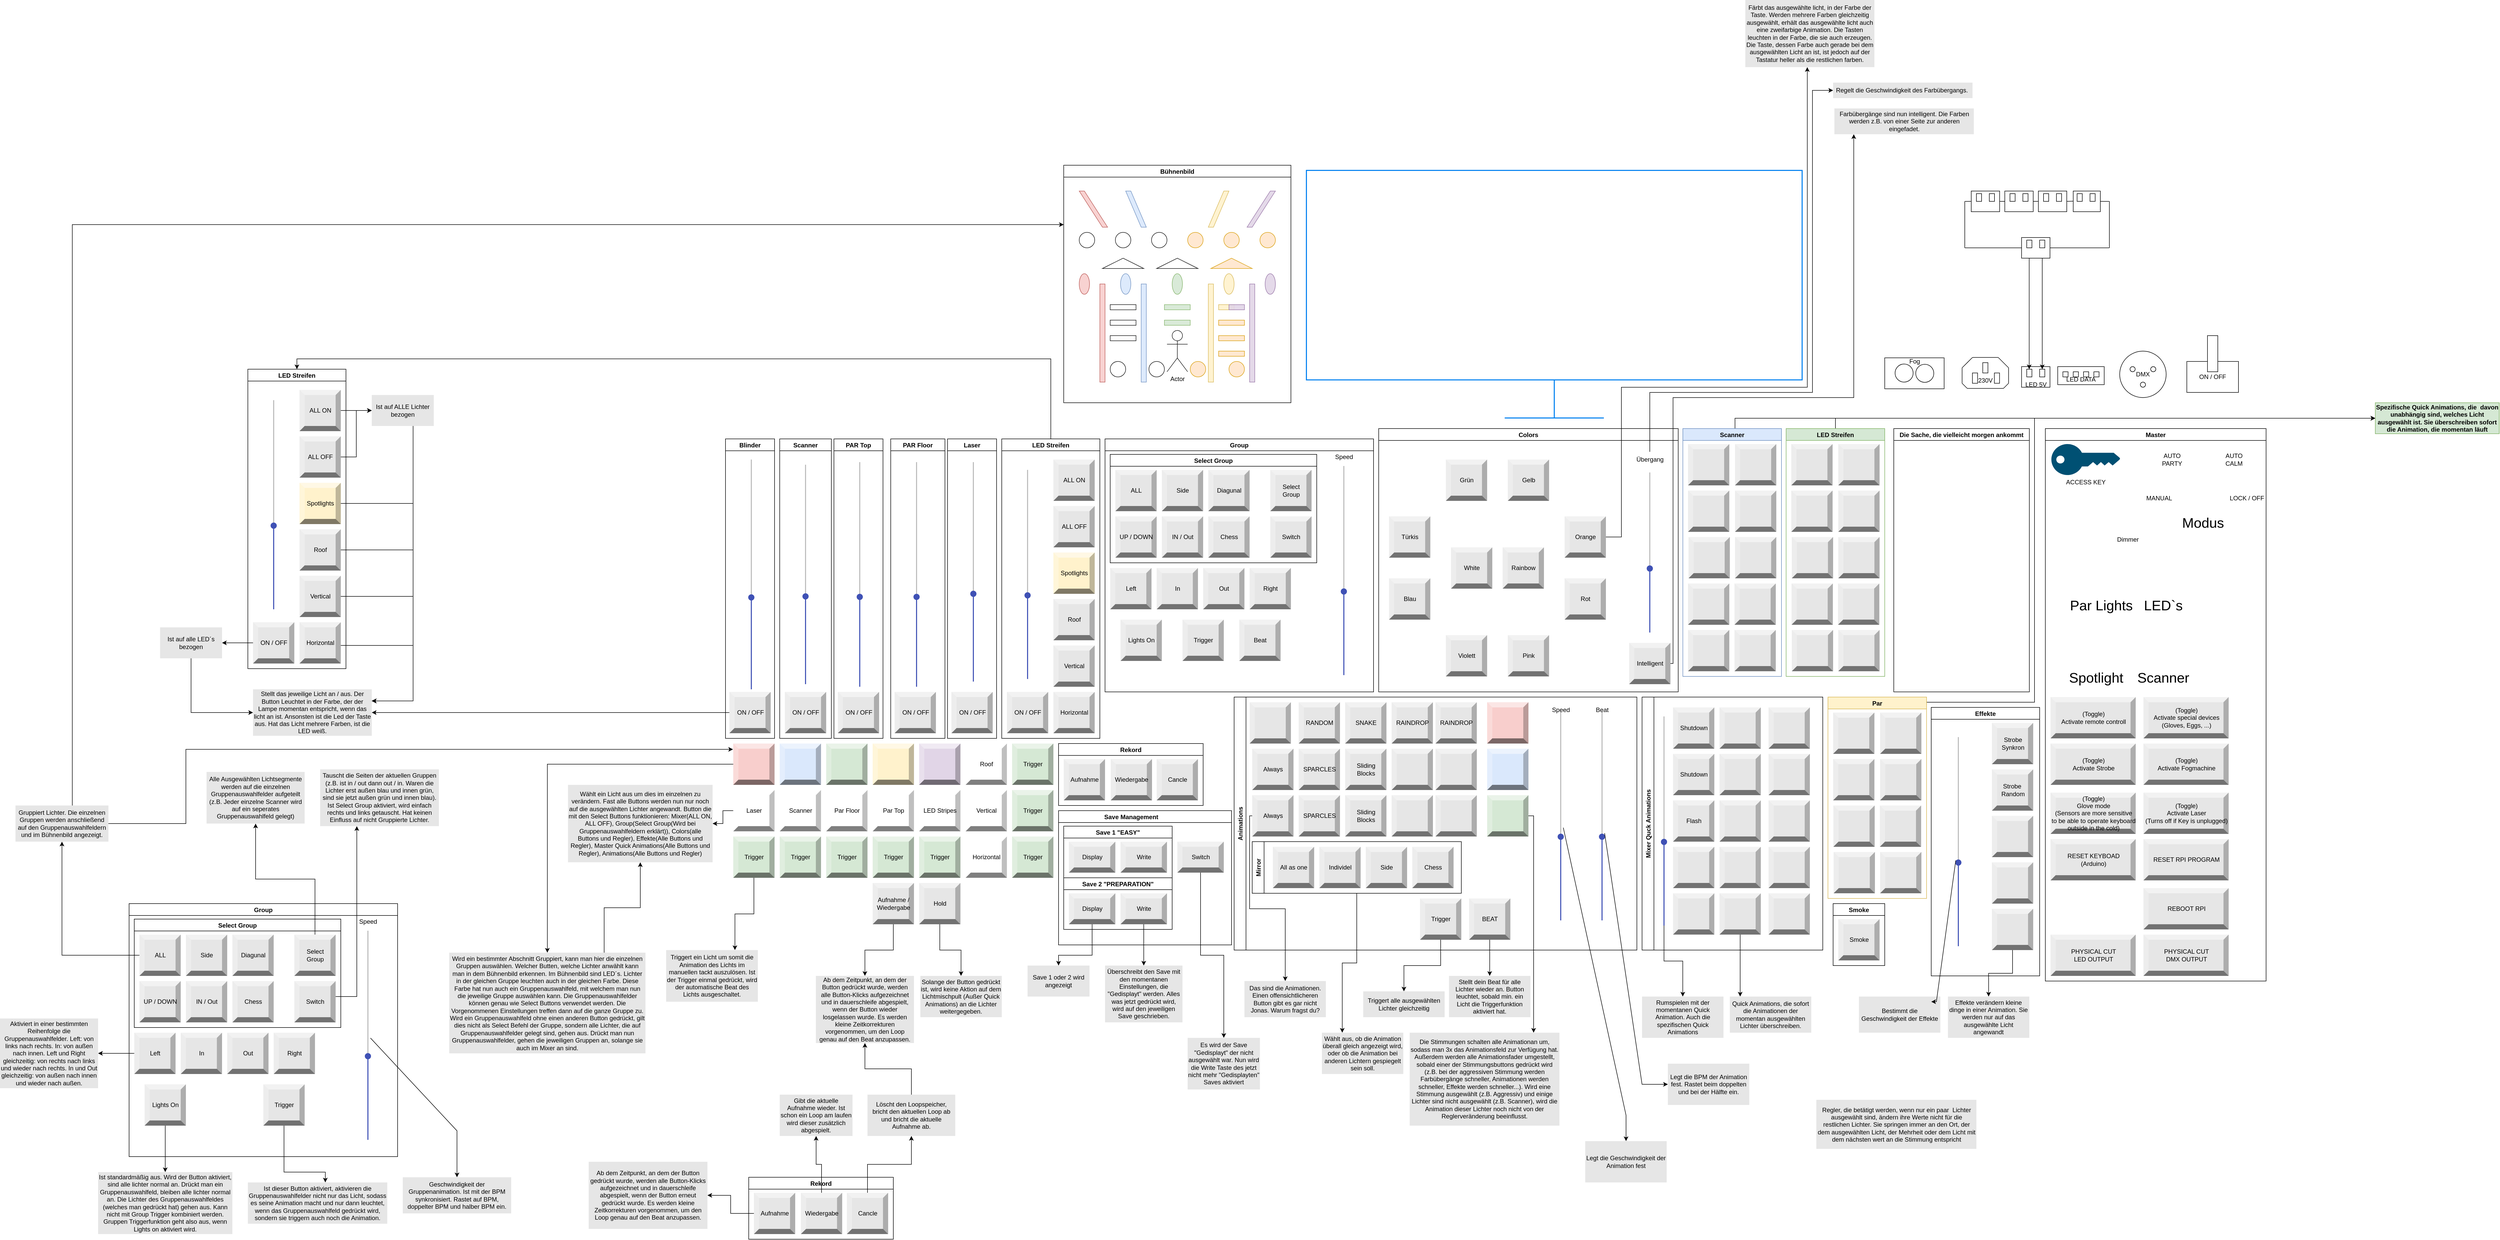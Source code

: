 <mxfile version="20.6.0" type="github">
  <diagram id="EBs3eoclZNxCUd93gEGw" name="Page-1">
    <mxGraphModel dx="550" dy="1637" grid="1" gridSize="10" guides="1" tooltips="1" connect="1" arrows="1" fold="1" page="1" pageScale="1" pageWidth="850" pageHeight="1100" math="0" shadow="0">
      <root>
        <mxCell id="0" />
        <mxCell id="1" parent="0" />
        <mxCell id="TiyWxUWlf9TtwbMy1Xod-1" value="Save Management                " style="swimlane;" parent="1" vertex="1">
          <mxGeometry x="5950" y="3520" width="335" height="260" as="geometry" />
        </mxCell>
        <mxCell id="TiyWxUWlf9TtwbMy1Xod-2" value="Save 1 &quot;EASY&quot;" style="swimlane;" parent="TiyWxUWlf9TtwbMy1Xod-1" vertex="1">
          <mxGeometry x="10" y="30" width="210" height="100" as="geometry">
            <mxRectangle x="10" y="30" width="120" height="30" as="alternateBounds" />
          </mxGeometry>
        </mxCell>
        <mxCell id="TiyWxUWlf9TtwbMy1Xod-3" value="Display" style="labelPosition=center;verticalLabelPosition=middle;align=center;html=1;shape=mxgraph.basic.shaded_button;dx=10;fillColor=#E6E6E6;strokeColor=none;" parent="TiyWxUWlf9TtwbMy1Xod-2" vertex="1">
          <mxGeometry x="10" y="30" width="90" height="60" as="geometry" />
        </mxCell>
        <mxCell id="TiyWxUWlf9TtwbMy1Xod-4" value="Write" style="labelPosition=center;verticalLabelPosition=middle;align=center;html=1;shape=mxgraph.basic.shaded_button;dx=10;fillColor=#E6E6E6;strokeColor=none;" parent="TiyWxUWlf9TtwbMy1Xod-2" vertex="1">
          <mxGeometry x="110" y="30" width="90" height="60" as="geometry" />
        </mxCell>
        <mxCell id="TiyWxUWlf9TtwbMy1Xod-5" value="Save 2 &quot;PREPARATION&quot;" style="swimlane;" parent="TiyWxUWlf9TtwbMy1Xod-1" vertex="1">
          <mxGeometry x="10" y="130" width="210" height="100" as="geometry" />
        </mxCell>
        <mxCell id="TiyWxUWlf9TtwbMy1Xod-6" value="Display" style="labelPosition=center;verticalLabelPosition=middle;align=center;html=1;shape=mxgraph.basic.shaded_button;dx=10;fillColor=#E6E6E6;strokeColor=none;" parent="TiyWxUWlf9TtwbMy1Xod-5" vertex="1">
          <mxGeometry x="10" y="30" width="90" height="60" as="geometry" />
        </mxCell>
        <mxCell id="TiyWxUWlf9TtwbMy1Xod-7" value="Write" style="labelPosition=center;verticalLabelPosition=middle;align=center;html=1;shape=mxgraph.basic.shaded_button;dx=10;fillColor=#E6E6E6;strokeColor=none;" parent="TiyWxUWlf9TtwbMy1Xod-5" vertex="1">
          <mxGeometry x="110" y="30" width="90" height="60" as="geometry" />
        </mxCell>
        <mxCell id="TiyWxUWlf9TtwbMy1Xod-8" value="Switch" style="labelPosition=center;verticalLabelPosition=middle;align=center;html=1;shape=mxgraph.basic.shaded_button;dx=10;fillColor=#E6E6E6;strokeColor=none;" parent="TiyWxUWlf9TtwbMy1Xod-1" vertex="1">
          <mxGeometry x="230" y="60" width="90" height="60" as="geometry" />
        </mxCell>
        <mxCell id="TiyWxUWlf9TtwbMy1Xod-9" value="Colors" style="swimlane;" parent="1" vertex="1">
          <mxGeometry x="6570" y="2780" width="580" height="510" as="geometry">
            <mxRectangle x="-810" y="-35" width="80" height="30" as="alternateBounds" />
          </mxGeometry>
        </mxCell>
        <mxCell id="TiyWxUWlf9TtwbMy1Xod-10" value="Grün" style="labelPosition=center;verticalLabelPosition=middle;align=center;html=1;shape=mxgraph.basic.shaded_button;dx=10;fillColor=#E6E6E6;strokeColor=none;" parent="TiyWxUWlf9TtwbMy1Xod-9" vertex="1">
          <mxGeometry x="130" y="60" width="80" height="80" as="geometry" />
        </mxCell>
        <mxCell id="TiyWxUWlf9TtwbMy1Xod-11" value="Gelb" style="labelPosition=center;verticalLabelPosition=middle;align=center;html=1;shape=mxgraph.basic.shaded_button;dx=10;fillColor=#E6E6E6;strokeColor=none;" parent="TiyWxUWlf9TtwbMy1Xod-9" vertex="1">
          <mxGeometry x="250" y="60" width="80" height="80" as="geometry" />
        </mxCell>
        <mxCell id="TiyWxUWlf9TtwbMy1Xod-12" value="Orange" style="labelPosition=center;verticalLabelPosition=middle;align=center;html=1;shape=mxgraph.basic.shaded_button;dx=10;fillColor=#E6E6E6;strokeColor=none;" parent="TiyWxUWlf9TtwbMy1Xod-9" vertex="1">
          <mxGeometry x="360" y="170" width="80" height="80" as="geometry" />
        </mxCell>
        <mxCell id="TiyWxUWlf9TtwbMy1Xod-13" value="Rot" style="labelPosition=center;verticalLabelPosition=middle;align=center;html=1;shape=mxgraph.basic.shaded_button;dx=10;fillColor=#E6E6E6;strokeColor=none;" parent="TiyWxUWlf9TtwbMy1Xod-9" vertex="1">
          <mxGeometry x="360" y="290" width="80" height="80" as="geometry" />
        </mxCell>
        <mxCell id="TiyWxUWlf9TtwbMy1Xod-14" value="Türkis" style="labelPosition=center;verticalLabelPosition=middle;align=center;html=1;shape=mxgraph.basic.shaded_button;dx=10;fillColor=#E6E6E6;strokeColor=none;" parent="TiyWxUWlf9TtwbMy1Xod-9" vertex="1">
          <mxGeometry x="20" y="170" width="80" height="80" as="geometry" />
        </mxCell>
        <mxCell id="TiyWxUWlf9TtwbMy1Xod-15" value="Blau" style="labelPosition=center;verticalLabelPosition=middle;align=center;html=1;shape=mxgraph.basic.shaded_button;dx=10;fillColor=#E6E6E6;strokeColor=none;" parent="TiyWxUWlf9TtwbMy1Xod-9" vertex="1">
          <mxGeometry x="20" y="290" width="80" height="80" as="geometry" />
        </mxCell>
        <mxCell id="TiyWxUWlf9TtwbMy1Xod-16" value="Violett" style="labelPosition=center;verticalLabelPosition=middle;align=center;html=1;shape=mxgraph.basic.shaded_button;dx=10;fillColor=#E6E6E6;strokeColor=none;" parent="TiyWxUWlf9TtwbMy1Xod-9" vertex="1">
          <mxGeometry x="130" y="400" width="80" height="80" as="geometry" />
        </mxCell>
        <mxCell id="TiyWxUWlf9TtwbMy1Xod-17" value="Pink" style="labelPosition=center;verticalLabelPosition=middle;align=center;html=1;shape=mxgraph.basic.shaded_button;dx=10;fillColor=#E6E6E6;strokeColor=none;" parent="TiyWxUWlf9TtwbMy1Xod-9" vertex="1">
          <mxGeometry x="250" y="400" width="80" height="80" as="geometry" />
        </mxCell>
        <mxCell id="TiyWxUWlf9TtwbMy1Xod-18" value="White" style="labelPosition=center;verticalLabelPosition=middle;align=center;html=1;shape=mxgraph.basic.shaded_button;dx=10;fillColor=#E6E6E6;strokeColor=none;" parent="TiyWxUWlf9TtwbMy1Xod-9" vertex="1">
          <mxGeometry x="140" y="230" width="80" height="80" as="geometry" />
        </mxCell>
        <mxCell id="TiyWxUWlf9TtwbMy1Xod-19" value="Rainbow" style="labelPosition=center;verticalLabelPosition=middle;align=center;html=1;shape=mxgraph.basic.shaded_button;dx=10;fillColor=#E6E6E6;strokeColor=none;" parent="TiyWxUWlf9TtwbMy1Xod-9" vertex="1">
          <mxGeometry x="240" y="230" width="80" height="80" as="geometry" />
        </mxCell>
        <mxCell id="TiyWxUWlf9TtwbMy1Xod-20" value="" style="dashed=0;verticalLabelPosition=bottom;verticalAlign=top;align=center;shape=mxgraph.gmdl.slider2;barPos=40;strokeColor=#3F51B5;opacity=100;strokeWidth=2;fillColor=#3F51B5;handleSize=10;shadow=0;rotation=-90;" parent="TiyWxUWlf9TtwbMy1Xod-9" vertex="1">
          <mxGeometry x="370" y="235" width="310" height="10" as="geometry" />
        </mxCell>
        <mxCell id="TiyWxUWlf9TtwbMy1Xod-21" value="Übergang" style="text;html=1;align=center;verticalAlign=middle;resizable=0;points=[];autosize=1;strokeColor=none;fillColor=none;" parent="TiyWxUWlf9TtwbMy1Xod-9" vertex="1">
          <mxGeometry x="485" y="45" width="80" height="30" as="geometry" />
        </mxCell>
        <mxCell id="TiyWxUWlf9TtwbMy1Xod-22" value="Intelligent" style="labelPosition=center;verticalLabelPosition=middle;align=center;html=1;shape=mxgraph.basic.shaded_button;dx=10;fillColor=#E6E6E6;strokeColor=none;" parent="TiyWxUWlf9TtwbMy1Xod-9" vertex="1">
          <mxGeometry x="485" y="415" width="80" height="80" as="geometry" />
        </mxCell>
        <mxCell id="TiyWxUWlf9TtwbMy1Xod-29" value="Bühnenbild" style="swimlane;" parent="1" vertex="1">
          <mxGeometry x="5960" y="2270" width="440" height="460" as="geometry">
            <mxRectangle x="-810" y="-35" width="80" height="30" as="alternateBounds" />
          </mxGeometry>
        </mxCell>
        <mxCell id="TiyWxUWlf9TtwbMy1Xod-36" value="Actor" style="shape=umlActor;verticalLabelPosition=bottom;verticalAlign=top;html=1;outlineConnect=0;opacity=90;" parent="TiyWxUWlf9TtwbMy1Xod-29" vertex="1">
          <mxGeometry x="200" y="320" width="40" height="80" as="geometry" />
        </mxCell>
        <mxCell id="TiyWxUWlf9TtwbMy1Xod-37" value="" style="ellipse;whiteSpace=wrap;html=1;aspect=fixed;opacity=90;" parent="TiyWxUWlf9TtwbMy1Xod-29" vertex="1">
          <mxGeometry x="30" y="130" width="30" height="30" as="geometry" />
        </mxCell>
        <mxCell id="TiyWxUWlf9TtwbMy1Xod-38" value="" style="ellipse;whiteSpace=wrap;html=1;aspect=fixed;opacity=90;" parent="TiyWxUWlf9TtwbMy1Xod-29" vertex="1">
          <mxGeometry x="100" y="130" width="30" height="30" as="geometry" />
        </mxCell>
        <mxCell id="TiyWxUWlf9TtwbMy1Xod-39" value="" style="ellipse;whiteSpace=wrap;html=1;aspect=fixed;opacity=90;" parent="TiyWxUWlf9TtwbMy1Xod-29" vertex="1">
          <mxGeometry x="170" y="130" width="30" height="30" as="geometry" />
        </mxCell>
        <mxCell id="TiyWxUWlf9TtwbMy1Xod-40" value="" style="ellipse;whiteSpace=wrap;html=1;aspect=fixed;fillColor=#ffe6cc;strokeColor=#d79b00;opacity=90;" parent="TiyWxUWlf9TtwbMy1Xod-29" vertex="1">
          <mxGeometry x="240" y="130" width="30" height="30" as="geometry" />
        </mxCell>
        <mxCell id="TiyWxUWlf9TtwbMy1Xod-41" value="" style="ellipse;whiteSpace=wrap;html=1;aspect=fixed;fillColor=#ffe6cc;strokeColor=#d79b00;opacity=90;" parent="TiyWxUWlf9TtwbMy1Xod-29" vertex="1">
          <mxGeometry x="310" y="130" width="30" height="30" as="geometry" />
        </mxCell>
        <mxCell id="TiyWxUWlf9TtwbMy1Xod-42" value="" style="ellipse;whiteSpace=wrap;html=1;aspect=fixed;fillColor=#ffe6cc;strokeColor=#d79b00;opacity=90;" parent="TiyWxUWlf9TtwbMy1Xod-29" vertex="1">
          <mxGeometry x="380" y="130" width="30" height="30" as="geometry" />
        </mxCell>
        <mxCell id="TiyWxUWlf9TtwbMy1Xod-43" value="" style="ellipse;whiteSpace=wrap;html=1;fillColor=#f8cecc;strokeColor=#b85450;opacity=90;" parent="TiyWxUWlf9TtwbMy1Xod-29" vertex="1">
          <mxGeometry x="30" y="210" width="20" height="40" as="geometry" />
        </mxCell>
        <mxCell id="TiyWxUWlf9TtwbMy1Xod-44" value="" style="ellipse;whiteSpace=wrap;html=1;fillColor=#dae8fc;strokeColor=#6c8ebf;opacity=90;" parent="TiyWxUWlf9TtwbMy1Xod-29" vertex="1">
          <mxGeometry x="110" y="210" width="20" height="40" as="geometry" />
        </mxCell>
        <mxCell id="TiyWxUWlf9TtwbMy1Xod-45" value="" style="ellipse;whiteSpace=wrap;html=1;fillColor=#d5e8d4;strokeColor=#82b366;opacity=90;" parent="TiyWxUWlf9TtwbMy1Xod-29" vertex="1">
          <mxGeometry x="210" y="210" width="20" height="40" as="geometry" />
        </mxCell>
        <mxCell id="TiyWxUWlf9TtwbMy1Xod-46" value="" style="ellipse;whiteSpace=wrap;html=1;fillColor=#fff2cc;strokeColor=#d6b656;opacity=90;" parent="TiyWxUWlf9TtwbMy1Xod-29" vertex="1">
          <mxGeometry x="310" y="210" width="20" height="40" as="geometry" />
        </mxCell>
        <mxCell id="TiyWxUWlf9TtwbMy1Xod-47" value="" style="ellipse;whiteSpace=wrap;html=1;fillColor=#e1d5e7;strokeColor=#9673a6;opacity=90;" parent="TiyWxUWlf9TtwbMy1Xod-29" vertex="1">
          <mxGeometry x="390" y="210" width="20" height="40" as="geometry" />
        </mxCell>
        <mxCell id="TiyWxUWlf9TtwbMy1Xod-48" value="" style="triangle;whiteSpace=wrap;html=1;rotation=-90;fillColor=#ffe6cc;strokeColor=#d79b00;opacity=90;" parent="TiyWxUWlf9TtwbMy1Xod-29" vertex="1">
          <mxGeometry x="315" y="150" width="20" height="80" as="geometry" />
        </mxCell>
        <mxCell id="TiyWxUWlf9TtwbMy1Xod-49" value="" style="triangle;whiteSpace=wrap;html=1;rotation=-90;opacity=90;" parent="TiyWxUWlf9TtwbMy1Xod-29" vertex="1">
          <mxGeometry x="105" y="150" width="20" height="80" as="geometry" />
        </mxCell>
        <mxCell id="TiyWxUWlf9TtwbMy1Xod-50" value="" style="rounded=0;whiteSpace=wrap;html=1;fillColor=#f8cecc;strokeColor=#b85450;opacity=90;" parent="TiyWxUWlf9TtwbMy1Xod-29" vertex="1">
          <mxGeometry x="70" y="230" width="10" height="190" as="geometry" />
        </mxCell>
        <mxCell id="TiyWxUWlf9TtwbMy1Xod-51" value="" style="rounded=0;whiteSpace=wrap;html=1;fillColor=#dae8fc;strokeColor=#6c8ebf;opacity=90;" parent="TiyWxUWlf9TtwbMy1Xod-29" vertex="1">
          <mxGeometry x="150" y="230" width="10" height="190" as="geometry" />
        </mxCell>
        <mxCell id="TiyWxUWlf9TtwbMy1Xod-52" value="" style="rounded=0;whiteSpace=wrap;html=1;fillColor=#fff2cc;strokeColor=#d6b656;opacity=90;" parent="TiyWxUWlf9TtwbMy1Xod-29" vertex="1">
          <mxGeometry x="280" y="230" width="10" height="190" as="geometry" />
        </mxCell>
        <mxCell id="TiyWxUWlf9TtwbMy1Xod-53" value="" style="rounded=0;whiteSpace=wrap;html=1;fillColor=#e1d5e7;strokeColor=#9673a6;opacity=90;" parent="TiyWxUWlf9TtwbMy1Xod-29" vertex="1">
          <mxGeometry x="360" y="230" width="10" height="190" as="geometry" />
        </mxCell>
        <mxCell id="TiyWxUWlf9TtwbMy1Xod-69" value="&lt;span style=&quot;color: rgba(0, 0, 0, 0); font-family: monospace; font-size: 0px; text-align: start;&quot;&gt;%3CmxGraphModel%3E%3Croot%3E%3CmxCell%20id%3D%220%22%2F%3E%3CmxCell%20id%3D%221%22%20parent%3D%220%22%2F%3E%3CmxCell%20id%3D%222%22%20value%3D%22All%20as%20one%22%20style%3D%22labelPosition%3Dcenter%3BverticalLabelPosition%3Dmiddle%3Balign%3Dcenter%3Bhtml%3D1%3Bshape%3Dmxgraph.basic.shaded_button%3Bdx%3D10%3BfillColor%3D%23E6E6E6%3BstrokeColor%3Dnone%3B%22%20vertex%3D%221%22%20parent%3D%221%22%3E%3CmxGeometry%20x%3D%221180%22%20y%3D%223120%22%20width%3D%2280%22%20height%3D%2280%22%20as%3D%22geometry%22%2F%3E%3C%2FmxCell%3E%3C%2Froot%3E%3C%2FmxGraphModel%3E&lt;/span&gt;" style="rounded=0;whiteSpace=wrap;html=1;fillColor=#fff2cc;strokeColor=#d6b656;opacity=90;" parent="TiyWxUWlf9TtwbMy1Xod-29" vertex="1">
          <mxGeometry x="300" y="270" width="30" height="10" as="geometry" />
        </mxCell>
        <mxCell id="TiyWxUWlf9TtwbMy1Xod-70" value="&lt;span style=&quot;color: rgba(0, 0, 0, 0); font-family: monospace; font-size: 0px; text-align: start;&quot;&gt;%3CmxGraphModel%3E%3Croot%3E%3CmxCell%20id%3D%220%22%2F%3E%3CmxCell%20id%3D%221%22%20parent%3D%220%22%2F%3E%3CmxCell%20id%3D%222%22%20value%3D%22All%20as%20one%22%20style%3D%22labelPosition%3Dcenter%3BverticalLabelPosition%3Dmiddle%3Balign%3Dcenter%3Bhtml%3D1%3Bshape%3Dmxgraph.basic.shaded_button%3Bdx%3D10%3BfillColor%3D%23E6E6E6%3BstrokeColor%3Dnone%3B%22%20vertex%3D%221%22%20parent%3D%221%22%3E%3CmxGeometry%20x%3D%221180%22%20y%3D%223120%22%20width%3D%2280%22%20height%3D%2280%22%20as%3D%22geometry%22%2F%3E%3C%2FmxCell%3E%3C%2Froot%3E%3C%2FmxGraphModel%3E&lt;/span&gt;" style="rounded=0;whiteSpace=wrap;html=1;fillColor=#ffe6cc;strokeColor=#d79b00;opacity=90;" parent="TiyWxUWlf9TtwbMy1Xod-29" vertex="1">
          <mxGeometry x="300" y="300" width="50" height="10" as="geometry" />
        </mxCell>
        <mxCell id="TiyWxUWlf9TtwbMy1Xod-71" value="&lt;span style=&quot;color: rgba(0, 0, 0, 0); font-family: monospace; font-size: 0px; text-align: start;&quot;&gt;%3CmxGraphModel%3E%3Croot%3E%3CmxCell%20id%3D%220%22%2F%3E%3CmxCell%20id%3D%221%22%20parent%3D%220%22%2F%3E%3CmxCell%20id%3D%222%22%20value%3D%22All%20as%20one%22%20style%3D%22labelPosition%3Dcenter%3BverticalLabelPosition%3Dmiddle%3Balign%3Dcenter%3Bhtml%3D1%3Bshape%3Dmxgraph.basic.shaded_button%3Bdx%3D10%3BfillColor%3D%23E6E6E6%3BstrokeColor%3Dnone%3B%22%20vertex%3D%221%22%20parent%3D%221%22%3E%3CmxGeometry%20x%3D%221180%22%20y%3D%223120%22%20width%3D%2280%22%20height%3D%2280%22%20as%3D%22geometry%22%2F%3E%3C%2FmxCell%3E%3C%2Froot%3E%3C%2FmxGraphModel%3E&lt;/span&gt;" style="rounded=0;whiteSpace=wrap;html=1;fillColor=#ffe6cc;strokeColor=#d79b00;opacity=90;" parent="TiyWxUWlf9TtwbMy1Xod-29" vertex="1">
          <mxGeometry x="300" y="330" width="50" height="10" as="geometry" />
        </mxCell>
        <mxCell id="TiyWxUWlf9TtwbMy1Xod-72" value="&lt;span style=&quot;color: rgba(0, 0, 0, 0); font-family: monospace; font-size: 0px; text-align: start;&quot;&gt;%3CmxGraphModel%3E%3Croot%3E%3CmxCell%20id%3D%220%22%2F%3E%3CmxCell%20id%3D%221%22%20parent%3D%220%22%2F%3E%3CmxCell%20id%3D%222%22%20value%3D%22All%20as%20one%22%20style%3D%22labelPosition%3Dcenter%3BverticalLabelPosition%3Dmiddle%3Balign%3Dcenter%3Bhtml%3D1%3Bshape%3Dmxgraph.basic.shaded_button%3Bdx%3D10%3BfillColor%3D%23E6E6E6%3BstrokeColor%3Dnone%3B%22%20vertex%3D%221%22%20parent%3D%221%22%3E%3CmxGeometry%20x%3D%221180%22%20y%3D%223120%22%20width%3D%2280%22%20height%3D%2280%22%20as%3D%22geometry%22%2F%3E%3C%2FmxCell%3E%3C%2Froot%3E%3C%2FmxGraphModel%3E&lt;/span&gt;" style="rounded=0;whiteSpace=wrap;html=1;fillColor=#ffe6cc;strokeColor=#d79b00;opacity=90;" parent="TiyWxUWlf9TtwbMy1Xod-29" vertex="1">
          <mxGeometry x="300" y="360" width="50" height="10" as="geometry" />
        </mxCell>
        <mxCell id="TiyWxUWlf9TtwbMy1Xod-73" value="&lt;span style=&quot;color: rgba(0, 0, 0, 0); font-family: monospace; font-size: 0px; text-align: start;&quot;&gt;%3CmxGraphModel%3E%3Croot%3E%3CmxCell%20id%3D%220%22%2F%3E%3CmxCell%20id%3D%221%22%20parent%3D%220%22%2F%3E%3CmxCell%20id%3D%222%22%20value%3D%22All%20as%20one%22%20style%3D%22labelPosition%3Dcenter%3BverticalLabelPosition%3Dmiddle%3Balign%3Dcenter%3Bhtml%3D1%3Bshape%3Dmxgraph.basic.shaded_button%3Bdx%3D10%3BfillColor%3D%23E6E6E6%3BstrokeColor%3Dnone%3B%22%20vertex%3D%221%22%20parent%3D%221%22%3E%3CmxGeometry%20x%3D%221180%22%20y%3D%223120%22%20width%3D%2280%22%20height%3D%2280%22%20as%3D%22geometry%22%2F%3E%3C%2FmxCell%3E%3C%2Froot%3E%3C%2FmxGraphModel%3E&lt;/span&gt;" style="rounded=0;whiteSpace=wrap;html=1;opacity=90;" parent="TiyWxUWlf9TtwbMy1Xod-29" vertex="1">
          <mxGeometry x="90" y="270" width="50" height="10" as="geometry" />
        </mxCell>
        <mxCell id="TiyWxUWlf9TtwbMy1Xod-74" value="&lt;span style=&quot;color: rgba(0, 0, 0, 0); font-family: monospace; font-size: 0px; text-align: start;&quot;&gt;%3CmxGraphModel%3E%3Croot%3E%3CmxCell%20id%3D%220%22%2F%3E%3CmxCell%20id%3D%221%22%20parent%3D%220%22%2F%3E%3CmxCell%20id%3D%222%22%20value%3D%22All%20as%20one%22%20style%3D%22labelPosition%3Dcenter%3BverticalLabelPosition%3Dmiddle%3Balign%3Dcenter%3Bhtml%3D1%3Bshape%3Dmxgraph.basic.shaded_button%3Bdx%3D10%3BfillColor%3D%23E6E6E6%3BstrokeColor%3Dnone%3B%22%20vertex%3D%221%22%20parent%3D%221%22%3E%3CmxGeometry%20x%3D%221180%22%20y%3D%223120%22%20width%3D%2280%22%20height%3D%2280%22%20as%3D%22geometry%22%2F%3E%3C%2FmxCell%3E%3C%2Froot%3E%3C%2FmxGraphModel%3E&lt;/span&gt;" style="rounded=0;whiteSpace=wrap;html=1;opacity=90;" parent="TiyWxUWlf9TtwbMy1Xod-29" vertex="1">
          <mxGeometry x="90" y="300" width="50" height="10" as="geometry" />
        </mxCell>
        <mxCell id="TiyWxUWlf9TtwbMy1Xod-75" value="&lt;span style=&quot;color: rgba(0, 0, 0, 0); font-family: monospace; font-size: 0px; text-align: start;&quot;&gt;%3CmxGraphModel%3E%3Croot%3E%3CmxCell%20id%3D%220%22%2F%3E%3CmxCell%20id%3D%221%22%20parent%3D%220%22%2F%3E%3CmxCell%20id%3D%222%22%20value%3D%22All%20as%20one%22%20style%3D%22labelPosition%3Dcenter%3BverticalLabelPosition%3Dmiddle%3Balign%3Dcenter%3Bhtml%3D1%3Bshape%3Dmxgraph.basic.shaded_button%3Bdx%3D10%3BfillColor%3D%23E6E6E6%3BstrokeColor%3Dnone%3B%22%20vertex%3D%221%22%20parent%3D%221%22%3E%3CmxGeometry%20x%3D%221180%22%20y%3D%223120%22%20width%3D%2280%22%20height%3D%2280%22%20as%3D%22geometry%22%2F%3E%3C%2FmxCell%3E%3C%2Froot%3E%3C%2FmxGraphModel%3E&lt;/span&gt;" style="rounded=0;whiteSpace=wrap;html=1;opacity=90;" parent="TiyWxUWlf9TtwbMy1Xod-29" vertex="1">
          <mxGeometry x="90" y="330" width="50" height="10" as="geometry" />
        </mxCell>
        <mxCell id="TiyWxUWlf9TtwbMy1Xod-76" value="&lt;span style=&quot;color: rgba(0, 0, 0, 0); font-family: monospace; font-size: 0px; text-align: start;&quot;&gt;%3CmxGraphModel%3E%3Croot%3E%3CmxCell%20id%3D%220%22%2F%3E%3CmxCell%20id%3D%221%22%20parent%3D%220%22%2F%3E%3CmxCell%20id%3D%222%22%20value%3D%22All%20as%20one%22%20style%3D%22labelPosition%3Dcenter%3BverticalLabelPosition%3Dmiddle%3Balign%3Dcenter%3Bhtml%3D1%3Bshape%3Dmxgraph.basic.shaded_button%3Bdx%3D10%3BfillColor%3D%23E6E6E6%3BstrokeColor%3Dnone%3B%22%20vertex%3D%221%22%20parent%3D%221%22%3E%3CmxGeometry%20x%3D%221180%22%20y%3D%223120%22%20width%3D%2280%22%20height%3D%2280%22%20as%3D%22geometry%22%2F%3E%3C%2FmxCell%3E%3C%2Froot%3E%3C%2FmxGraphModel%3E&lt;/span&gt;" style="rounded=0;whiteSpace=wrap;html=1;fillColor=#d5e8d4;strokeColor=#82b366;opacity=90;" parent="TiyWxUWlf9TtwbMy1Xod-29" vertex="1">
          <mxGeometry x="195" y="270" width="50" height="10" as="geometry" />
        </mxCell>
        <mxCell id="TiyWxUWlf9TtwbMy1Xod-77" value="&lt;span style=&quot;color: rgba(0, 0, 0, 0); font-family: monospace; font-size: 0px; text-align: start;&quot;&gt;%3CmxGraphModel%3E%3Croot%3E%3CmxCell%20id%3D%220%22%2F%3E%3CmxCell%20id%3D%221%22%20parent%3D%220%22%2F%3E%3CmxCell%20id%3D%222%22%20value%3D%22All%20as%20one%22%20style%3D%22labelPosition%3Dcenter%3BverticalLabelPosition%3Dmiddle%3Balign%3Dcenter%3Bhtml%3D1%3Bshape%3Dmxgraph.basic.shaded_button%3Bdx%3D10%3BfillColor%3D%23E6E6E6%3BstrokeColor%3Dnone%3B%22%20vertex%3D%221%22%20parent%3D%221%22%3E%3CmxGeometry%20x%3D%221180%22%20y%3D%223120%22%20width%3D%2280%22%20height%3D%2280%22%20as%3D%22geometry%22%2F%3E%3C%2FmxCell%3E%3C%2Froot%3E%3C%2FmxGraphModel%3E&lt;/span&gt;" style="rounded=0;whiteSpace=wrap;html=1;fillColor=#d5e8d4;strokeColor=#82b366;opacity=90;" parent="TiyWxUWlf9TtwbMy1Xod-29" vertex="1">
          <mxGeometry x="195" y="300" width="50" height="10" as="geometry" />
        </mxCell>
        <mxCell id="TiyWxUWlf9TtwbMy1Xod-78" value="" style="shape=parallelogram;perimeter=parallelogramPerimeter;whiteSpace=wrap;html=1;fixedSize=1;size=45;fillColor=#e1d5e7;strokeColor=#9673a6;opacity=90;" parent="TiyWxUWlf9TtwbMy1Xod-29" vertex="1">
          <mxGeometry x="355" y="50" width="55" height="70" as="geometry" />
        </mxCell>
        <mxCell id="TiyWxUWlf9TtwbMy1Xod-79" value="" style="shape=parallelogram;perimeter=parallelogramPerimeter;whiteSpace=wrap;html=1;fixedSize=1;size=30;fillColor=#fff2cc;strokeColor=#d6b656;opacity=90;" parent="TiyWxUWlf9TtwbMy1Xod-29" vertex="1">
          <mxGeometry x="280" y="50" width="40" height="70" as="geometry" />
        </mxCell>
        <mxCell id="TiyWxUWlf9TtwbMy1Xod-80" value="" style="shape=parallelogram;perimeter=parallelogramPerimeter;whiteSpace=wrap;html=1;fixedSize=1;size=45;flipV=1;fillColor=#f8cecc;strokeColor=#b85450;opacity=90;" parent="TiyWxUWlf9TtwbMy1Xod-29" vertex="1">
          <mxGeometry x="30" y="50" width="55" height="70" as="geometry" />
        </mxCell>
        <mxCell id="TiyWxUWlf9TtwbMy1Xod-81" value="" style="shape=parallelogram;perimeter=parallelogramPerimeter;whiteSpace=wrap;html=1;fixedSize=1;size=30;flipV=1;fillColor=#dae8fc;strokeColor=#6c8ebf;opacity=90;" parent="TiyWxUWlf9TtwbMy1Xod-29" vertex="1">
          <mxGeometry x="120" y="50" width="40" height="70" as="geometry" />
        </mxCell>
        <mxCell id="TiyWxUWlf9TtwbMy1Xod-82" value="" style="ellipse;whiteSpace=wrap;html=1;aspect=fixed;fillColor=#ffe6cc;strokeColor=#d79b00;opacity=90;" parent="TiyWxUWlf9TtwbMy1Xod-29" vertex="1">
          <mxGeometry x="245" y="380" width="30" height="30" as="geometry" />
        </mxCell>
        <mxCell id="TiyWxUWlf9TtwbMy1Xod-83" value="" style="ellipse;whiteSpace=wrap;html=1;aspect=fixed;fillColor=#ffe6cc;strokeColor=#d79b00;opacity=90;" parent="TiyWxUWlf9TtwbMy1Xod-29" vertex="1">
          <mxGeometry x="320" y="380" width="30" height="30" as="geometry" />
        </mxCell>
        <mxCell id="TiyWxUWlf9TtwbMy1Xod-84" value="" style="ellipse;whiteSpace=wrap;html=1;aspect=fixed;opacity=90;" parent="TiyWxUWlf9TtwbMy1Xod-29" vertex="1">
          <mxGeometry x="165" y="380" width="30" height="30" as="geometry" />
        </mxCell>
        <mxCell id="TiyWxUWlf9TtwbMy1Xod-85" value="" style="ellipse;whiteSpace=wrap;html=1;aspect=fixed;opacity=90;" parent="TiyWxUWlf9TtwbMy1Xod-29" vertex="1">
          <mxGeometry x="90" y="380" width="30" height="30" as="geometry" />
        </mxCell>
        <mxCell id="TiyWxUWlf9TtwbMy1Xod-86" value="" style="triangle;whiteSpace=wrap;html=1;rotation=-90;opacity=90;" parent="TiyWxUWlf9TtwbMy1Xod-29" vertex="1">
          <mxGeometry x="210" y="150" width="20" height="80" as="geometry" />
        </mxCell>
        <mxCell id="gBRiGfkmkzS1eKWoziOa-70" value="&lt;span style=&quot;color: rgba(0, 0, 0, 0); font-family: monospace; font-size: 0px; text-align: start;&quot;&gt;%3CmxGraphModel%3E%3Croot%3E%3CmxCell%20id%3D%220%22%2F%3E%3CmxCell%20id%3D%221%22%20parent%3D%220%22%2F%3E%3CmxCell%20id%3D%222%22%20value%3D%22All%20as%20one%22%20style%3D%22labelPosition%3Dcenter%3BverticalLabelPosition%3Dmiddle%3Balign%3Dcenter%3Bhtml%3D1%3Bshape%3Dmxgraph.basic.shaded_button%3Bdx%3D10%3BfillColor%3D%23E6E6E6%3BstrokeColor%3Dnone%3B%22%20vertex%3D%221%22%20parent%3D%221%22%3E%3CmxGeometry%20x%3D%221180%22%20y%3D%223120%22%20width%3D%2280%22%20height%3D%2280%22%20as%3D%22geometry%22%2F%3E%3C%2FmxCell%3E%3C%2Froot%3E%3C%2FmxGraphModel%3E&lt;/span&gt;" style="rounded=0;whiteSpace=wrap;html=1;fillColor=#e1d5e7;strokeColor=#9673a6;opacity=90;" parent="TiyWxUWlf9TtwbMy1Xod-29" vertex="1">
          <mxGeometry x="320" y="270" width="30" height="10" as="geometry" />
        </mxCell>
        <mxCell id="TiyWxUWlf9TtwbMy1Xod-105" value="Master" style="swimlane;" parent="1" vertex="1">
          <mxGeometry x="7861" y="2780" width="427.5" height="1070" as="geometry">
            <mxRectangle x="-810" y="-35" width="80" height="30" as="alternateBounds" />
          </mxGeometry>
        </mxCell>
        <mxCell id="TiyWxUWlf9TtwbMy1Xod-106" value="ACCESS KEY" style="points=[[0,0.5,0],[0.24,0,0],[0.5,0.28,0],[0.995,0.475,0],[0.5,0.72,0],[0.24,1,0]];verticalLabelPosition=bottom;sketch=0;html=1;verticalAlign=top;aspect=fixed;align=center;pointerEvents=1;shape=mxgraph.cisco19.key;fillColor=#005073;strokeColor=none;fontSize=12;" parent="TiyWxUWlf9TtwbMy1Xod-105" vertex="1">
          <mxGeometry x="11.67" y="30" width="133.33" height="60" as="geometry" />
        </mxCell>
        <mxCell id="TiyWxUWlf9TtwbMy1Xod-107" value="&lt;div&gt;&lt;font style=&quot;font-size: 27px;&quot;&gt;Modus&lt;/font&gt;&lt;/div&gt;" style="shape=image;html=1;verticalAlign=top;verticalLabelPosition=bottom;labelBackgroundColor=#ffffff;imageAspect=0;aspect=fixed;image=https://cdn3.iconfinder.com/data/icons/energy-and-power-glyph-24-px/24/Analog_device_gauge_gauge_meter_pressure_gauge_speedometer-128.png" parent="TiyWxUWlf9TtwbMy1Xod-105" vertex="1">
          <mxGeometry x="255" y="60" width="100" height="100" as="geometry" />
        </mxCell>
        <mxCell id="TiyWxUWlf9TtwbMy1Xod-108" value="MANUAL" style="text;html=1;align=center;verticalAlign=middle;resizable=0;points=[];autosize=1;strokeColor=none;fillColor=none;fontSize=12;" parent="TiyWxUWlf9TtwbMy1Xod-105" vertex="1">
          <mxGeometry x="185" y="120" width="70" height="30" as="geometry" />
        </mxCell>
        <mxCell id="TiyWxUWlf9TtwbMy1Xod-109" value="&lt;div&gt;AUTO&lt;/div&gt;&lt;div&gt;PARTY&lt;br&gt;&lt;/div&gt;" style="text;html=1;align=center;verticalAlign=middle;resizable=0;points=[];autosize=1;strokeColor=none;fillColor=none;fontSize=12;" parent="TiyWxUWlf9TtwbMy1Xod-105" vertex="1">
          <mxGeometry x="215" y="40" width="60" height="40" as="geometry" />
        </mxCell>
        <mxCell id="TiyWxUWlf9TtwbMy1Xod-110" value="&lt;div&gt;AUTO&lt;/div&gt;&lt;div&gt;CALM&lt;br&gt;&lt;/div&gt;" style="text;html=1;align=center;verticalAlign=middle;resizable=0;points=[];autosize=1;strokeColor=none;fillColor=none;fontSize=12;" parent="TiyWxUWlf9TtwbMy1Xod-105" vertex="1">
          <mxGeometry x="335" y="40" width="60" height="40" as="geometry" />
        </mxCell>
        <mxCell id="TiyWxUWlf9TtwbMy1Xod-111" value="LOCK / OFF" style="text;html=1;align=center;verticalAlign=middle;resizable=0;points=[];autosize=1;strokeColor=none;fillColor=none;fontSize=12;" parent="TiyWxUWlf9TtwbMy1Xod-105" vertex="1">
          <mxGeometry x="345" y="120" width="90" height="30" as="geometry" />
        </mxCell>
        <mxCell id="TiyWxUWlf9TtwbMy1Xod-112" value="&lt;span style=&quot;font-size: 27px;&quot;&gt;Spotlight&lt;/span&gt;" style="shape=image;html=1;verticalAlign=top;verticalLabelPosition=bottom;labelBackgroundColor=#ffffff;imageAspect=0;aspect=fixed;image=https://cdn3.iconfinder.com/data/icons/energy-and-power-glyph-24-px/24/Analog_device_gauge_gauge_meter_pressure_gauge_speedometer-128.png" parent="TiyWxUWlf9TtwbMy1Xod-105" vertex="1">
          <mxGeometry x="47.5" y="360" width="100" height="100" as="geometry" />
        </mxCell>
        <mxCell id="TiyWxUWlf9TtwbMy1Xod-113" value="&lt;div&gt;&lt;font style=&quot;font-size: 27px;&quot;&gt;Scanner&lt;/font&gt;&lt;/div&gt;" style="shape=image;html=1;verticalAlign=top;verticalLabelPosition=bottom;labelBackgroundColor=#ffffff;imageAspect=0;aspect=fixed;image=https://cdn3.iconfinder.com/data/icons/energy-and-power-glyph-24-px/24/Analog_device_gauge_gauge_meter_pressure_gauge_speedometer-128.png" parent="TiyWxUWlf9TtwbMy1Xod-105" vertex="1">
          <mxGeometry x="177.5" y="360" width="100" height="100" as="geometry" />
        </mxCell>
        <mxCell id="TiyWxUWlf9TtwbMy1Xod-114" value="&lt;div&gt;&lt;font style=&quot;font-size: 27px;&quot;&gt;Par Lights&lt;/font&gt;&lt;/div&gt;" style="shape=image;html=1;verticalAlign=top;verticalLabelPosition=bottom;labelBackgroundColor=#ffffff;imageAspect=0;aspect=fixed;image=https://cdn3.iconfinder.com/data/icons/energy-and-power-glyph-24-px/24/Analog_device_gauge_gauge_meter_pressure_gauge_speedometer-128.png" parent="TiyWxUWlf9TtwbMy1Xod-105" vertex="1">
          <mxGeometry x="57.5" y="220" width="100" height="100" as="geometry" />
        </mxCell>
        <mxCell id="TiyWxUWlf9TtwbMy1Xod-115" value="&lt;div&gt;&lt;font style=&quot;font-size: 27px;&quot;&gt;LED`s&lt;/font&gt;&lt;/div&gt;" style="shape=image;html=1;verticalAlign=top;verticalLabelPosition=bottom;labelBackgroundColor=#ffffff;imageAspect=0;aspect=fixed;image=https://cdn3.iconfinder.com/data/icons/energy-and-power-glyph-24-px/24/Analog_device_gauge_gauge_meter_pressure_gauge_speedometer-128.png" parent="TiyWxUWlf9TtwbMy1Xod-105" vertex="1">
          <mxGeometry x="177.5" y="220" width="100" height="100" as="geometry" />
        </mxCell>
        <mxCell id="TiyWxUWlf9TtwbMy1Xod-116" value="&lt;div&gt;(Toggle)&lt;/div&gt;&lt;div&gt;Activate remote controll&lt;br&gt;&lt;/div&gt;" style="labelPosition=center;verticalLabelPosition=middle;align=center;html=1;shape=mxgraph.basic.shaded_button;dx=10;fillColor=#E6E6E6;strokeColor=none;" parent="TiyWxUWlf9TtwbMy1Xod-105" vertex="1">
          <mxGeometry x="10" y="520" width="165" height="80" as="geometry" />
        </mxCell>
        <mxCell id="TiyWxUWlf9TtwbMy1Xod-117" value="&lt;div&gt;(Toggle)&lt;/div&gt;&lt;div&gt;Activate special devices&lt;/div&gt;&lt;div&gt;(Gloves, Eggs, ...)&lt;br&gt;&lt;/div&gt;" style="labelPosition=center;verticalLabelPosition=middle;align=center;html=1;shape=mxgraph.basic.shaded_button;dx=10;fillColor=#E6E6E6;strokeColor=none;" parent="TiyWxUWlf9TtwbMy1Xod-105" vertex="1">
          <mxGeometry x="190" y="520" width="165" height="80" as="geometry" />
        </mxCell>
        <mxCell id="TiyWxUWlf9TtwbMy1Xod-118" value="&lt;div&gt;(Toggle)&lt;/div&gt;&lt;div&gt;Activate Laser&lt;/div&gt;&lt;div&gt;(Turns off if Key is unplugged)&lt;br&gt;&lt;/div&gt;" style="labelPosition=center;verticalLabelPosition=middle;align=center;html=1;shape=mxgraph.basic.shaded_button;dx=10;fillColor=#E6E6E6;strokeColor=none;" parent="TiyWxUWlf9TtwbMy1Xod-105" vertex="1">
          <mxGeometry x="190" y="705" width="165" height="80" as="geometry" />
        </mxCell>
        <mxCell id="TiyWxUWlf9TtwbMy1Xod-119" value="&lt;div&gt;(Toggle)&lt;/div&gt;&lt;div&gt;Activate Strobe&lt;br&gt;&lt;/div&gt;" style="labelPosition=center;verticalLabelPosition=middle;align=center;html=1;shape=mxgraph.basic.shaded_button;dx=10;fillColor=#E6E6E6;strokeColor=none;" parent="TiyWxUWlf9TtwbMy1Xod-105" vertex="1">
          <mxGeometry x="10" y="610" width="165" height="80" as="geometry" />
        </mxCell>
        <mxCell id="TiyWxUWlf9TtwbMy1Xod-120" value="&lt;div&gt;(Toggle)&lt;/div&gt;&lt;div&gt;Activate Fogmachine&lt;br&gt;&lt;/div&gt;" style="labelPosition=center;verticalLabelPosition=middle;align=center;html=1;shape=mxgraph.basic.shaded_button;dx=10;fillColor=#E6E6E6;strokeColor=none;" parent="TiyWxUWlf9TtwbMy1Xod-105" vertex="1">
          <mxGeometry x="190" y="610" width="165" height="80" as="geometry" />
        </mxCell>
        <mxCell id="TiyWxUWlf9TtwbMy1Xod-121" value="&lt;div&gt;RESET KEYBOAD&lt;/div&gt;&lt;div&gt;(Arduino)&lt;br&gt;&lt;/div&gt;" style="labelPosition=center;verticalLabelPosition=middle;align=center;html=1;shape=mxgraph.basic.shaded_button;dx=10;fillColor=#E6E6E6;strokeColor=none;" parent="TiyWxUWlf9TtwbMy1Xod-105" vertex="1">
          <mxGeometry x="10" y="795" width="165" height="80" as="geometry" />
        </mxCell>
        <mxCell id="TiyWxUWlf9TtwbMy1Xod-122" value="RESET RPI PROGRAM" style="labelPosition=center;verticalLabelPosition=middle;align=center;html=1;shape=mxgraph.basic.shaded_button;dx=10;fillColor=#E6E6E6;strokeColor=none;" parent="TiyWxUWlf9TtwbMy1Xod-105" vertex="1">
          <mxGeometry x="190" y="795" width="165" height="80" as="geometry" />
        </mxCell>
        <mxCell id="TiyWxUWlf9TtwbMy1Xod-123" value="REBOOT RPI" style="labelPosition=center;verticalLabelPosition=middle;align=center;html=1;shape=mxgraph.basic.shaded_button;dx=10;fillColor=#E6E6E6;strokeColor=none;" parent="TiyWxUWlf9TtwbMy1Xod-105" vertex="1">
          <mxGeometry x="190" y="890" width="165" height="80" as="geometry" />
        </mxCell>
        <mxCell id="TiyWxUWlf9TtwbMy1Xod-124" value="&lt;div&gt;PHYSICAL CUT&lt;/div&gt;&lt;div&gt;LED OUTPUT&lt;br&gt;&lt;/div&gt;" style="labelPosition=center;verticalLabelPosition=middle;align=center;html=1;shape=mxgraph.basic.shaded_button;dx=10;fillColor=#E6E6E6;strokeColor=none;" parent="TiyWxUWlf9TtwbMy1Xod-105" vertex="1">
          <mxGeometry x="10" y="980" width="165" height="80" as="geometry" />
        </mxCell>
        <mxCell id="TiyWxUWlf9TtwbMy1Xod-125" value="&lt;div&gt;PHYSICAL CUT&lt;/div&gt;&lt;div&gt;DMX OUTPUT&lt;br&gt;&lt;/div&gt;" style="labelPosition=center;verticalLabelPosition=middle;align=center;html=1;shape=mxgraph.basic.shaded_button;dx=10;fillColor=#E6E6E6;strokeColor=none;" parent="TiyWxUWlf9TtwbMy1Xod-105" vertex="1">
          <mxGeometry x="190" y="980" width="165" height="80" as="geometry" />
        </mxCell>
        <mxCell id="TiyWxUWlf9TtwbMy1Xod-126" value="&lt;div&gt;(Toggle)&lt;/div&gt;&lt;div&gt;Glove mode&lt;/div&gt;&lt;div&gt;(Sensors are more sensitive&lt;/div&gt;&lt;div&gt;to be able to operate keyboard&lt;/div&gt;&lt;div&gt;outside in the cold)&lt;br&gt;&lt;/div&gt;" style="labelPosition=center;verticalLabelPosition=middle;align=center;html=1;shape=mxgraph.basic.shaded_button;dx=10;fillColor=#E6E6E6;strokeColor=none;" parent="TiyWxUWlf9TtwbMy1Xod-105" vertex="1">
          <mxGeometry x="10" y="705" width="165" height="80" as="geometry" />
        </mxCell>
        <mxCell id="TiyWxUWlf9TtwbMy1Xod-127" value="Dimmer" style="text;html=1;strokeColor=none;fillColor=none;align=center;verticalAlign=middle;whiteSpace=wrap;rounded=0;" parent="TiyWxUWlf9TtwbMy1Xod-105" vertex="1">
          <mxGeometry x="130" y="200" width="60" height="30" as="geometry" />
        </mxCell>
        <mxCell id="TiyWxUWlf9TtwbMy1Xod-128" value="Smoke" style="swimlane;" parent="1" vertex="1">
          <mxGeometry x="7450" y="3700" width="100" height="120" as="geometry">
            <mxRectangle x="-810" y="-35" width="80" height="30" as="alternateBounds" />
          </mxGeometry>
        </mxCell>
        <mxCell id="TiyWxUWlf9TtwbMy1Xod-129" value="Smoke" style="labelPosition=center;verticalLabelPosition=middle;align=center;html=1;shape=mxgraph.basic.shaded_button;dx=10;fillColor=#E6E6E6;strokeColor=none;" parent="TiyWxUWlf9TtwbMy1Xod-128" vertex="1">
          <mxGeometry x="10" y="30" width="80" height="80" as="geometry" />
        </mxCell>
        <mxCell id="TiyWxUWlf9TtwbMy1Xod-170" value="ON / OFF" style="rounded=0;whiteSpace=wrap;html=1;" parent="1" vertex="1">
          <mxGeometry x="8135" y="2650" width="100" height="60" as="geometry" />
        </mxCell>
        <mxCell id="TiyWxUWlf9TtwbMy1Xod-171" value="" style="rounded=0;whiteSpace=wrap;html=1;" parent="1" vertex="1">
          <mxGeometry x="8175" y="2600" width="20" height="70" as="geometry" />
        </mxCell>
        <mxCell id="TiyWxUWlf9TtwbMy1Xod-172" value="DMX" style="ellipse;whiteSpace=wrap;html=1;aspect=fixed;" parent="1" vertex="1">
          <mxGeometry x="8005" y="2630" width="90" height="90" as="geometry" />
        </mxCell>
        <mxCell id="TiyWxUWlf9TtwbMy1Xod-173" value="" style="ellipse;whiteSpace=wrap;html=1;aspect=fixed;" parent="1" vertex="1">
          <mxGeometry x="8045" y="2690" width="10" height="10" as="geometry" />
        </mxCell>
        <mxCell id="TiyWxUWlf9TtwbMy1Xod-174" value="" style="ellipse;whiteSpace=wrap;html=1;aspect=fixed;" parent="1" vertex="1">
          <mxGeometry x="8065" y="2660" width="10" height="10" as="geometry" />
        </mxCell>
        <mxCell id="TiyWxUWlf9TtwbMy1Xod-175" value="" style="ellipse;whiteSpace=wrap;html=1;aspect=fixed;" parent="1" vertex="1">
          <mxGeometry x="8025" y="2660" width="10" height="10" as="geometry" />
        </mxCell>
        <mxCell id="TiyWxUWlf9TtwbMy1Xod-176" value="" style="rounded=0;whiteSpace=wrap;html=1;" parent="1" vertex="1">
          <mxGeometry x="7885" y="2660" width="90" height="35" as="geometry" />
        </mxCell>
        <mxCell id="TiyWxUWlf9TtwbMy1Xod-177" value="" style="rounded=0;whiteSpace=wrap;html=1;" parent="1" vertex="1">
          <mxGeometry x="7895" y="2670" width="10" height="10" as="geometry" />
        </mxCell>
        <mxCell id="TiyWxUWlf9TtwbMy1Xod-178" value="" style="rounded=0;whiteSpace=wrap;html=1;" parent="1" vertex="1">
          <mxGeometry x="7915" y="2670" width="10" height="10" as="geometry" />
        </mxCell>
        <mxCell id="TiyWxUWlf9TtwbMy1Xod-179" value="" style="rounded=0;whiteSpace=wrap;html=1;" parent="1" vertex="1">
          <mxGeometry x="7935" y="2670" width="10" height="10" as="geometry" />
        </mxCell>
        <mxCell id="TiyWxUWlf9TtwbMy1Xod-180" value="" style="rounded=0;whiteSpace=wrap;html=1;" parent="1" vertex="1">
          <mxGeometry x="7955" y="2670" width="10" height="10" as="geometry" />
        </mxCell>
        <mxCell id="TiyWxUWlf9TtwbMy1Xod-181" value="LED DATA" style="text;html=1;strokeColor=none;fillColor=none;align=center;verticalAlign=middle;whiteSpace=wrap;rounded=0;" parent="1" vertex="1">
          <mxGeometry x="7900" y="2670" width="60" height="30" as="geometry" />
        </mxCell>
        <mxCell id="TiyWxUWlf9TtwbMy1Xod-182" value="" style="rounded=0;whiteSpace=wrap;html=1;" parent="1" vertex="1">
          <mxGeometry x="7815" y="2660" width="55" height="40" as="geometry" />
        </mxCell>
        <mxCell id="TiyWxUWlf9TtwbMy1Xod-183" value="" style="rounded=0;whiteSpace=wrap;html=1;" parent="1" vertex="1">
          <mxGeometry x="7825" y="2665" width="10" height="15" as="geometry" />
        </mxCell>
        <mxCell id="TiyWxUWlf9TtwbMy1Xod-184" value="" style="rounded=0;whiteSpace=wrap;html=1;" parent="1" vertex="1">
          <mxGeometry x="7850" y="2665" width="10" height="15" as="geometry" />
        </mxCell>
        <mxCell id="TiyWxUWlf9TtwbMy1Xod-185" value="LED 5V" style="text;html=1;strokeColor=none;fillColor=none;align=center;verticalAlign=middle;whiteSpace=wrap;rounded=0;" parent="1" vertex="1">
          <mxGeometry x="7812.5" y="2680" width="60" height="30" as="geometry" />
        </mxCell>
        <mxCell id="TiyWxUWlf9TtwbMy1Xod-186" value="" style="endArrow=classic;startArrow=classic;html=1;rounded=0;" parent="1" source="TiyWxUWlf9TtwbMy1Xod-184" edge="1">
          <mxGeometry width="50" height="50" relative="1" as="geometry">
            <mxPoint x="7895" y="2630" as="sourcePoint" />
            <mxPoint x="7855" y="2430" as="targetPoint" />
          </mxGeometry>
        </mxCell>
        <mxCell id="TiyWxUWlf9TtwbMy1Xod-187" value="" style="endArrow=classic;startArrow=classic;html=1;rounded=0;" parent="1" edge="1">
          <mxGeometry width="50" height="50" relative="1" as="geometry">
            <mxPoint x="7829.74" y="2665" as="sourcePoint" />
            <mxPoint x="7829.74" y="2430" as="targetPoint" />
          </mxGeometry>
        </mxCell>
        <mxCell id="TiyWxUWlf9TtwbMy1Xod-188" value="" style="rounded=0;whiteSpace=wrap;html=1;" parent="1" vertex="1">
          <mxGeometry x="7815" y="2410" width="55" height="40" as="geometry" />
        </mxCell>
        <mxCell id="TiyWxUWlf9TtwbMy1Xod-189" value="" style="rounded=0;whiteSpace=wrap;html=1;" parent="1" vertex="1">
          <mxGeometry x="7825" y="2415" width="10" height="15" as="geometry" />
        </mxCell>
        <mxCell id="TiyWxUWlf9TtwbMy1Xod-190" value="" style="rounded=0;whiteSpace=wrap;html=1;" parent="1" vertex="1">
          <mxGeometry x="7850" y="2415" width="10" height="15" as="geometry" />
        </mxCell>
        <mxCell id="TiyWxUWlf9TtwbMy1Xod-191" value="" style="rounded=0;whiteSpace=wrap;html=1;" parent="1" vertex="1">
          <mxGeometry x="7717.5" y="2320" width="55" height="40" as="geometry" />
        </mxCell>
        <mxCell id="TiyWxUWlf9TtwbMy1Xod-192" value="" style="rounded=0;whiteSpace=wrap;html=1;" parent="1" vertex="1">
          <mxGeometry x="7727.5" y="2325" width="10" height="15" as="geometry" />
        </mxCell>
        <mxCell id="TiyWxUWlf9TtwbMy1Xod-193" value="" style="rounded=0;whiteSpace=wrap;html=1;" parent="1" vertex="1">
          <mxGeometry x="7752.5" y="2325" width="10" height="15" as="geometry" />
        </mxCell>
        <mxCell id="TiyWxUWlf9TtwbMy1Xod-194" value="" style="rounded=0;whiteSpace=wrap;html=1;" parent="1" vertex="1">
          <mxGeometry x="7782.5" y="2320" width="55" height="40" as="geometry" />
        </mxCell>
        <mxCell id="TiyWxUWlf9TtwbMy1Xod-195" value="" style="rounded=0;whiteSpace=wrap;html=1;" parent="1" vertex="1">
          <mxGeometry x="7792.5" y="2325" width="10" height="15" as="geometry" />
        </mxCell>
        <mxCell id="TiyWxUWlf9TtwbMy1Xod-196" value="" style="rounded=0;whiteSpace=wrap;html=1;" parent="1" vertex="1">
          <mxGeometry x="7817.5" y="2325" width="10" height="15" as="geometry" />
        </mxCell>
        <mxCell id="TiyWxUWlf9TtwbMy1Xod-197" value="" style="rounded=0;whiteSpace=wrap;html=1;" parent="1" vertex="1">
          <mxGeometry x="7847.5" y="2320" width="55" height="40" as="geometry" />
        </mxCell>
        <mxCell id="TiyWxUWlf9TtwbMy1Xod-198" value="" style="rounded=0;whiteSpace=wrap;html=1;" parent="1" vertex="1">
          <mxGeometry x="7857.5" y="2325" width="10" height="15" as="geometry" />
        </mxCell>
        <mxCell id="TiyWxUWlf9TtwbMy1Xod-199" value="" style="rounded=0;whiteSpace=wrap;html=1;" parent="1" vertex="1">
          <mxGeometry x="7882.5" y="2325" width="10" height="15" as="geometry" />
        </mxCell>
        <mxCell id="TiyWxUWlf9TtwbMy1Xod-200" value="" style="rounded=0;whiteSpace=wrap;html=1;" parent="1" vertex="1">
          <mxGeometry x="7915" y="2320" width="52.5" height="40" as="geometry" />
        </mxCell>
        <mxCell id="TiyWxUWlf9TtwbMy1Xod-201" value="" style="rounded=0;whiteSpace=wrap;html=1;" parent="1" vertex="1">
          <mxGeometry x="7922.5" y="2325" width="10" height="15" as="geometry" />
        </mxCell>
        <mxCell id="TiyWxUWlf9TtwbMy1Xod-202" value="" style="rounded=0;whiteSpace=wrap;html=1;" parent="1" vertex="1">
          <mxGeometry x="7947.5" y="2325" width="10" height="15" as="geometry" />
        </mxCell>
        <mxCell id="TiyWxUWlf9TtwbMy1Xod-203" value="" style="endArrow=none;html=1;rounded=0;" parent="1" source="TiyWxUWlf9TtwbMy1Xod-188" edge="1">
          <mxGeometry width="50" height="50" relative="1" as="geometry">
            <mxPoint x="7875" y="2430" as="sourcePoint" />
            <mxPoint x="7985" y="2430" as="targetPoint" />
          </mxGeometry>
        </mxCell>
        <mxCell id="TiyWxUWlf9TtwbMy1Xod-204" value="" style="endArrow=none;html=1;rounded=0;" parent="1" edge="1">
          <mxGeometry width="50" height="50" relative="1" as="geometry">
            <mxPoint x="7985" y="2340" as="sourcePoint" />
            <mxPoint x="7985" y="2430" as="targetPoint" />
          </mxGeometry>
        </mxCell>
        <mxCell id="TiyWxUWlf9TtwbMy1Xod-205" value="" style="endArrow=none;html=1;rounded=0;exitX=1;exitY=0.5;exitDx=0;exitDy=0;" parent="1" source="TiyWxUWlf9TtwbMy1Xod-200" edge="1">
          <mxGeometry width="50" height="50" relative="1" as="geometry">
            <mxPoint x="7935" y="2390" as="sourcePoint" />
            <mxPoint x="7985" y="2340" as="targetPoint" />
          </mxGeometry>
        </mxCell>
        <mxCell id="TiyWxUWlf9TtwbMy1Xod-206" value="" style="endArrow=none;html=1;rounded=0;" parent="1" edge="1">
          <mxGeometry width="50" height="50" relative="1" as="geometry">
            <mxPoint x="7772.5" y="2340" as="sourcePoint" />
            <mxPoint x="7782.5" y="2340" as="targetPoint" />
          </mxGeometry>
        </mxCell>
        <mxCell id="TiyWxUWlf9TtwbMy1Xod-207" value="" style="endArrow=none;html=1;rounded=0;" parent="1" edge="1">
          <mxGeometry width="50" height="50" relative="1" as="geometry">
            <mxPoint x="7837.5" y="2340" as="sourcePoint" />
            <mxPoint x="7847.5" y="2340" as="targetPoint" />
          </mxGeometry>
        </mxCell>
        <mxCell id="TiyWxUWlf9TtwbMy1Xod-208" value="" style="endArrow=none;html=1;rounded=0;exitX=1;exitY=0.5;exitDx=0;exitDy=0;" parent="1" source="TiyWxUWlf9TtwbMy1Xod-197" edge="1">
          <mxGeometry width="50" height="50" relative="1" as="geometry">
            <mxPoint x="7905" y="2339.64" as="sourcePoint" />
            <mxPoint x="7915" y="2339.64" as="targetPoint" />
          </mxGeometry>
        </mxCell>
        <mxCell id="TiyWxUWlf9TtwbMy1Xod-209" value="" style="endArrow=none;html=1;rounded=0;" parent="1" edge="1">
          <mxGeometry width="50" height="50" relative="1" as="geometry">
            <mxPoint x="7705" y="2340" as="sourcePoint" />
            <mxPoint x="7717.5" y="2340" as="targetPoint" />
          </mxGeometry>
        </mxCell>
        <mxCell id="TiyWxUWlf9TtwbMy1Xod-210" value="" style="endArrow=none;html=1;rounded=0;" parent="1" edge="1">
          <mxGeometry width="50" height="50" relative="1" as="geometry">
            <mxPoint x="7705" y="2430" as="sourcePoint" />
            <mxPoint x="7705" y="2340" as="targetPoint" />
          </mxGeometry>
        </mxCell>
        <mxCell id="TiyWxUWlf9TtwbMy1Xod-211" value="" style="endArrow=none;html=1;rounded=0;entryX=0;entryY=0.5;entryDx=0;entryDy=0;" parent="1" target="TiyWxUWlf9TtwbMy1Xod-188" edge="1">
          <mxGeometry width="50" height="50" relative="1" as="geometry">
            <mxPoint x="7705" y="2430" as="sourcePoint" />
            <mxPoint x="7755" y="2380" as="targetPoint" />
          </mxGeometry>
        </mxCell>
        <mxCell id="TiyWxUWlf9TtwbMy1Xod-212" value="" style="endArrow=none;html=1;rounded=0;" parent="1" edge="1">
          <mxGeometry width="50" height="50" relative="1" as="geometry">
            <mxPoint x="7709.81" y="2702.31" as="sourcePoint" />
            <mxPoint x="7779.81" y="2702.31" as="targetPoint" />
            <Array as="points">
              <mxPoint x="7769.81" y="2702.31" />
            </Array>
          </mxGeometry>
        </mxCell>
        <mxCell id="TiyWxUWlf9TtwbMy1Xod-213" value="" style="endArrow=none;html=1;rounded=0;" parent="1" edge="1">
          <mxGeometry width="50" height="50" relative="1" as="geometry">
            <mxPoint x="7709.81" y="2702.31" as="sourcePoint" />
            <mxPoint x="7699.81" y="2692.31" as="targetPoint" />
          </mxGeometry>
        </mxCell>
        <mxCell id="TiyWxUWlf9TtwbMy1Xod-214" value="" style="endArrow=none;html=1;rounded=0;" parent="1" edge="1">
          <mxGeometry width="50" height="50" relative="1" as="geometry">
            <mxPoint x="7779.81" y="2702.31" as="sourcePoint" />
            <mxPoint x="7789.81" y="2692.31" as="targetPoint" />
          </mxGeometry>
        </mxCell>
        <mxCell id="TiyWxUWlf9TtwbMy1Xod-215" value="" style="endArrow=none;html=1;rounded=0;" parent="1" edge="1">
          <mxGeometry width="50" height="50" relative="1" as="geometry">
            <mxPoint x="7789.81" y="2692.31" as="sourcePoint" />
            <mxPoint x="7789.81" y="2662.31" as="targetPoint" />
          </mxGeometry>
        </mxCell>
        <mxCell id="TiyWxUWlf9TtwbMy1Xod-216" value="" style="endArrow=none;html=1;rounded=0;" parent="1" edge="1">
          <mxGeometry width="50" height="50" relative="1" as="geometry">
            <mxPoint x="7699.81" y="2692.31" as="sourcePoint" />
            <mxPoint x="7699.81" y="2662.31" as="targetPoint" />
          </mxGeometry>
        </mxCell>
        <mxCell id="TiyWxUWlf9TtwbMy1Xod-217" value="" style="endArrow=none;html=1;rounded=0;" parent="1" edge="1">
          <mxGeometry width="50" height="50" relative="1" as="geometry">
            <mxPoint x="7699.81" y="2662.31" as="sourcePoint" />
            <mxPoint x="7719.81" y="2642.31" as="targetPoint" />
          </mxGeometry>
        </mxCell>
        <mxCell id="TiyWxUWlf9TtwbMy1Xod-218" value="" style="endArrow=none;html=1;rounded=0;" parent="1" edge="1">
          <mxGeometry width="50" height="50" relative="1" as="geometry">
            <mxPoint x="7789.81" y="2662.31" as="sourcePoint" />
            <mxPoint x="7769.81" y="2642.31" as="targetPoint" />
          </mxGeometry>
        </mxCell>
        <mxCell id="TiyWxUWlf9TtwbMy1Xod-219" value="" style="endArrow=none;html=1;rounded=0;" parent="1" edge="1">
          <mxGeometry width="50" height="50" relative="1" as="geometry">
            <mxPoint x="7719.81" y="2642.31" as="sourcePoint" />
            <mxPoint x="7769.81" y="2642.31" as="targetPoint" />
          </mxGeometry>
        </mxCell>
        <mxCell id="TiyWxUWlf9TtwbMy1Xod-220" value="" style="rounded=0;whiteSpace=wrap;html=1;" parent="1" vertex="1">
          <mxGeometry x="7719.81" y="2672.31" width="10" height="20" as="geometry" />
        </mxCell>
        <mxCell id="TiyWxUWlf9TtwbMy1Xod-221" value="" style="rounded=0;whiteSpace=wrap;html=1;" parent="1" vertex="1">
          <mxGeometry x="7739.81" y="2652.31" width="10" height="20" as="geometry" />
        </mxCell>
        <mxCell id="TiyWxUWlf9TtwbMy1Xod-222" value="" style="rounded=0;whiteSpace=wrap;html=1;" parent="1" vertex="1">
          <mxGeometry x="7762.31" y="2672.31" width="10" height="20" as="geometry" />
        </mxCell>
        <mxCell id="TiyWxUWlf9TtwbMy1Xod-223" value="230V" style="text;html=1;strokeColor=none;fillColor=none;align=center;verticalAlign=middle;whiteSpace=wrap;rounded=0;" parent="1" vertex="1">
          <mxGeometry x="7715" y="2672.31" width="60" height="30" as="geometry" />
        </mxCell>
        <mxCell id="TiyWxUWlf9TtwbMy1Xod-450" value="" style="rounded=0;whiteSpace=wrap;html=1;" parent="1" vertex="1">
          <mxGeometry x="7550" y="2643" width="115" height="60" as="geometry" />
        </mxCell>
        <mxCell id="TiyWxUWlf9TtwbMy1Xod-451" value="" style="ellipse;whiteSpace=wrap;html=1;" parent="1" vertex="1">
          <mxGeometry x="7570" y="2655" width="35" height="35" as="geometry" />
        </mxCell>
        <mxCell id="TiyWxUWlf9TtwbMy1Xod-452" value="" style="ellipse;whiteSpace=wrap;html=1;" parent="1" vertex="1">
          <mxGeometry x="7610" y="2655.5" width="35" height="35" as="geometry" />
        </mxCell>
        <mxCell id="TiyWxUWlf9TtwbMy1Xod-453" value="Fog" style="text;html=1;strokeColor=none;fillColor=none;align=center;verticalAlign=middle;whiteSpace=wrap;rounded=0;" parent="1" vertex="1">
          <mxGeometry x="7577.5" y="2635" width="60" height="30" as="geometry" />
        </mxCell>
        <mxCell id="TiyWxUWlf9TtwbMy1Xod-489" value="Rekord" style="swimlane;" parent="1" vertex="1">
          <mxGeometry x="5950" y="3390" width="280" height="120" as="geometry" />
        </mxCell>
        <mxCell id="TiyWxUWlf9TtwbMy1Xod-497" value="Aufnahme" style="labelPosition=center;verticalLabelPosition=middle;align=center;html=1;shape=mxgraph.basic.shaded_button;dx=10;fillColor=#E6E6E6;strokeColor=none;" parent="TiyWxUWlf9TtwbMy1Xod-489" vertex="1">
          <mxGeometry x="10" y="30" width="80" height="80" as="geometry" />
        </mxCell>
        <mxCell id="TiyWxUWlf9TtwbMy1Xod-498" value="Wiedergabe" style="labelPosition=center;verticalLabelPosition=middle;align=center;html=1;shape=mxgraph.basic.shaded_button;dx=10;fillColor=#E6E6E6;strokeColor=none;" parent="TiyWxUWlf9TtwbMy1Xod-489" vertex="1">
          <mxGeometry x="101" y="30" width="80" height="80" as="geometry" />
        </mxCell>
        <mxCell id="gBRiGfkmkzS1eKWoziOa-62" value="Cancle" style="labelPosition=center;verticalLabelPosition=middle;align=center;html=1;shape=mxgraph.basic.shaded_button;dx=10;fillColor=#E6E6E6;strokeColor=none;" parent="TiyWxUWlf9TtwbMy1Xod-489" vertex="1">
          <mxGeometry x="190" y="30" width="80" height="80" as="geometry" />
        </mxCell>
        <mxCell id="teoOAxuTczs0LeE0VvkT-57" value="" style="edgeStyle=orthogonalEdgeStyle;rounded=0;orthogonalLoop=1;jettySize=auto;html=1;" parent="1" source="0sIcpAP-DUN4C1ArcJi1-21" target="teoOAxuTczs0LeE0VvkT-56" edge="1">
          <mxGeometry relative="1" as="geometry" />
        </mxCell>
        <mxCell id="0sIcpAP-DUN4C1ArcJi1-21" value="Laser" style="labelPosition=center;verticalLabelPosition=middle;align=center;html=1;shape=mxgraph.basic.shaded_button;dx=10;" parent="1" vertex="1">
          <mxGeometry x="5320" y="3480" width="80" height="80" as="geometry" />
        </mxCell>
        <mxCell id="0sIcpAP-DUN4C1ArcJi1-22" value="Scanner" style="labelPosition=center;verticalLabelPosition=middle;align=center;html=1;shape=mxgraph.basic.shaded_button;dx=10;" parent="1" vertex="1">
          <mxGeometry x="5410" y="3480" width="80" height="80" as="geometry" />
        </mxCell>
        <mxCell id="0sIcpAP-DUN4C1ArcJi1-23" value="Par Floor" style="labelPosition=center;verticalLabelPosition=middle;align=center;html=1;shape=mxgraph.basic.shaded_button;dx=10;" parent="1" vertex="1">
          <mxGeometry x="5500" y="3480" width="80" height="80" as="geometry" />
        </mxCell>
        <mxCell id="0sIcpAP-DUN4C1ArcJi1-24" value="Par Top" style="labelPosition=center;verticalLabelPosition=middle;align=center;html=1;shape=mxgraph.basic.shaded_button;dx=10;" parent="1" vertex="1">
          <mxGeometry x="5590" y="3480" width="80" height="80" as="geometry" />
        </mxCell>
        <mxCell id="0sIcpAP-DUN4C1ArcJi1-25" value="LED Stripes" style="labelPosition=center;verticalLabelPosition=middle;align=center;html=1;shape=mxgraph.basic.shaded_button;dx=10;" parent="1" vertex="1">
          <mxGeometry x="5680" y="3480" width="80" height="80" as="geometry" />
        </mxCell>
        <mxCell id="teoOAxuTczs0LeE0VvkT-36" style="edgeStyle=orthogonalEdgeStyle;rounded=0;orthogonalLoop=1;jettySize=auto;html=1;entryX=0.75;entryY=0;entryDx=0;entryDy=0;" parent="1" source="0sIcpAP-DUN4C1ArcJi1-29" target="teoOAxuTczs0LeE0VvkT-35" edge="1">
          <mxGeometry relative="1" as="geometry" />
        </mxCell>
        <mxCell id="0sIcpAP-DUN4C1ArcJi1-29" value="Trigger" style="labelPosition=center;verticalLabelPosition=middle;align=center;html=1;shape=mxgraph.basic.shaded_button;dx=10;fillColor=#d5e8d4;strokeColor=#82b366;" parent="1" vertex="1">
          <mxGeometry x="5320" y="3570" width="80" height="80" as="geometry" />
        </mxCell>
        <mxCell id="0sIcpAP-DUN4C1ArcJi1-30" value="Trigger" style="labelPosition=center;verticalLabelPosition=middle;align=center;html=1;shape=mxgraph.basic.shaded_button;dx=10;fillColor=#d5e8d4;strokeColor=#82b366;" parent="1" vertex="1">
          <mxGeometry x="5410" y="3570" width="80" height="80" as="geometry" />
        </mxCell>
        <mxCell id="0sIcpAP-DUN4C1ArcJi1-31" value="Trigger" style="labelPosition=center;verticalLabelPosition=middle;align=center;html=1;shape=mxgraph.basic.shaded_button;dx=10;fillColor=#d5e8d4;strokeColor=#82b366;" parent="1" vertex="1">
          <mxGeometry x="5500" y="3570" width="80" height="80" as="geometry" />
        </mxCell>
        <mxCell id="0sIcpAP-DUN4C1ArcJi1-32" value="Trigger" style="labelPosition=center;verticalLabelPosition=middle;align=center;html=1;shape=mxgraph.basic.shaded_button;dx=10;fillColor=#d5e8d4;strokeColor=#82b366;" parent="1" vertex="1">
          <mxGeometry x="5590" y="3570" width="80" height="80" as="geometry" />
        </mxCell>
        <mxCell id="0sIcpAP-DUN4C1ArcJi1-33" value="Trigger" style="labelPosition=center;verticalLabelPosition=middle;align=center;html=1;shape=mxgraph.basic.shaded_button;dx=10;fillColor=#d5e8d4;strokeColor=#82b366;" parent="1" vertex="1">
          <mxGeometry x="5680" y="3570" width="80" height="80" as="geometry" />
        </mxCell>
        <mxCell id="teoOAxuTczs0LeE0VvkT-38" style="edgeStyle=orthogonalEdgeStyle;rounded=0;orthogonalLoop=1;jettySize=auto;html=1;" parent="1" source="0sIcpAP-DUN4C1ArcJi1-41" target="teoOAxuTczs0LeE0VvkT-34" edge="1">
          <mxGeometry relative="1" as="geometry" />
        </mxCell>
        <mxCell id="0sIcpAP-DUN4C1ArcJi1-41" value="Hold" style="labelPosition=center;verticalLabelPosition=middle;align=center;html=1;shape=mxgraph.basic.shaded_button;dx=10;fillColor=#E6E6E6;strokeColor=none;" parent="1" vertex="1">
          <mxGeometry x="5680" y="3660" width="80" height="80" as="geometry" />
        </mxCell>
        <mxCell id="Y9r8QrjcBESgluRoOcme-49" style="edgeStyle=orthogonalEdgeStyle;rounded=0;orthogonalLoop=1;jettySize=auto;html=1;" edge="1" parent="1" source="gBRiGfkmkzS1eKWoziOa-27" target="Y9r8QrjcBESgluRoOcme-48">
          <mxGeometry relative="1" as="geometry" />
        </mxCell>
        <mxCell id="gBRiGfkmkzS1eKWoziOa-27" value="" style="labelPosition=center;verticalLabelPosition=middle;align=center;html=1;shape=mxgraph.basic.shaded_button;dx=10;fillColor=#f8cecc;strokeColor=#b85450;" parent="1" vertex="1">
          <mxGeometry x="5320" y="3390" width="80" height="80" as="geometry" />
        </mxCell>
        <mxCell id="gBRiGfkmkzS1eKWoziOa-28" value="" style="labelPosition=center;verticalLabelPosition=middle;align=center;html=1;shape=mxgraph.basic.shaded_button;dx=10;fillColor=#dae8fc;strokeColor=#6c8ebf;" parent="1" vertex="1">
          <mxGeometry x="5410" y="3390" width="80" height="80" as="geometry" />
        </mxCell>
        <mxCell id="gBRiGfkmkzS1eKWoziOa-29" value="" style="labelPosition=center;verticalLabelPosition=middle;align=center;html=1;shape=mxgraph.basic.shaded_button;dx=10;fillColor=#fff2cc;strokeColor=#d6b656;" parent="1" vertex="1">
          <mxGeometry x="5590" y="3390" width="80" height="80" as="geometry" />
        </mxCell>
        <mxCell id="gBRiGfkmkzS1eKWoziOa-30" value="" style="labelPosition=center;verticalLabelPosition=middle;align=center;html=1;shape=mxgraph.basic.shaded_button;dx=10;fillColor=#d5e8d4;strokeColor=#82b366;" parent="1" vertex="1">
          <mxGeometry x="5500" y="3390" width="80" height="80" as="geometry" />
        </mxCell>
        <mxCell id="gBRiGfkmkzS1eKWoziOa-31" value="" style="labelPosition=center;verticalLabelPosition=middle;align=center;html=1;shape=mxgraph.basic.shaded_button;dx=10;fillColor=#e1d5e7;strokeColor=#9673a6;" parent="1" vertex="1">
          <mxGeometry x="5680" y="3390" width="80" height="80" as="geometry" />
        </mxCell>
        <mxCell id="gBRiGfkmkzS1eKWoziOa-35" value="Roof" style="labelPosition=center;verticalLabelPosition=middle;align=center;html=1;shape=mxgraph.basic.shaded_button;dx=10;" parent="1" vertex="1">
          <mxGeometry x="5770" y="3390" width="80" height="80" as="geometry" />
        </mxCell>
        <mxCell id="gBRiGfkmkzS1eKWoziOa-36" value="Vertical" style="labelPosition=center;verticalLabelPosition=middle;align=center;html=1;shape=mxgraph.basic.shaded_button;dx=10;" parent="1" vertex="1">
          <mxGeometry x="5770" y="3480" width="80" height="80" as="geometry" />
        </mxCell>
        <mxCell id="gBRiGfkmkzS1eKWoziOa-37" value="Horizontal" style="labelPosition=center;verticalLabelPosition=middle;align=center;html=1;shape=mxgraph.basic.shaded_button;dx=10;" parent="1" vertex="1">
          <mxGeometry x="5770" y="3570" width="80" height="80" as="geometry" />
        </mxCell>
        <mxCell id="teoOAxuTczs0LeE0VvkT-40" style="edgeStyle=orthogonalEdgeStyle;rounded=0;orthogonalLoop=1;jettySize=auto;html=1;" parent="1" source="gBRiGfkmkzS1eKWoziOa-61" target="teoOAxuTczs0LeE0VvkT-39" edge="1">
          <mxGeometry relative="1" as="geometry" />
        </mxCell>
        <mxCell id="gBRiGfkmkzS1eKWoziOa-61" value="Aufnahme /&lt;br&gt;Wiedergabe" style="labelPosition=center;verticalLabelPosition=middle;align=center;html=1;shape=mxgraph.basic.shaded_button;dx=10;fillColor=#E6E6E6;strokeColor=none;" parent="1" vertex="1">
          <mxGeometry x="5590" y="3660" width="80" height="80" as="geometry" />
        </mxCell>
        <mxCell id="gBRiGfkmkzS1eKWoziOa-71" value="Trigger" style="labelPosition=center;verticalLabelPosition=middle;align=center;html=1;shape=mxgraph.basic.shaded_button;dx=10;fillColor=#d5e8d4;strokeColor=#82b366;" parent="1" vertex="1">
          <mxGeometry x="5860" y="3390" width="80" height="80" as="geometry" />
        </mxCell>
        <mxCell id="gBRiGfkmkzS1eKWoziOa-72" value="Trigger" style="labelPosition=center;verticalLabelPosition=middle;align=center;html=1;shape=mxgraph.basic.shaded_button;dx=10;fillColor=#d5e8d4;strokeColor=#82b366;" parent="1" vertex="1">
          <mxGeometry x="5860" y="3480" width="80" height="80" as="geometry" />
        </mxCell>
        <mxCell id="gBRiGfkmkzS1eKWoziOa-73" value="Trigger" style="labelPosition=center;verticalLabelPosition=middle;align=center;html=1;shape=mxgraph.basic.shaded_button;dx=10;fillColor=#d5e8d4;strokeColor=#82b366;" parent="1" vertex="1">
          <mxGeometry x="5860" y="3570" width="80" height="80" as="geometry" />
        </mxCell>
        <mxCell id="TiyWxUWlf9TtwbMy1Xod-225" value="Scanner" style="swimlane;" parent="1" vertex="1">
          <mxGeometry x="5410" y="2800" width="100" height="580" as="geometry">
            <mxRectangle x="-810" y="-35" width="80" height="30" as="alternateBounds" />
          </mxGeometry>
        </mxCell>
        <mxCell id="TiyWxUWlf9TtwbMy1Xod-227" value="ON / OFF" style="labelPosition=center;verticalLabelPosition=middle;align=center;html=1;shape=mxgraph.basic.shaded_button;dx=10;fillColor=#E6E6E6;strokeColor=none;" parent="TiyWxUWlf9TtwbMy1Xod-225" vertex="1">
          <mxGeometry x="10" y="490" width="80" height="80" as="geometry" />
        </mxCell>
        <mxCell id="xdJi89OpjSas5999cNQN-8" value="" style="dashed=0;verticalLabelPosition=bottom;verticalAlign=top;align=center;shape=mxgraph.gmdl.slider2;barPos=40;strokeColor=#3F51B5;opacity=100;strokeWidth=2;fillColor=#3F51B5;handleSize=10;shadow=0;rotation=-90;" parent="TiyWxUWlf9TtwbMy1Xod-225" vertex="1">
          <mxGeometry x="-162.5" y="257.5" width="425" height="10" as="geometry" />
        </mxCell>
        <mxCell id="TiyWxUWlf9TtwbMy1Xod-228" value="PAR Top" style="swimlane;" parent="1" vertex="1">
          <mxGeometry x="5515" y="2800" width="95" height="580" as="geometry">
            <mxRectangle x="-810" y="-35" width="80" height="30" as="alternateBounds" />
          </mxGeometry>
        </mxCell>
        <mxCell id="TiyWxUWlf9TtwbMy1Xod-230" value="ON / OFF" style="labelPosition=center;verticalLabelPosition=middle;align=center;html=1;shape=mxgraph.basic.shaded_button;dx=10;fillColor=#E6E6E6;strokeColor=none;" parent="TiyWxUWlf9TtwbMy1Xod-228" vertex="1">
          <mxGeometry x="7.5" y="490" width="80" height="80" as="geometry" />
        </mxCell>
        <mxCell id="xdJi89OpjSas5999cNQN-9" value="" style="dashed=0;verticalLabelPosition=bottom;verticalAlign=top;align=center;shape=mxgraph.gmdl.slider2;barPos=40;strokeColor=#3F51B5;opacity=100;strokeWidth=2;fillColor=#3F51B5;handleSize=10;shadow=0;rotation=-90;" parent="TiyWxUWlf9TtwbMy1Xod-228" vertex="1">
          <mxGeometry x="-167.5" y="257.5" width="435" height="10" as="geometry" />
        </mxCell>
        <mxCell id="YRGYPJPrs_ucpbJT5E6p-15" style="edgeStyle=orthogonalEdgeStyle;rounded=0;orthogonalLoop=1;jettySize=auto;html=1;entryX=0.5;entryY=0;entryDx=0;entryDy=0;exitX=0.5;exitY=0;exitDx=0;exitDy=0;" parent="1" source="TiyWxUWlf9TtwbMy1Xod-231" target="YRGYPJPrs_ucpbJT5E6p-6" edge="1">
          <mxGeometry relative="1" as="geometry" />
        </mxCell>
        <mxCell id="TiyWxUWlf9TtwbMy1Xod-231" value="LED Streifen" style="swimlane;" parent="1" vertex="1">
          <mxGeometry x="5840" y="2800" width="190" height="580" as="geometry">
            <mxRectangle x="-810" y="-35" width="80" height="30" as="alternateBounds" />
          </mxGeometry>
        </mxCell>
        <mxCell id="TiyWxUWlf9TtwbMy1Xod-233" value="ON / OFF" style="labelPosition=center;verticalLabelPosition=middle;align=center;html=1;shape=mxgraph.basic.shaded_button;dx=10;fillColor=#E6E6E6;strokeColor=none;" parent="TiyWxUWlf9TtwbMy1Xod-231" vertex="1">
          <mxGeometry x="10" y="490" width="80" height="80" as="geometry" />
        </mxCell>
        <mxCell id="TiyWxUWlf9TtwbMy1Xod-234" value="Roof" style="labelPosition=center;verticalLabelPosition=middle;align=center;html=1;shape=mxgraph.basic.shaded_button;dx=10;fillColor=#E6E6E6;strokeColor=none;" parent="TiyWxUWlf9TtwbMy1Xod-231" vertex="1">
          <mxGeometry x="100" y="310" width="80" height="80" as="geometry" />
        </mxCell>
        <mxCell id="TiyWxUWlf9TtwbMy1Xod-235" value="Vertical" style="labelPosition=center;verticalLabelPosition=middle;align=center;html=1;shape=mxgraph.basic.shaded_button;dx=10;fillColor=#E6E6E6;strokeColor=none;" parent="TiyWxUWlf9TtwbMy1Xod-231" vertex="1">
          <mxGeometry x="100" y="400" width="80" height="80" as="geometry" />
        </mxCell>
        <mxCell id="TiyWxUWlf9TtwbMy1Xod-236" value="Horizontal" style="labelPosition=center;verticalLabelPosition=middle;align=center;html=1;shape=mxgraph.basic.shaded_button;dx=10;fillColor=#E6E6E6;strokeColor=none;" parent="TiyWxUWlf9TtwbMy1Xod-231" vertex="1">
          <mxGeometry x="100" y="490" width="80" height="80" as="geometry" />
        </mxCell>
        <mxCell id="xdJi89OpjSas5999cNQN-12" value="" style="dashed=0;verticalLabelPosition=bottom;verticalAlign=top;align=center;shape=mxgraph.gmdl.slider2;barPos=40;strokeColor=#3F51B5;opacity=100;strokeWidth=2;fillColor=#3F51B5;handleSize=10;shadow=0;rotation=-90;" parent="TiyWxUWlf9TtwbMy1Xod-231" vertex="1">
          <mxGeometry x="-152.5" y="257.5" width="405" height="10" as="geometry" />
        </mxCell>
        <mxCell id="TiyWxUWlf9TtwbMy1Xod-246" value="Spotlights" style="labelPosition=center;verticalLabelPosition=middle;align=center;html=1;shape=mxgraph.basic.shaded_button;dx=10;fillColor=#fff2cc;strokeColor=#d6b656;" parent="TiyWxUWlf9TtwbMy1Xod-231" vertex="1">
          <mxGeometry x="100" y="220" width="80" height="80" as="geometry" />
        </mxCell>
        <mxCell id="TiyWxUWlf9TtwbMy1Xod-290" value="ALL ON" style="labelPosition=center;verticalLabelPosition=middle;align=center;html=1;shape=mxgraph.basic.shaded_button;dx=10;fillColor=#E6E6E6;strokeColor=none;" parent="TiyWxUWlf9TtwbMy1Xod-231" vertex="1">
          <mxGeometry x="100" y="40" width="80" height="80" as="geometry" />
        </mxCell>
        <mxCell id="TiyWxUWlf9TtwbMy1Xod-291" value="ALL OFF" style="labelPosition=center;verticalLabelPosition=middle;align=center;html=1;shape=mxgraph.basic.shaded_button;dx=10;fillColor=#E6E6E6;strokeColor=none;" parent="TiyWxUWlf9TtwbMy1Xod-231" vertex="1">
          <mxGeometry x="100" y="130" width="80" height="80" as="geometry" />
        </mxCell>
        <mxCell id="TiyWxUWlf9TtwbMy1Xod-237" value="PAR Floor" style="swimlane;startSize=23;" parent="1" vertex="1">
          <mxGeometry x="5625" y="2800" width="105" height="580" as="geometry">
            <mxRectangle x="-810" y="-35" width="80" height="30" as="alternateBounds" />
          </mxGeometry>
        </mxCell>
        <mxCell id="TiyWxUWlf9TtwbMy1Xod-239" value="ON / OFF" style="labelPosition=center;verticalLabelPosition=middle;align=center;html=1;shape=mxgraph.basic.shaded_button;dx=10;fillColor=#E6E6E6;strokeColor=none;" parent="TiyWxUWlf9TtwbMy1Xod-237" vertex="1">
          <mxGeometry x="7.5" y="490" width="80" height="80" as="geometry" />
        </mxCell>
        <mxCell id="xdJi89OpjSas5999cNQN-10" value="" style="dashed=0;verticalLabelPosition=bottom;verticalAlign=top;align=center;shape=mxgraph.gmdl.slider2;barPos=40;strokeColor=#3F51B5;opacity=100;strokeWidth=2;fillColor=#3F51B5;handleSize=10;shadow=0;rotation=-90;" parent="TiyWxUWlf9TtwbMy1Xod-237" vertex="1">
          <mxGeometry x="-167.5" y="257.5" width="435" height="10" as="geometry" />
        </mxCell>
        <mxCell id="TiyWxUWlf9TtwbMy1Xod-240" value="Laser" style="swimlane;" parent="1" vertex="1">
          <mxGeometry x="5735" y="2800" width="95" height="580" as="geometry">
            <mxRectangle x="-810" y="-35" width="80" height="30" as="alternateBounds" />
          </mxGeometry>
        </mxCell>
        <mxCell id="TiyWxUWlf9TtwbMy1Xod-242" value="ON / OFF" style="labelPosition=center;verticalLabelPosition=middle;align=center;html=1;shape=mxgraph.basic.shaded_button;dx=10;fillColor=#E6E6E6;strokeColor=none;" parent="TiyWxUWlf9TtwbMy1Xod-240" vertex="1">
          <mxGeometry x="7.5" y="490" width="80" height="80" as="geometry" />
        </mxCell>
        <mxCell id="xdJi89OpjSas5999cNQN-11" value="" style="dashed=0;verticalLabelPosition=bottom;verticalAlign=top;align=center;shape=mxgraph.gmdl.slider2;barPos=40;strokeColor=#3F51B5;opacity=100;strokeWidth=2;fillColor=#3F51B5;handleSize=10;shadow=0;rotation=-90;" parent="TiyWxUWlf9TtwbMy1Xod-240" vertex="1">
          <mxGeometry x="-162.5" y="252.5" width="425" height="10" as="geometry" />
        </mxCell>
        <mxCell id="TiyWxUWlf9TtwbMy1Xod-243" value="Blinder" style="swimlane;" parent="1" vertex="1">
          <mxGeometry x="5305" y="2800" width="95" height="580" as="geometry">
            <mxRectangle x="-810" y="-35" width="80" height="30" as="alternateBounds" />
          </mxGeometry>
        </mxCell>
        <mxCell id="TiyWxUWlf9TtwbMy1Xod-245" value="ON / OFF" style="labelPosition=center;verticalLabelPosition=middle;align=center;html=1;shape=mxgraph.basic.shaded_button;dx=10;fillColor=#E6E6E6;strokeColor=none;" parent="TiyWxUWlf9TtwbMy1Xod-243" vertex="1">
          <mxGeometry x="7.5" y="490" width="80" height="80" as="geometry" />
        </mxCell>
        <mxCell id="TiyWxUWlf9TtwbMy1Xod-244" value="" style="dashed=0;verticalLabelPosition=bottom;verticalAlign=top;align=center;shape=mxgraph.gmdl.slider2;barPos=40;strokeColor=#3F51B5;opacity=100;strokeWidth=2;fillColor=#3F51B5;handleSize=10;shadow=0;rotation=-90;" parent="TiyWxUWlf9TtwbMy1Xod-243" vertex="1">
          <mxGeometry x="-172.5" y="257.5" width="445" height="10" as="geometry" />
        </mxCell>
        <mxCell id="xdJi89OpjSas5999cNQN-16" value="Group" style="swimlane;" parent="1" vertex="1">
          <mxGeometry x="6040" y="2800" width="520" height="490" as="geometry" />
        </mxCell>
        <mxCell id="TiyWxUWlf9TtwbMy1Xod-90" value="Left" style="labelPosition=center;verticalLabelPosition=middle;align=center;html=1;shape=mxgraph.basic.shaded_button;dx=10;fillColor=#E6E6E6;strokeColor=none;" parent="xdJi89OpjSas5999cNQN-16" vertex="1">
          <mxGeometry x="10" y="250" width="80" height="80" as="geometry" />
        </mxCell>
        <mxCell id="TiyWxUWlf9TtwbMy1Xod-95" value="Right" style="labelPosition=center;verticalLabelPosition=middle;align=center;html=1;shape=mxgraph.basic.shaded_button;dx=10;fillColor=#E6E6E6;strokeColor=none;" parent="xdJi89OpjSas5999cNQN-16" vertex="1">
          <mxGeometry x="280" y="250" width="80" height="80" as="geometry" />
        </mxCell>
        <mxCell id="TiyWxUWlf9TtwbMy1Xod-96" value="Out" style="labelPosition=center;verticalLabelPosition=middle;align=center;html=1;shape=mxgraph.basic.shaded_button;dx=10;fillColor=#E6E6E6;strokeColor=none;" parent="xdJi89OpjSas5999cNQN-16" vertex="1">
          <mxGeometry x="190" y="250" width="80" height="80" as="geometry" />
        </mxCell>
        <mxCell id="gBRiGfkmkzS1eKWoziOa-74" value="In" style="labelPosition=center;verticalLabelPosition=middle;align=center;html=1;shape=mxgraph.basic.shaded_button;dx=10;fillColor=#E6E6E6;strokeColor=none;" parent="xdJi89OpjSas5999cNQN-16" vertex="1">
          <mxGeometry x="100" y="250" width="80" height="80" as="geometry" />
        </mxCell>
        <mxCell id="xdJi89OpjSas5999cNQN-20" value="Select Group" style="swimlane;" parent="xdJi89OpjSas5999cNQN-16" vertex="1">
          <mxGeometry x="10" y="30" width="400" height="210" as="geometry">
            <mxRectangle x="-810" y="-35" width="80" height="30" as="alternateBounds" />
          </mxGeometry>
        </mxCell>
        <mxCell id="TiyWxUWlf9TtwbMy1Xod-30" value="ALL" style="labelPosition=center;verticalLabelPosition=middle;align=center;html=1;shape=mxgraph.basic.shaded_button;dx=10;fillColor=#E6E6E6;strokeColor=none;" parent="xdJi89OpjSas5999cNQN-20" vertex="1">
          <mxGeometry x="10" y="30" width="80" height="80" as="geometry" />
        </mxCell>
        <mxCell id="TiyWxUWlf9TtwbMy1Xod-31" value="UP / DOWN" style="labelPosition=center;verticalLabelPosition=middle;align=center;html=1;shape=mxgraph.basic.shaded_button;dx=10;fillColor=#E6E6E6;strokeColor=none;" parent="xdJi89OpjSas5999cNQN-20" vertex="1">
          <mxGeometry x="10" y="120" width="80" height="80" as="geometry" />
        </mxCell>
        <mxCell id="TiyWxUWlf9TtwbMy1Xod-32" value="IN / Out" style="labelPosition=center;verticalLabelPosition=middle;align=center;html=1;shape=mxgraph.basic.shaded_button;dx=10;fillColor=#E6E6E6;strokeColor=none;" parent="xdJi89OpjSas5999cNQN-20" vertex="1">
          <mxGeometry x="100" y="120" width="80" height="80" as="geometry" />
        </mxCell>
        <mxCell id="TiyWxUWlf9TtwbMy1Xod-33" value="Side" style="labelPosition=center;verticalLabelPosition=middle;align=center;html=1;shape=mxgraph.basic.shaded_button;dx=10;fillColor=#E6E6E6;strokeColor=none;" parent="xdJi89OpjSas5999cNQN-20" vertex="1">
          <mxGeometry x="100" y="30" width="80" height="80" as="geometry" />
        </mxCell>
        <mxCell id="TiyWxUWlf9TtwbMy1Xod-67" value="Switch" style="labelPosition=center;verticalLabelPosition=middle;align=center;html=1;shape=mxgraph.basic.shaded_button;dx=10;fillColor=#E6E6E6;strokeColor=none;" parent="xdJi89OpjSas5999cNQN-20" vertex="1">
          <mxGeometry x="310" y="120" width="80" height="80" as="geometry" />
        </mxCell>
        <mxCell id="TiyWxUWlf9TtwbMy1Xod-87" value="Diagunal" style="labelPosition=center;verticalLabelPosition=middle;align=center;html=1;shape=mxgraph.basic.shaded_button;dx=10;fillColor=#E6E6E6;strokeColor=none;" parent="xdJi89OpjSas5999cNQN-20" vertex="1">
          <mxGeometry x="190" y="30" width="80" height="80" as="geometry" />
        </mxCell>
        <mxCell id="TiyWxUWlf9TtwbMy1Xod-88" value="Chess" style="labelPosition=center;verticalLabelPosition=middle;align=center;html=1;shape=mxgraph.basic.shaded_button;dx=10;fillColor=#E6E6E6;strokeColor=none;" parent="xdJi89OpjSas5999cNQN-20" vertex="1">
          <mxGeometry x="190" y="120" width="80" height="80" as="geometry" />
        </mxCell>
        <mxCell id="TiyWxUWlf9TtwbMy1Xod-543" value="Select&lt;br&gt;Group" style="labelPosition=center;verticalLabelPosition=middle;align=center;html=1;shape=mxgraph.basic.shaded_button;dx=10;fillColor=#E6E6E6;strokeColor=none;" parent="xdJi89OpjSas5999cNQN-20" vertex="1">
          <mxGeometry x="310" y="30" width="80" height="80" as="geometry" />
        </mxCell>
        <mxCell id="xdJi89OpjSas5999cNQN-22" value="" style="dashed=0;verticalLabelPosition=bottom;verticalAlign=top;align=center;shape=mxgraph.gmdl.slider2;barPos=40;strokeColor=#3F51B5;opacity=100;strokeWidth=2;fillColor=#3F51B5;handleSize=10;shadow=0;rotation=-90;" parent="xdJi89OpjSas5999cNQN-16" vertex="1">
          <mxGeometry x="260" y="250" width="405" height="10" as="geometry" />
        </mxCell>
        <mxCell id="xdJi89OpjSas5999cNQN-23" value="Lights On" style="labelPosition=center;verticalLabelPosition=middle;align=center;html=1;shape=mxgraph.basic.shaded_button;dx=10;fillColor=#E6E6E6;strokeColor=none;" parent="xdJi89OpjSas5999cNQN-16" vertex="1">
          <mxGeometry x="30" y="350" width="80" height="80" as="geometry" />
        </mxCell>
        <mxCell id="xdJi89OpjSas5999cNQN-24" value="Beat" style="labelPosition=center;verticalLabelPosition=middle;align=center;html=1;shape=mxgraph.basic.shaded_button;dx=10;fillColor=#E6E6E6;strokeColor=none;" parent="xdJi89OpjSas5999cNQN-16" vertex="1">
          <mxGeometry x="260" y="350" width="80" height="80" as="geometry" />
        </mxCell>
        <mxCell id="xdJi89OpjSas5999cNQN-25" value="Speed" style="text;html=1;strokeColor=none;fillColor=none;align=center;verticalAlign=middle;whiteSpace=wrap;rounded=0;" parent="xdJi89OpjSas5999cNQN-16" vertex="1">
          <mxGeometry x="432.5" y="20" width="60" height="30" as="geometry" />
        </mxCell>
        <mxCell id="Y9r8QrjcBESgluRoOcme-19" value="Trigger" style="labelPosition=center;verticalLabelPosition=middle;align=center;html=1;shape=mxgraph.basic.shaded_button;dx=10;fillColor=#E6E6E6;strokeColor=none;" vertex="1" parent="xdJi89OpjSas5999cNQN-16">
          <mxGeometry x="150" y="350" width="80" height="80" as="geometry" />
        </mxCell>
        <mxCell id="TiyWxUWlf9TtwbMy1Xod-247" value="Animations" style="swimlane;horizontal=0;" parent="1" vertex="1">
          <mxGeometry x="6290" y="3300" width="780" height="490" as="geometry" />
        </mxCell>
        <mxCell id="TiyWxUWlf9TtwbMy1Xod-248" value="RANDOM" style="labelPosition=center;verticalLabelPosition=middle;align=center;html=1;shape=mxgraph.basic.shaded_button;dx=10;fillColor=#E6E6E6;strokeColor=none;" parent="TiyWxUWlf9TtwbMy1Xod-247" vertex="1">
          <mxGeometry x="125" y="10" width="80" height="80" as="geometry" />
        </mxCell>
        <mxCell id="TiyWxUWlf9TtwbMy1Xod-249" value="RAINDROP" style="labelPosition=center;verticalLabelPosition=middle;align=center;html=1;shape=mxgraph.basic.shaded_button;dx=10;fillColor=#E6E6E6;strokeColor=none;" parent="TiyWxUWlf9TtwbMy1Xod-247" vertex="1">
          <mxGeometry x="305" y="10" width="80" height="80" as="geometry" />
        </mxCell>
        <mxCell id="TiyWxUWlf9TtwbMy1Xod-250" value="SNAKE" style="labelPosition=center;verticalLabelPosition=middle;align=center;html=1;shape=mxgraph.basic.shaded_button;dx=10;fillColor=#E6E6E6;strokeColor=none;" parent="TiyWxUWlf9TtwbMy1Xod-247" vertex="1">
          <mxGeometry x="215" y="10" width="80" height="80" as="geometry" />
        </mxCell>
        <mxCell id="TiyWxUWlf9TtwbMy1Xod-251" value="" style="labelPosition=center;verticalLabelPosition=middle;align=center;html=1;shape=mxgraph.basic.shaded_button;dx=10;fillColor=#f8cecc;strokeColor=#b85450;" parent="TiyWxUWlf9TtwbMy1Xod-247" vertex="1">
          <mxGeometry x="490" y="10" width="80" height="80" as="geometry" />
        </mxCell>
        <mxCell id="TiyWxUWlf9TtwbMy1Xod-252" value="Always" style="labelPosition=center;verticalLabelPosition=middle;align=center;html=1;shape=mxgraph.basic.shaded_button;dx=10;fillColor=#E6E6E6;strokeColor=none;" parent="TiyWxUWlf9TtwbMy1Xod-247" vertex="1">
          <mxGeometry x="35" y="100" width="80" height="80" as="geometry" />
        </mxCell>
        <mxCell id="TiyWxUWlf9TtwbMy1Xod-253" value="SPARCLES" style="labelPosition=center;verticalLabelPosition=middle;align=center;html=1;shape=mxgraph.basic.shaded_button;dx=10;fillColor=#E6E6E6;strokeColor=none;" parent="TiyWxUWlf9TtwbMy1Xod-247" vertex="1">
          <mxGeometry x="125" y="100" width="80" height="80" as="geometry" />
        </mxCell>
        <mxCell id="TiyWxUWlf9TtwbMy1Xod-254" value="&lt;div&gt;Sliding&lt;/div&gt;&lt;div&gt;Blocks&lt;/div&gt;" style="labelPosition=center;verticalLabelPosition=middle;align=center;html=1;shape=mxgraph.basic.shaded_button;dx=10;fillColor=#E6E6E6;strokeColor=none;" parent="TiyWxUWlf9TtwbMy1Xod-247" vertex="1">
          <mxGeometry x="215" y="100" width="80" height="80" as="geometry" />
        </mxCell>
        <mxCell id="TiyWxUWlf9TtwbMy1Xod-255" value="" style="labelPosition=center;verticalLabelPosition=middle;align=center;html=1;shape=mxgraph.basic.shaded_button;dx=10;fillColor=#E6E6E6;strokeColor=none;" parent="TiyWxUWlf9TtwbMy1Xod-247" vertex="1">
          <mxGeometry x="305" y="100" width="80" height="80" as="geometry" />
        </mxCell>
        <mxCell id="TiyWxUWlf9TtwbMy1Xod-256" value="" style="labelPosition=center;verticalLabelPosition=middle;align=center;html=1;shape=mxgraph.basic.shaded_button;dx=10;fillColor=#dae8fc;strokeColor=#6c8ebf;" parent="TiyWxUWlf9TtwbMy1Xod-247" vertex="1">
          <mxGeometry x="490" y="100" width="80" height="80" as="geometry" />
        </mxCell>
        <mxCell id="TiyWxUWlf9TtwbMy1Xod-258" value="BEAT" style="labelPosition=center;verticalLabelPosition=middle;align=center;html=1;shape=mxgraph.basic.shaded_button;dx=10;fillColor=#E6E6E6;strokeColor=none;" parent="TiyWxUWlf9TtwbMy1Xod-247" vertex="1">
          <mxGeometry x="454.99" y="390" width="80" height="80" as="geometry" />
        </mxCell>
        <mxCell id="TiyWxUWlf9TtwbMy1Xod-259" value="Always" style="labelPosition=center;verticalLabelPosition=middle;align=center;html=1;shape=mxgraph.basic.shaded_button;dx=10;fillColor=#E6E6E6;strokeColor=none;" parent="TiyWxUWlf9TtwbMy1Xod-247" vertex="1">
          <mxGeometry x="35" y="190" width="80" height="80" as="geometry" />
        </mxCell>
        <mxCell id="TiyWxUWlf9TtwbMy1Xod-260" value="SPARCLES" style="labelPosition=center;verticalLabelPosition=middle;align=center;html=1;shape=mxgraph.basic.shaded_button;dx=10;fillColor=#E6E6E6;strokeColor=none;" parent="TiyWxUWlf9TtwbMy1Xod-247" vertex="1">
          <mxGeometry x="125" y="190" width="80" height="80" as="geometry" />
        </mxCell>
        <mxCell id="TiyWxUWlf9TtwbMy1Xod-261" value="&lt;div&gt;Sliding&lt;/div&gt;&lt;div&gt;Blocks&lt;/div&gt;" style="labelPosition=center;verticalLabelPosition=middle;align=center;html=1;shape=mxgraph.basic.shaded_button;dx=10;fillColor=#E6E6E6;strokeColor=none;" parent="TiyWxUWlf9TtwbMy1Xod-247" vertex="1">
          <mxGeometry x="215" y="190" width="80" height="80" as="geometry" />
        </mxCell>
        <mxCell id="TiyWxUWlf9TtwbMy1Xod-262" value="" style="labelPosition=center;verticalLabelPosition=middle;align=center;html=1;shape=mxgraph.basic.shaded_button;dx=10;fillColor=#E6E6E6;strokeColor=none;" parent="TiyWxUWlf9TtwbMy1Xod-247" vertex="1">
          <mxGeometry x="305" y="190" width="80" height="80" as="geometry" />
        </mxCell>
        <mxCell id="TiyWxUWlf9TtwbMy1Xod-263" value="" style="labelPosition=center;verticalLabelPosition=middle;align=center;html=1;shape=mxgraph.basic.shaded_button;dx=10;fillColor=#d5e8d4;strokeColor=#82b366;" parent="TiyWxUWlf9TtwbMy1Xod-247" vertex="1">
          <mxGeometry x="490" y="190" width="80" height="80" as="geometry" />
        </mxCell>
        <mxCell id="TiyWxUWlf9TtwbMy1Xod-264" value="" style="labelPosition=center;verticalLabelPosition=middle;align=center;html=1;shape=mxgraph.basic.shaded_button;dx=10;fillColor=#E6E6E6;strokeColor=none;" parent="TiyWxUWlf9TtwbMy1Xod-247" vertex="1">
          <mxGeometry x="30" y="10" width="80" height="80" as="geometry" />
        </mxCell>
        <mxCell id="TiyWxUWlf9TtwbMy1Xod-544" value="RAINDROP" style="labelPosition=center;verticalLabelPosition=middle;align=center;html=1;shape=mxgraph.basic.shaded_button;dx=10;fillColor=#E6E6E6;strokeColor=none;" parent="TiyWxUWlf9TtwbMy1Xod-247" vertex="1">
          <mxGeometry x="390" y="10" width="80" height="80" as="geometry" />
        </mxCell>
        <mxCell id="TiyWxUWlf9TtwbMy1Xod-545" value="" style="labelPosition=center;verticalLabelPosition=middle;align=center;html=1;shape=mxgraph.basic.shaded_button;dx=10;fillColor=#E6E6E6;strokeColor=none;" parent="TiyWxUWlf9TtwbMy1Xod-247" vertex="1">
          <mxGeometry x="390" y="100" width="80" height="80" as="geometry" />
        </mxCell>
        <mxCell id="TiyWxUWlf9TtwbMy1Xod-546" value="" style="labelPosition=center;verticalLabelPosition=middle;align=center;html=1;shape=mxgraph.basic.shaded_button;dx=10;fillColor=#E6E6E6;strokeColor=none;" parent="TiyWxUWlf9TtwbMy1Xod-247" vertex="1">
          <mxGeometry x="390" y="190" width="80" height="80" as="geometry" />
        </mxCell>
        <mxCell id="gBRiGfkmkzS1eKWoziOa-52" value="Mirror" style="swimlane;horizontal=0;" parent="TiyWxUWlf9TtwbMy1Xod-247" vertex="1">
          <mxGeometry x="35" y="280" width="405" height="100" as="geometry" />
        </mxCell>
        <mxCell id="gBRiGfkmkzS1eKWoziOa-59" value="Side" style="labelPosition=center;verticalLabelPosition=middle;align=center;html=1;shape=mxgraph.basic.shaded_button;dx=10;fillColor=#E6E6E6;strokeColor=none;" parent="gBRiGfkmkzS1eKWoziOa-52" vertex="1">
          <mxGeometry x="220" y="10" width="80" height="80" as="geometry" />
        </mxCell>
        <mxCell id="gBRiGfkmkzS1eKWoziOa-60" value="Chess" style="labelPosition=center;verticalLabelPosition=middle;align=center;html=1;shape=mxgraph.basic.shaded_button;dx=10;fillColor=#E6E6E6;strokeColor=none;" parent="gBRiGfkmkzS1eKWoziOa-52" vertex="1">
          <mxGeometry x="310" y="10" width="80" height="80" as="geometry" />
        </mxCell>
        <mxCell id="xdJi89OpjSas5999cNQN-1" value="All as one" style="labelPosition=center;verticalLabelPosition=middle;align=center;html=1;shape=mxgraph.basic.shaded_button;dx=10;fillColor=#E6E6E6;strokeColor=none;" parent="gBRiGfkmkzS1eKWoziOa-52" vertex="1">
          <mxGeometry x="40" y="10" width="80" height="80" as="geometry" />
        </mxCell>
        <mxCell id="xdJi89OpjSas5999cNQN-2" value="Individel" style="labelPosition=center;verticalLabelPosition=middle;align=center;html=1;shape=mxgraph.basic.shaded_button;dx=10;fillColor=#E6E6E6;strokeColor=none;" parent="gBRiGfkmkzS1eKWoziOa-52" vertex="1">
          <mxGeometry x="130" y="10" width="80" height="80" as="geometry" />
        </mxCell>
        <mxCell id="xdJi89OpjSas5999cNQN-27" value="" style="dashed=0;verticalLabelPosition=bottom;verticalAlign=top;align=center;shape=mxgraph.gmdl.slider2;barPos=40;strokeColor=#3F51B5;opacity=100;strokeWidth=2;fillColor=#3F51B5;handleSize=10;shadow=0;rotation=-90;" parent="TiyWxUWlf9TtwbMy1Xod-247" vertex="1">
          <mxGeometry x="430" y="225" width="405" height="10" as="geometry" />
        </mxCell>
        <mxCell id="xdJi89OpjSas5999cNQN-28" value="" style="dashed=0;verticalLabelPosition=bottom;verticalAlign=top;align=center;shape=mxgraph.gmdl.slider2;barPos=40;strokeColor=#3F51B5;opacity=100;strokeWidth=2;fillColor=#3F51B5;handleSize=10;shadow=0;rotation=-90;" parent="TiyWxUWlf9TtwbMy1Xod-247" vertex="1">
          <mxGeometry x="510" y="225" width="405" height="10" as="geometry" />
        </mxCell>
        <mxCell id="xdJi89OpjSas5999cNQN-88" value="Speed" style="text;html=1;strokeColor=none;fillColor=none;align=center;verticalAlign=middle;whiteSpace=wrap;rounded=0;" parent="TiyWxUWlf9TtwbMy1Xod-247" vertex="1">
          <mxGeometry x="602.5" y="10" width="60" height="30" as="geometry" />
        </mxCell>
        <mxCell id="xdJi89OpjSas5999cNQN-89" value="Beat" style="text;html=1;strokeColor=none;fillColor=none;align=center;verticalAlign=middle;whiteSpace=wrap;rounded=0;" parent="TiyWxUWlf9TtwbMy1Xod-247" vertex="1">
          <mxGeometry x="682.5" y="10" width="60" height="30" as="geometry" />
        </mxCell>
        <mxCell id="Y9r8QrjcBESgluRoOcme-58" value="Trigger" style="labelPosition=center;verticalLabelPosition=middle;align=center;html=1;shape=mxgraph.basic.shaded_button;dx=10;fillColor=#E6E6E6;strokeColor=none;" vertex="1" parent="TiyWxUWlf9TtwbMy1Xod-247">
          <mxGeometry x="360" y="390" width="80" height="80" as="geometry" />
        </mxCell>
        <mxCell id="YRGYPJPrs_ucpbJT5E6p-42" style="edgeStyle=orthogonalEdgeStyle;rounded=0;orthogonalLoop=1;jettySize=auto;html=1;entryX=0;entryY=0.5;entryDx=0;entryDy=0;" parent="1" source="TiyWxUWlf9TtwbMy1Xod-514" target="YRGYPJPrs_ucpbJT5E6p-40" edge="1">
          <mxGeometry relative="1" as="geometry">
            <Array as="points">
              <mxPoint x="7260" y="2760" />
            </Array>
          </mxGeometry>
        </mxCell>
        <mxCell id="TiyWxUWlf9TtwbMy1Xod-514" value="Scanner" style="swimlane;fillColor=#dae8fc;strokeColor=#6c8ebf;" parent="1" vertex="1">
          <mxGeometry x="7159" y="2780" width="191" height="480" as="geometry" />
        </mxCell>
        <mxCell id="TiyWxUWlf9TtwbMy1Xod-515" value="" style="labelPosition=center;verticalLabelPosition=middle;align=center;html=1;shape=mxgraph.basic.shaded_button;dx=10;fillColor=#E6E6E6;strokeColor=none;" parent="TiyWxUWlf9TtwbMy1Xod-514" vertex="1">
          <mxGeometry x="10" y="30" width="80" height="80" as="geometry" />
        </mxCell>
        <mxCell id="TiyWxUWlf9TtwbMy1Xod-516" value="" style="labelPosition=center;verticalLabelPosition=middle;align=center;html=1;shape=mxgraph.basic.shaded_button;dx=10;fillColor=#E6E6E6;strokeColor=none;" parent="TiyWxUWlf9TtwbMy1Xod-514" vertex="1">
          <mxGeometry x="101" y="30" width="80" height="80" as="geometry" />
        </mxCell>
        <mxCell id="TiyWxUWlf9TtwbMy1Xod-517" value="" style="labelPosition=center;verticalLabelPosition=middle;align=center;html=1;shape=mxgraph.basic.shaded_button;dx=10;fillColor=#E6E6E6;strokeColor=none;" parent="TiyWxUWlf9TtwbMy1Xod-514" vertex="1">
          <mxGeometry x="10" y="120" width="80" height="80" as="geometry" />
        </mxCell>
        <mxCell id="TiyWxUWlf9TtwbMy1Xod-518" value="&lt;span style=&quot;color: rgba(0, 0, 0, 0); font-family: monospace; font-size: 0px; text-align: start;&quot;&gt;%3CmxGraphModel%3E%3Croot%3E%3CmxCell%20id%3D%220%22%2F%3E%3CmxCell%20id%3D%221%22%20parent%3D%220%22%2F%3E%3CmxCell%20id%3D%222%22%20value%3D%22%22%20style%3D%22labelPosition%3Dcenter%3BverticalLabelPosition%3Dmiddle%3Balign%3Dcenter%3Bhtml%3D1%3Bshape%3Dmxgraph.basic.shaded_button%3Bdx%3D10%3BfillColor%3D%23E6E6E6%3BstrokeColor%3Dnone%3B%22%20vertex%3D%221%22%20parent%3D%221%22%3E%3CmxGeometry%20x%3D%228185%22%20y%3D%223200%22%20width%3D%2280%22%20height%3D%2280%22%20as%3D%22geometry%22%2F%3E%3C%2FmxCell%3E%3CmxCell%20id%3D%223%22%20value%3D%22%22%20style%3D%22labelPosition%3Dcenter%3BverticalLabelPosition%3Dmiddle%3Balign%3Dcenter%3Bhtml%3D1%3Bshape%3Dmxgraph.basic.shaded_button%3Bdx%3D10%3BfillColor%3D%23E6E6E6%3BstrokeColor%3Dnone%3B%22%20vertex%3D%221%22%20parent%3D%221%22%3E%3CmxGeometry%20x%3D%228095%22%20y%3D%223200%22%20width%3D%2280%22%20height%3D%2280%22%20as%3D%22geometry%22%2F%3E%3C%2FmxCell%3E%3C%2Froot%3E%3C%2FmxGraphModel%3E&lt;/span&gt;" style="labelPosition=center;verticalLabelPosition=middle;align=center;html=1;shape=mxgraph.basic.shaded_button;dx=10;fillColor=#E6E6E6;strokeColor=none;" parent="TiyWxUWlf9TtwbMy1Xod-514" vertex="1">
          <mxGeometry x="101" y="120" width="80" height="80" as="geometry" />
        </mxCell>
        <mxCell id="TiyWxUWlf9TtwbMy1Xod-524" value="" style="labelPosition=center;verticalLabelPosition=middle;align=center;html=1;shape=mxgraph.basic.shaded_button;dx=10;fillColor=#E6E6E6;strokeColor=none;" parent="TiyWxUWlf9TtwbMy1Xod-514" vertex="1">
          <mxGeometry x="101" y="210" width="80" height="80" as="geometry" />
        </mxCell>
        <mxCell id="TiyWxUWlf9TtwbMy1Xod-525" value="" style="labelPosition=center;verticalLabelPosition=middle;align=center;html=1;shape=mxgraph.basic.shaded_button;dx=10;fillColor=#E6E6E6;strokeColor=none;" parent="TiyWxUWlf9TtwbMy1Xod-514" vertex="1">
          <mxGeometry x="11" y="210" width="80" height="80" as="geometry" />
        </mxCell>
        <mxCell id="TiyWxUWlf9TtwbMy1Xod-537" value="" style="labelPosition=center;verticalLabelPosition=middle;align=center;html=1;shape=mxgraph.basic.shaded_button;dx=10;fillColor=#E6E6E6;strokeColor=none;" parent="TiyWxUWlf9TtwbMy1Xod-514" vertex="1">
          <mxGeometry x="100" y="300" width="80" height="80" as="geometry" />
        </mxCell>
        <mxCell id="TiyWxUWlf9TtwbMy1Xod-538" value="" style="labelPosition=center;verticalLabelPosition=middle;align=center;html=1;shape=mxgraph.basic.shaded_button;dx=10;fillColor=#E6E6E6;strokeColor=none;" parent="TiyWxUWlf9TtwbMy1Xod-514" vertex="1">
          <mxGeometry x="10" y="300" width="80" height="80" as="geometry" />
        </mxCell>
        <mxCell id="xdJi89OpjSas5999cNQN-49" value="" style="labelPosition=center;verticalLabelPosition=middle;align=center;html=1;shape=mxgraph.basic.shaded_button;dx=10;fillColor=#E6E6E6;strokeColor=none;" parent="TiyWxUWlf9TtwbMy1Xod-514" vertex="1">
          <mxGeometry x="100" y="390" width="80" height="80" as="geometry" />
        </mxCell>
        <mxCell id="xdJi89OpjSas5999cNQN-50" value="" style="labelPosition=center;verticalLabelPosition=middle;align=center;html=1;shape=mxgraph.basic.shaded_button;dx=10;fillColor=#E6E6E6;strokeColor=none;" parent="TiyWxUWlf9TtwbMy1Xod-514" vertex="1">
          <mxGeometry x="10" y="390" width="80" height="80" as="geometry" />
        </mxCell>
        <mxCell id="YRGYPJPrs_ucpbJT5E6p-41" value="" style="edgeStyle=orthogonalEdgeStyle;rounded=0;orthogonalLoop=1;jettySize=auto;html=1;" parent="1" source="TiyWxUWlf9TtwbMy1Xod-530" target="YRGYPJPrs_ucpbJT5E6p-40" edge="1">
          <mxGeometry relative="1" as="geometry">
            <Array as="points">
              <mxPoint x="7454" y="2760" />
            </Array>
          </mxGeometry>
        </mxCell>
        <mxCell id="TiyWxUWlf9TtwbMy1Xod-530" value="LED Streifen" style="swimlane;fillColor=#d5e8d4;strokeColor=#82b366;" parent="1" vertex="1">
          <mxGeometry x="7359" y="2780" width="191" height="480" as="geometry" />
        </mxCell>
        <mxCell id="TiyWxUWlf9TtwbMy1Xod-531" value="" style="labelPosition=center;verticalLabelPosition=middle;align=center;html=1;shape=mxgraph.basic.shaded_button;dx=10;fillColor=#E6E6E6;strokeColor=none;" parent="TiyWxUWlf9TtwbMy1Xod-530" vertex="1">
          <mxGeometry x="10" y="30" width="80" height="80" as="geometry" />
        </mxCell>
        <mxCell id="TiyWxUWlf9TtwbMy1Xod-532" value="" style="labelPosition=center;verticalLabelPosition=middle;align=center;html=1;shape=mxgraph.basic.shaded_button;dx=10;fillColor=#E6E6E6;strokeColor=none;" parent="TiyWxUWlf9TtwbMy1Xod-530" vertex="1">
          <mxGeometry x="101" y="30" width="80" height="80" as="geometry" />
        </mxCell>
        <mxCell id="TiyWxUWlf9TtwbMy1Xod-533" value="" style="labelPosition=center;verticalLabelPosition=middle;align=center;html=1;shape=mxgraph.basic.shaded_button;dx=10;fillColor=#E6E6E6;strokeColor=none;" parent="TiyWxUWlf9TtwbMy1Xod-530" vertex="1">
          <mxGeometry x="10" y="120" width="80" height="80" as="geometry" />
        </mxCell>
        <mxCell id="TiyWxUWlf9TtwbMy1Xod-534" value="&lt;span style=&quot;color: rgba(0, 0, 0, 0); font-family: monospace; font-size: 0px; text-align: start;&quot;&gt;%3CmxGraphModel%3E%3Croot%3E%3CmxCell%20id%3D%220%22%2F%3E%3CmxCell%20id%3D%221%22%20parent%3D%220%22%2F%3E%3CmxCell%20id%3D%222%22%20value%3D%22%22%20style%3D%22labelPosition%3Dcenter%3BverticalLabelPosition%3Dmiddle%3Balign%3Dcenter%3Bhtml%3D1%3Bshape%3Dmxgraph.basic.shaded_button%3Bdx%3D10%3BfillColor%3D%23E6E6E6%3BstrokeColor%3Dnone%3B%22%20vertex%3D%221%22%20parent%3D%221%22%3E%3CmxGeometry%20x%3D%228185%22%20y%3D%223200%22%20width%3D%2280%22%20height%3D%2280%22%20as%3D%22geometry%22%2F%3E%3C%2FmxCell%3E%3CmxCell%20id%3D%223%22%20value%3D%22%22%20style%3D%22labelPosition%3Dcenter%3BverticalLabelPosition%3Dmiddle%3Balign%3Dcenter%3Bhtml%3D1%3Bshape%3Dmxgraph.basic.shaded_button%3Bdx%3D10%3BfillColor%3D%23E6E6E6%3BstrokeColor%3Dnone%3B%22%20vertex%3D%221%22%20parent%3D%221%22%3E%3CmxGeometry%20x%3D%228095%22%20y%3D%223200%22%20width%3D%2280%22%20height%3D%2280%22%20as%3D%22geometry%22%2F%3E%3C%2FmxCell%3E%3C%2Froot%3E%3C%2FmxGraphModel%3E&lt;/span&gt;" style="labelPosition=center;verticalLabelPosition=middle;align=center;html=1;shape=mxgraph.basic.shaded_button;dx=10;fillColor=#E6E6E6;strokeColor=none;" parent="TiyWxUWlf9TtwbMy1Xod-530" vertex="1">
          <mxGeometry x="101" y="120" width="80" height="80" as="geometry" />
        </mxCell>
        <mxCell id="TiyWxUWlf9TtwbMy1Xod-535" value="" style="labelPosition=center;verticalLabelPosition=middle;align=center;html=1;shape=mxgraph.basic.shaded_button;dx=10;fillColor=#E6E6E6;strokeColor=none;" parent="TiyWxUWlf9TtwbMy1Xod-530" vertex="1">
          <mxGeometry x="101" y="210" width="80" height="80" as="geometry" />
        </mxCell>
        <mxCell id="TiyWxUWlf9TtwbMy1Xod-536" value="" style="labelPosition=center;verticalLabelPosition=middle;align=center;html=1;shape=mxgraph.basic.shaded_button;dx=10;fillColor=#E6E6E6;strokeColor=none;" parent="TiyWxUWlf9TtwbMy1Xod-530" vertex="1">
          <mxGeometry x="11" y="210" width="80" height="80" as="geometry" />
        </mxCell>
        <mxCell id="TiyWxUWlf9TtwbMy1Xod-541" value="" style="labelPosition=center;verticalLabelPosition=middle;align=center;html=1;shape=mxgraph.basic.shaded_button;dx=10;fillColor=#E6E6E6;strokeColor=none;" parent="TiyWxUWlf9TtwbMy1Xod-530" vertex="1">
          <mxGeometry x="100.5" y="300" width="80" height="80" as="geometry" />
        </mxCell>
        <mxCell id="TiyWxUWlf9TtwbMy1Xod-542" value="" style="labelPosition=center;verticalLabelPosition=middle;align=center;html=1;shape=mxgraph.basic.shaded_button;dx=10;fillColor=#E6E6E6;strokeColor=none;" parent="TiyWxUWlf9TtwbMy1Xod-530" vertex="1">
          <mxGeometry x="10.5" y="300" width="80" height="80" as="geometry" />
        </mxCell>
        <mxCell id="xdJi89OpjSas5999cNQN-51" value="" style="labelPosition=center;verticalLabelPosition=middle;align=center;html=1;shape=mxgraph.basic.shaded_button;dx=10;fillColor=#E6E6E6;strokeColor=none;" parent="TiyWxUWlf9TtwbMy1Xod-530" vertex="1">
          <mxGeometry x="101" y="390" width="80" height="80" as="geometry" />
        </mxCell>
        <mxCell id="xdJi89OpjSas5999cNQN-52" value="" style="labelPosition=center;verticalLabelPosition=middle;align=center;html=1;shape=mxgraph.basic.shaded_button;dx=10;fillColor=#E6E6E6;strokeColor=none;" parent="TiyWxUWlf9TtwbMy1Xod-530" vertex="1">
          <mxGeometry x="11" y="390" width="80" height="80" as="geometry" />
        </mxCell>
        <mxCell id="YRGYPJPrs_ucpbJT5E6p-43" style="edgeStyle=orthogonalEdgeStyle;rounded=0;orthogonalLoop=1;jettySize=auto;html=1;entryX=0;entryY=0.5;entryDx=0;entryDy=0;" parent="1" source="TiyWxUWlf9TtwbMy1Xod-519" target="YRGYPJPrs_ucpbJT5E6p-40" edge="1">
          <mxGeometry relative="1" as="geometry">
            <Array as="points">
              <mxPoint x="7840" y="3310" />
              <mxPoint x="7840" y="2760" />
            </Array>
          </mxGeometry>
        </mxCell>
        <mxCell id="TiyWxUWlf9TtwbMy1Xod-519" value="Par" style="swimlane;fillColor=#fff2cc;strokeColor=#d6b656;" parent="1" vertex="1">
          <mxGeometry x="7440" y="3300" width="191" height="390" as="geometry" />
        </mxCell>
        <mxCell id="TiyWxUWlf9TtwbMy1Xod-520" value="" style="labelPosition=center;verticalLabelPosition=middle;align=center;html=1;shape=mxgraph.basic.shaded_button;dx=10;fillColor=#E6E6E6;strokeColor=none;" parent="TiyWxUWlf9TtwbMy1Xod-519" vertex="1">
          <mxGeometry x="10" y="30" width="80" height="80" as="geometry" />
        </mxCell>
        <mxCell id="TiyWxUWlf9TtwbMy1Xod-521" value="" style="labelPosition=center;verticalLabelPosition=middle;align=center;html=1;shape=mxgraph.basic.shaded_button;dx=10;fillColor=#E6E6E6;strokeColor=none;" parent="TiyWxUWlf9TtwbMy1Xod-519" vertex="1">
          <mxGeometry x="101" y="30" width="80" height="80" as="geometry" />
        </mxCell>
        <mxCell id="TiyWxUWlf9TtwbMy1Xod-522" value="" style="labelPosition=center;verticalLabelPosition=middle;align=center;html=1;shape=mxgraph.basic.shaded_button;dx=10;fillColor=#E6E6E6;strokeColor=none;" parent="TiyWxUWlf9TtwbMy1Xod-519" vertex="1">
          <mxGeometry x="10" y="120" width="80" height="80" as="geometry" />
        </mxCell>
        <mxCell id="TiyWxUWlf9TtwbMy1Xod-523" value="" style="labelPosition=center;verticalLabelPosition=middle;align=center;html=1;shape=mxgraph.basic.shaded_button;dx=10;fillColor=#E6E6E6;strokeColor=none;" parent="TiyWxUWlf9TtwbMy1Xod-519" vertex="1">
          <mxGeometry x="101" y="120" width="80" height="80" as="geometry" />
        </mxCell>
        <mxCell id="TiyWxUWlf9TtwbMy1Xod-526" value="" style="labelPosition=center;verticalLabelPosition=middle;align=center;html=1;shape=mxgraph.basic.shaded_button;dx=10;fillColor=#E6E6E6;strokeColor=none;" parent="TiyWxUWlf9TtwbMy1Xod-519" vertex="1">
          <mxGeometry x="100.5" y="210" width="80" height="80" as="geometry" />
        </mxCell>
        <mxCell id="TiyWxUWlf9TtwbMy1Xod-527" value="" style="labelPosition=center;verticalLabelPosition=middle;align=center;html=1;shape=mxgraph.basic.shaded_button;dx=10;fillColor=#E6E6E6;strokeColor=none;" parent="TiyWxUWlf9TtwbMy1Xod-519" vertex="1">
          <mxGeometry x="10.5" y="210" width="80" height="80" as="geometry" />
        </mxCell>
        <mxCell id="TiyWxUWlf9TtwbMy1Xod-539" value="" style="labelPosition=center;verticalLabelPosition=middle;align=center;html=1;shape=mxgraph.basic.shaded_button;dx=10;fillColor=#E6E6E6;strokeColor=none;" parent="TiyWxUWlf9TtwbMy1Xod-519" vertex="1">
          <mxGeometry x="101" y="300" width="80" height="80" as="geometry" />
        </mxCell>
        <mxCell id="TiyWxUWlf9TtwbMy1Xod-540" value="" style="labelPosition=center;verticalLabelPosition=middle;align=center;html=1;shape=mxgraph.basic.shaded_button;dx=10;fillColor=#E6E6E6;strokeColor=none;" parent="TiyWxUWlf9TtwbMy1Xod-519" vertex="1">
          <mxGeometry x="11" y="300" width="80" height="80" as="geometry" />
        </mxCell>
        <mxCell id="xdJi89OpjSas5999cNQN-29" value="Mixer Quck Animations" style="swimlane;horizontal=0;startSize=23;" parent="1" vertex="1">
          <mxGeometry x="7080" y="3300" width="350" height="490" as="geometry" />
        </mxCell>
        <mxCell id="xdJi89OpjSas5999cNQN-34" value="" style="dashed=0;verticalLabelPosition=bottom;verticalAlign=top;align=center;shape=mxgraph.gmdl.slider2;barPos=40;strokeColor=#3F51B5;opacity=100;strokeWidth=2;fillColor=#3F51B5;handleSize=10;shadow=0;rotation=-90;" parent="xdJi89OpjSas5999cNQN-29" vertex="1">
          <mxGeometry x="-160" y="235" width="405" height="10" as="geometry" />
        </mxCell>
        <mxCell id="TiyWxUWlf9TtwbMy1Xod-278" value="Flash" style="labelPosition=center;verticalLabelPosition=middle;align=center;html=1;shape=mxgraph.basic.shaded_button;dx=10;fillColor=#E6E6E6;strokeColor=none;" parent="xdJi89OpjSas5999cNQN-29" vertex="1">
          <mxGeometry x="60" y="200" width="80" height="80" as="geometry" />
        </mxCell>
        <mxCell id="TiyWxUWlf9TtwbMy1Xod-279" value="Shutdown" style="labelPosition=center;verticalLabelPosition=middle;align=center;html=1;shape=mxgraph.basic.shaded_button;dx=10;fillColor=#E6E6E6;strokeColor=none;" parent="xdJi89OpjSas5999cNQN-29" vertex="1">
          <mxGeometry x="60" y="20" width="80" height="80" as="geometry" />
        </mxCell>
        <mxCell id="TiyWxUWlf9TtwbMy1Xod-281" value="Shutdown" style="labelPosition=center;verticalLabelPosition=middle;align=center;html=1;shape=mxgraph.basic.shaded_button;dx=10;fillColor=#E6E6E6;strokeColor=none;" parent="xdJi89OpjSas5999cNQN-29" vertex="1">
          <mxGeometry x="60" y="110" width="80" height="80" as="geometry" />
        </mxCell>
        <mxCell id="TiyWxUWlf9TtwbMy1Xod-282" value="" style="labelPosition=center;verticalLabelPosition=middle;align=center;html=1;shape=mxgraph.basic.shaded_button;dx=10;fillColor=#E6E6E6;strokeColor=none;" parent="xdJi89OpjSas5999cNQN-29" vertex="1">
          <mxGeometry x="150" y="20" width="80" height="80" as="geometry" />
        </mxCell>
        <mxCell id="TiyWxUWlf9TtwbMy1Xod-283" value="" style="labelPosition=center;verticalLabelPosition=middle;align=center;html=1;shape=mxgraph.basic.shaded_button;dx=10;fillColor=#E6E6E6;strokeColor=none;" parent="xdJi89OpjSas5999cNQN-29" vertex="1">
          <mxGeometry x="150" y="110" width="80" height="80" as="geometry" />
        </mxCell>
        <mxCell id="TiyWxUWlf9TtwbMy1Xod-286" value="" style="labelPosition=center;verticalLabelPosition=middle;align=center;html=1;shape=mxgraph.basic.shaded_button;dx=10;fillColor=#E6E6E6;strokeColor=none;" parent="xdJi89OpjSas5999cNQN-29" vertex="1">
          <mxGeometry x="150" y="200" width="80" height="80" as="geometry" />
        </mxCell>
        <mxCell id="TiyWxUWlf9TtwbMy1Xod-287" value="" style="labelPosition=center;verticalLabelPosition=middle;align=center;html=1;shape=mxgraph.basic.shaded_button;dx=10;fillColor=#E6E6E6;strokeColor=none;" parent="xdJi89OpjSas5999cNQN-29" vertex="1">
          <mxGeometry x="150" y="290" width="80" height="80" as="geometry" />
        </mxCell>
        <mxCell id="TiyWxUWlf9TtwbMy1Xod-289" value="&lt;span style=&quot;color: rgba(0, 0, 0, 0); font-family: monospace; font-size: 0px; text-align: start;&quot;&gt;%3CmxGraphModel%3E%3Croot%3E%3CmxCell%20id%3D%220%22%2F%3E%3CmxCell%20id%3D%221%22%20parent%3D%220%22%2F%3E%3CmxCell%20id%3D%222%22%20value%3D%22%22%20style%3D%22dashed%3D0%3BverticalLabelPosition%3Dbottom%3BverticalAlign%3Dtop%3Balign%3Dcenter%3Bshape%3Dmxgraph.gmdl.slider2%3BbarPos%3D40%3BstrokeColor%3D%233F51B5%3Bopacity%3D100%3BstrokeWidth%3D2%3BfillColor%3D%233F51B5%3BhandleSize%3D10%3Bshadow%3D0%3Brotation%3D-90%3B%22%20vertex%3D%221%22%20parent%3D%221%22%3E%3CmxGeometry%20x%3D%226800%22%20y%3D%223525%22%20width%3D%22405%22%20height%3D%2210%22%20as%3D%22geometry%22%2F%3E%3C%2FmxCell%3E%3C%2Froot%3E%3C%2FmxGraphModel%3E&lt;/span&gt;" style="labelPosition=center;verticalLabelPosition=middle;align=center;html=1;shape=mxgraph.basic.shaded_button;dx=10;fillColor=#E6E6E6;strokeColor=none;" parent="xdJi89OpjSas5999cNQN-29" vertex="1">
          <mxGeometry x="60" y="290" width="80" height="80" as="geometry" />
        </mxCell>
        <mxCell id="xdJi89OpjSas5999cNQN-37" value="" style="labelPosition=center;verticalLabelPosition=middle;align=center;html=1;shape=mxgraph.basic.shaded_button;dx=10;fillColor=#E6E6E6;strokeColor=none;" parent="xdJi89OpjSas5999cNQN-29" vertex="1">
          <mxGeometry x="150" y="380" width="80" height="80" as="geometry" />
        </mxCell>
        <mxCell id="xdJi89OpjSas5999cNQN-38" value="&lt;span style=&quot;color: rgba(0, 0, 0, 0); font-family: monospace; font-size: 0px; text-align: start;&quot;&gt;%3CmxGraphModel%3E%3Croot%3E%3CmxCell%20id%3D%220%22%2F%3E%3CmxCell%20id%3D%221%22%20parent%3D%220%22%2F%3E%3CmxCell%20id%3D%222%22%20value%3D%22%22%20style%3D%22dashed%3D0%3BverticalLabelPosition%3Dbottom%3BverticalAlign%3Dtop%3Balign%3Dcenter%3Bshape%3Dmxgraph.gmdl.slider2%3BbarPos%3D40%3BstrokeColor%3D%233F51B5%3Bopacity%3D100%3BstrokeWidth%3D2%3BfillColor%3D%233F51B5%3BhandleSize%3D10%3Bshadow%3D0%3Brotation%3D-90%3B%22%20vertex%3D%221%22%20parent%3D%221%22%3E%3CmxGeometry%20x%3D%226800%22%20y%3D%223525%22%20width%3D%22405%22%20height%3D%2210%22%20as%3D%22geometry%22%2F%3E%3C%2FmxCell%3E%3C%2Froot%3E%3C%2FmxGraphModel%3E&lt;/span&gt;" style="labelPosition=center;verticalLabelPosition=middle;align=center;html=1;shape=mxgraph.basic.shaded_button;dx=10;fillColor=#E6E6E6;strokeColor=none;" parent="xdJi89OpjSas5999cNQN-29" vertex="1">
          <mxGeometry x="60" y="380" width="80" height="80" as="geometry" />
        </mxCell>
        <mxCell id="xdJi89OpjSas5999cNQN-40" value="" style="labelPosition=center;verticalLabelPosition=middle;align=center;html=1;shape=mxgraph.basic.shaded_button;dx=10;fillColor=#E6E6E6;strokeColor=none;" parent="xdJi89OpjSas5999cNQN-29" vertex="1">
          <mxGeometry x="245" y="20" width="80" height="80" as="geometry" />
        </mxCell>
        <mxCell id="xdJi89OpjSas5999cNQN-41" value="" style="labelPosition=center;verticalLabelPosition=middle;align=center;html=1;shape=mxgraph.basic.shaded_button;dx=10;fillColor=#E6E6E6;strokeColor=none;" parent="xdJi89OpjSas5999cNQN-29" vertex="1">
          <mxGeometry x="245" y="110" width="80" height="80" as="geometry" />
        </mxCell>
        <mxCell id="xdJi89OpjSas5999cNQN-42" value="" style="labelPosition=center;verticalLabelPosition=middle;align=center;html=1;shape=mxgraph.basic.shaded_button;dx=10;fillColor=#E6E6E6;strokeColor=none;" parent="xdJi89OpjSas5999cNQN-29" vertex="1">
          <mxGeometry x="245" y="200" width="80" height="80" as="geometry" />
        </mxCell>
        <mxCell id="xdJi89OpjSas5999cNQN-43" value="" style="labelPosition=center;verticalLabelPosition=middle;align=center;html=1;shape=mxgraph.basic.shaded_button;dx=10;fillColor=#E6E6E6;strokeColor=none;" parent="xdJi89OpjSas5999cNQN-29" vertex="1">
          <mxGeometry x="245" y="290" width="80" height="80" as="geometry" />
        </mxCell>
        <mxCell id="xdJi89OpjSas5999cNQN-44" value="" style="labelPosition=center;verticalLabelPosition=middle;align=center;html=1;shape=mxgraph.basic.shaded_button;dx=10;fillColor=#E6E6E6;strokeColor=none;" parent="xdJi89OpjSas5999cNQN-29" vertex="1">
          <mxGeometry x="245" y="380" width="80" height="80" as="geometry" />
        </mxCell>
        <mxCell id="xdJi89OpjSas5999cNQN-77" value="Die Sache, die vielleicht morgen ankommt" style="swimlane;" parent="1" vertex="1">
          <mxGeometry x="7567.5" y="2780" width="262.5" height="510" as="geometry" />
        </mxCell>
        <mxCell id="xdJi89OpjSas5999cNQN-100" value="" style="html=1;verticalLabelPosition=bottom;align=center;labelBackgroundColor=#ffffff;verticalAlign=top;strokeWidth=2;strokeColor=#0080F0;shadow=0;dashed=0;shape=mxgraph.ios7.icons.monitor;" parent="1" vertex="1">
          <mxGeometry x="6430" y="2280" width="960" height="479.5" as="geometry" />
        </mxCell>
        <mxCell id="YRGYPJPrs_ucpbJT5E6p-4" value="Stellt das jeweilige Licht an / aus. Der Button Leuchtet in der Farbe, der der Lampe momentan entspricht, wenn das licht an ist. Ansonsten ist die Led der Taste aus. Hat das Licht mehrere Farben, ist die LED weiß." style="whiteSpace=wrap;html=1;fillColor=#E6E6E6;strokeColor=none;" parent="1" vertex="1">
          <mxGeometry x="4390" y="3285" width="230" height="90" as="geometry" />
        </mxCell>
        <mxCell id="YRGYPJPrs_ucpbJT5E6p-5" value="" style="edgeStyle=orthogonalEdgeStyle;rounded=0;orthogonalLoop=1;jettySize=auto;html=1;" parent="1" source="TiyWxUWlf9TtwbMy1Xod-245" target="YRGYPJPrs_ucpbJT5E6p-4" edge="1">
          <mxGeometry relative="1" as="geometry" />
        </mxCell>
        <mxCell id="YRGYPJPrs_ucpbJT5E6p-6" value="LED Streifen" style="swimlane;" parent="1" vertex="1">
          <mxGeometry x="4380" y="2665" width="190" height="580" as="geometry">
            <mxRectangle x="-810" y="-35" width="80" height="30" as="alternateBounds" />
          </mxGeometry>
        </mxCell>
        <mxCell id="YRGYPJPrs_ucpbJT5E6p-7" value="ON / OFF" style="labelPosition=center;verticalLabelPosition=middle;align=center;html=1;shape=mxgraph.basic.shaded_button;dx=10;fillColor=#E6E6E6;strokeColor=none;" parent="YRGYPJPrs_ucpbJT5E6p-6" vertex="1">
          <mxGeometry x="10" y="490" width="80" height="80" as="geometry" />
        </mxCell>
        <mxCell id="YRGYPJPrs_ucpbJT5E6p-8" value="Roof" style="labelPosition=center;verticalLabelPosition=middle;align=center;html=1;shape=mxgraph.basic.shaded_button;dx=10;fillColor=#E6E6E6;strokeColor=none;" parent="YRGYPJPrs_ucpbJT5E6p-6" vertex="1">
          <mxGeometry x="100" y="310" width="80" height="80" as="geometry" />
        </mxCell>
        <mxCell id="YRGYPJPrs_ucpbJT5E6p-9" value="Vertical" style="labelPosition=center;verticalLabelPosition=middle;align=center;html=1;shape=mxgraph.basic.shaded_button;dx=10;fillColor=#E6E6E6;strokeColor=none;" parent="YRGYPJPrs_ucpbJT5E6p-6" vertex="1">
          <mxGeometry x="100" y="400" width="80" height="80" as="geometry" />
        </mxCell>
        <mxCell id="YRGYPJPrs_ucpbJT5E6p-10" value="Horizontal" style="labelPosition=center;verticalLabelPosition=middle;align=center;html=1;shape=mxgraph.basic.shaded_button;dx=10;fillColor=#E6E6E6;strokeColor=none;" parent="YRGYPJPrs_ucpbJT5E6p-6" vertex="1">
          <mxGeometry x="100" y="490" width="80" height="80" as="geometry" />
        </mxCell>
        <mxCell id="YRGYPJPrs_ucpbJT5E6p-11" value="" style="dashed=0;verticalLabelPosition=bottom;verticalAlign=top;align=center;shape=mxgraph.gmdl.slider2;barPos=40;strokeColor=#3F51B5;opacity=100;strokeWidth=2;fillColor=#3F51B5;handleSize=10;shadow=0;rotation=-90;" parent="YRGYPJPrs_ucpbJT5E6p-6" vertex="1">
          <mxGeometry x="-152.5" y="257.5" width="405" height="10" as="geometry" />
        </mxCell>
        <mxCell id="YRGYPJPrs_ucpbJT5E6p-12" value="Spotlights" style="labelPosition=center;verticalLabelPosition=middle;align=center;html=1;shape=mxgraph.basic.shaded_button;dx=10;fillColor=#fff2cc;strokeColor=#d6b656;" parent="YRGYPJPrs_ucpbJT5E6p-6" vertex="1">
          <mxGeometry x="100" y="220" width="80" height="80" as="geometry" />
        </mxCell>
        <mxCell id="YRGYPJPrs_ucpbJT5E6p-13" value="ALL ON" style="labelPosition=center;verticalLabelPosition=middle;align=center;html=1;shape=mxgraph.basic.shaded_button;dx=10;fillColor=#E6E6E6;strokeColor=none;" parent="YRGYPJPrs_ucpbJT5E6p-6" vertex="1">
          <mxGeometry x="100" y="40" width="80" height="80" as="geometry" />
        </mxCell>
        <mxCell id="YRGYPJPrs_ucpbJT5E6p-14" value="ALL OFF" style="labelPosition=center;verticalLabelPosition=middle;align=center;html=1;shape=mxgraph.basic.shaded_button;dx=10;fillColor=#E6E6E6;strokeColor=none;" parent="YRGYPJPrs_ucpbJT5E6p-6" vertex="1">
          <mxGeometry x="100" y="130" width="80" height="80" as="geometry" />
        </mxCell>
        <mxCell id="YRGYPJPrs_ucpbJT5E6p-27" style="edgeStyle=orthogonalEdgeStyle;rounded=0;orthogonalLoop=1;jettySize=auto;html=1;entryX=1;entryY=0.25;entryDx=0;entryDy=0;" parent="1" source="YRGYPJPrs_ucpbJT5E6p-16" target="YRGYPJPrs_ucpbJT5E6p-4" edge="1">
          <mxGeometry relative="1" as="geometry">
            <Array as="points">
              <mxPoint x="4700" y="3308" />
            </Array>
          </mxGeometry>
        </mxCell>
        <mxCell id="YRGYPJPrs_ucpbJT5E6p-16" value="Ist auf ALLE Lichter bezogen" style="whiteSpace=wrap;html=1;fillColor=#E6E6E6;strokeColor=none;" parent="1" vertex="1">
          <mxGeometry x="4620" y="2715" width="120" height="60" as="geometry" />
        </mxCell>
        <mxCell id="YRGYPJPrs_ucpbJT5E6p-17" value="" style="edgeStyle=orthogonalEdgeStyle;rounded=0;orthogonalLoop=1;jettySize=auto;html=1;" parent="1" source="YRGYPJPrs_ucpbJT5E6p-13" target="YRGYPJPrs_ucpbJT5E6p-16" edge="1">
          <mxGeometry relative="1" as="geometry" />
        </mxCell>
        <mxCell id="YRGYPJPrs_ucpbJT5E6p-18" style="edgeStyle=orthogonalEdgeStyle;rounded=0;orthogonalLoop=1;jettySize=auto;html=1;entryX=0;entryY=0.5;entryDx=0;entryDy=0;" parent="1" source="YRGYPJPrs_ucpbJT5E6p-14" target="YRGYPJPrs_ucpbJT5E6p-16" edge="1">
          <mxGeometry relative="1" as="geometry" />
        </mxCell>
        <mxCell id="YRGYPJPrs_ucpbJT5E6p-21" style="edgeStyle=orthogonalEdgeStyle;rounded=0;orthogonalLoop=1;jettySize=auto;html=1;entryX=0;entryY=0.5;entryDx=0;entryDy=0;exitX=0.5;exitY=1;exitDx=0;exitDy=0;" parent="1" source="YRGYPJPrs_ucpbJT5E6p-19" target="YRGYPJPrs_ucpbJT5E6p-4" edge="1">
          <mxGeometry relative="1" as="geometry" />
        </mxCell>
        <mxCell id="YRGYPJPrs_ucpbJT5E6p-19" value="Ist auf alle LED´s bezogen" style="whiteSpace=wrap;html=1;fillColor=#E6E6E6;strokeColor=none;" parent="1" vertex="1">
          <mxGeometry x="4210" y="3165" width="120" height="60" as="geometry" />
        </mxCell>
        <mxCell id="YRGYPJPrs_ucpbJT5E6p-20" value="" style="edgeStyle=orthogonalEdgeStyle;rounded=0;orthogonalLoop=1;jettySize=auto;html=1;" parent="1" source="YRGYPJPrs_ucpbJT5E6p-7" target="YRGYPJPrs_ucpbJT5E6p-19" edge="1">
          <mxGeometry relative="1" as="geometry" />
        </mxCell>
        <mxCell id="YRGYPJPrs_ucpbJT5E6p-22" style="edgeStyle=orthogonalEdgeStyle;rounded=0;orthogonalLoop=1;jettySize=auto;html=1;entryX=1;entryY=0.25;entryDx=0;entryDy=0;exitX=1;exitY=0.5;exitDx=0;exitDy=0;exitPerimeter=0;" parent="1" source="YRGYPJPrs_ucpbJT5E6p-8" target="YRGYPJPrs_ucpbJT5E6p-4" edge="1">
          <mxGeometry relative="1" as="geometry">
            <Array as="points">
              <mxPoint x="4700" y="3015" />
              <mxPoint x="4700" y="3308" />
            </Array>
          </mxGeometry>
        </mxCell>
        <mxCell id="YRGYPJPrs_ucpbJT5E6p-24" style="edgeStyle=orthogonalEdgeStyle;rounded=0;orthogonalLoop=1;jettySize=auto;html=1;entryX=1;entryY=0.25;entryDx=0;entryDy=0;" parent="1" source="YRGYPJPrs_ucpbJT5E6p-10" target="YRGYPJPrs_ucpbJT5E6p-4" edge="1">
          <mxGeometry relative="1" as="geometry">
            <Array as="points">
              <mxPoint x="4700" y="3200" />
              <mxPoint x="4700" y="3308" />
            </Array>
          </mxGeometry>
        </mxCell>
        <mxCell id="YRGYPJPrs_ucpbJT5E6p-25" style="edgeStyle=orthogonalEdgeStyle;rounded=0;orthogonalLoop=1;jettySize=auto;html=1;entryX=1;entryY=0.25;entryDx=0;entryDy=0;" parent="1" source="YRGYPJPrs_ucpbJT5E6p-12" target="YRGYPJPrs_ucpbJT5E6p-4" edge="1">
          <mxGeometry relative="1" as="geometry">
            <Array as="points">
              <mxPoint x="4700" y="2925" />
              <mxPoint x="4700" y="3308" />
            </Array>
          </mxGeometry>
        </mxCell>
        <mxCell id="YRGYPJPrs_ucpbJT5E6p-26" style="edgeStyle=orthogonalEdgeStyle;rounded=0;orthogonalLoop=1;jettySize=auto;html=1;entryX=1;entryY=0.25;entryDx=0;entryDy=0;" parent="1" source="YRGYPJPrs_ucpbJT5E6p-9" target="YRGYPJPrs_ucpbJT5E6p-4" edge="1">
          <mxGeometry relative="1" as="geometry">
            <Array as="points">
              <mxPoint x="4700" y="3105" />
              <mxPoint x="4700" y="3308" />
            </Array>
          </mxGeometry>
        </mxCell>
        <mxCell id="YRGYPJPrs_ucpbJT5E6p-40" value="Spezifische Quick Animations, die&amp;nbsp; davon unabhängig sind, welches Licht ausgewählt ist. Sie überschreiben sofort die Animation, die momentan läuft" style="whiteSpace=wrap;html=1;fillColor=#d5e8d4;strokeColor=#82b366;fontStyle=1;startSize=23;" parent="1" vertex="1">
          <mxGeometry x="8500" y="2730" width="240" height="60" as="geometry" />
        </mxCell>
        <mxCell id="YRGYPJPrs_ucpbJT5E6p-44" value="Färbt das ausgewählte licht, in der Farbe der Taste. Werden mehrere Farben gleichzeitig ausgewählt, erhält das ausgewählte licht auch eine zweifarbige Animation. Die Tasten leuchten in der Farbe, die sie auch erzeugen. Die Taste, dessen Farbe auch gerade bei dem ausgewählten Licht an ist, ist jedoch auf der Tastatur heller als die restlichen farben." style="whiteSpace=wrap;html=1;fillColor=#E6E6E6;strokeColor=none;" parent="1" vertex="1">
          <mxGeometry x="7280" y="1950" width="250" height="130" as="geometry" />
        </mxCell>
        <mxCell id="YRGYPJPrs_ucpbJT5E6p-45" value="" style="edgeStyle=orthogonalEdgeStyle;rounded=0;orthogonalLoop=1;jettySize=auto;html=1;" parent="1" source="TiyWxUWlf9TtwbMy1Xod-12" target="YRGYPJPrs_ucpbJT5E6p-44" edge="1">
          <mxGeometry relative="1" as="geometry">
            <Array as="points">
              <mxPoint x="7040" y="2990" />
              <mxPoint x="7040" y="2700" />
              <mxPoint x="7400" y="2700" />
              <mxPoint x="7400" y="2050" />
            </Array>
          </mxGeometry>
        </mxCell>
        <mxCell id="YRGYPJPrs_ucpbJT5E6p-49" value="Regelt die Geschwindigkeit des Farbübergangs.&amp;nbsp;" style="whiteSpace=wrap;html=1;fillColor=#E6E6E6;strokeColor=none;" parent="1" vertex="1">
          <mxGeometry x="7450" y="2110" width="270" height="30" as="geometry" />
        </mxCell>
        <mxCell id="YRGYPJPrs_ucpbJT5E6p-50" style="edgeStyle=orthogonalEdgeStyle;rounded=0;orthogonalLoop=1;jettySize=auto;html=1;entryX=0;entryY=0.5;entryDx=0;entryDy=0;" parent="1" source="TiyWxUWlf9TtwbMy1Xod-21" target="YRGYPJPrs_ucpbJT5E6p-49" edge="1">
          <mxGeometry relative="1" as="geometry">
            <Array as="points">
              <mxPoint x="7095" y="2710" />
              <mxPoint x="7410" y="2710" />
              <mxPoint x="7410" y="2125" />
            </Array>
          </mxGeometry>
        </mxCell>
        <mxCell id="YRGYPJPrs_ucpbJT5E6p-53" value="Farbübergänge sind nun intelligent. Die Farben werden z.B. von einer Seite zur anderen eingefadet." style="whiteSpace=wrap;html=1;fillColor=#E6E6E6;strokeColor=none;" parent="1" vertex="1">
          <mxGeometry x="7452.5" y="2160" width="270" height="50" as="geometry" />
        </mxCell>
        <mxCell id="YRGYPJPrs_ucpbJT5E6p-54" style="edgeStyle=orthogonalEdgeStyle;rounded=0;orthogonalLoop=1;jettySize=auto;html=1;" parent="1" source="TiyWxUWlf9TtwbMy1Xod-22" target="YRGYPJPrs_ucpbJT5E6p-53" edge="1">
          <mxGeometry relative="1" as="geometry">
            <Array as="points">
              <mxPoint x="7140" y="3235" />
              <mxPoint x="7140" y="2720" />
              <mxPoint x="7490" y="2720" />
            </Array>
          </mxGeometry>
        </mxCell>
        <mxCell id="teoOAxuTczs0LeE0VvkT-1" value="Quick Animations, die sofort die Animationen der momentan ausgewählten Lichter überschreiben." style="whiteSpace=wrap;html=1;fillColor=#E6E6E6;strokeColor=none;" parent="1" vertex="1">
          <mxGeometry x="7250" y="3880" width="157.69" height="70" as="geometry" />
        </mxCell>
        <mxCell id="teoOAxuTczs0LeE0VvkT-2" value="" style="edgeStyle=orthogonalEdgeStyle;rounded=0;orthogonalLoop=1;jettySize=auto;html=1;" parent="1" source="xdJi89OpjSas5999cNQN-37" target="teoOAxuTczs0LeE0VvkT-1" edge="1">
          <mxGeometry relative="1" as="geometry">
            <Array as="points">
              <mxPoint x="7270" y="3830" />
              <mxPoint x="7270" y="3830" />
            </Array>
          </mxGeometry>
        </mxCell>
        <mxCell id="teoOAxuTczs0LeE0VvkT-3" value="Rumspielen mit der momentanen Quick Animation. Auch die spezifischen Quick Animations" style="whiteSpace=wrap;html=1;fillColor=#E6E6E6;strokeColor=none;" parent="1" vertex="1">
          <mxGeometry x="7080" y="3880" width="157.69" height="80" as="geometry" />
        </mxCell>
        <mxCell id="teoOAxuTczs0LeE0VvkT-5" style="edgeStyle=orthogonalEdgeStyle;rounded=0;orthogonalLoop=1;jettySize=auto;html=1;" parent="1" source="xdJi89OpjSas5999cNQN-34" target="teoOAxuTczs0LeE0VvkT-3" edge="1">
          <mxGeometry relative="1" as="geometry" />
        </mxCell>
        <mxCell id="teoOAxuTczs0LeE0VvkT-6" value="Effekte" style="swimlane;" parent="1" vertex="1">
          <mxGeometry x="7640" y="3320" width="210" height="520" as="geometry" />
        </mxCell>
        <mxCell id="teoOAxuTczs0LeE0VvkT-7" value="Strobe&lt;br&gt;Synkron" style="labelPosition=center;verticalLabelPosition=middle;align=center;html=1;shape=mxgraph.basic.shaded_button;dx=10;fillColor=#E6E6E6;strokeColor=none;" parent="teoOAxuTczs0LeE0VvkT-6" vertex="1">
          <mxGeometry x="117.5" y="30" width="80" height="80" as="geometry" />
        </mxCell>
        <mxCell id="teoOAxuTczs0LeE0VvkT-8" value="Strobe&amp;nbsp;&lt;br&gt;Random" style="labelPosition=center;verticalLabelPosition=middle;align=center;html=1;shape=mxgraph.basic.shaded_button;dx=10;fillColor=#E6E6E6;strokeColor=none;" parent="teoOAxuTczs0LeE0VvkT-6" vertex="1">
          <mxGeometry x="117.5" y="120" width="80" height="80" as="geometry" />
        </mxCell>
        <mxCell id="teoOAxuTczs0LeE0VvkT-9" value="" style="labelPosition=center;verticalLabelPosition=middle;align=center;html=1;shape=mxgraph.basic.shaded_button;dx=10;fillColor=#E6E6E6;strokeColor=none;" parent="teoOAxuTczs0LeE0VvkT-6" vertex="1">
          <mxGeometry x="117.5" y="210" width="80" height="80" as="geometry" />
        </mxCell>
        <mxCell id="teoOAxuTczs0LeE0VvkT-10" value="" style="labelPosition=center;verticalLabelPosition=middle;align=center;html=1;shape=mxgraph.basic.shaded_button;dx=10;fillColor=#E6E6E6;strokeColor=none;" parent="teoOAxuTczs0LeE0VvkT-6" vertex="1">
          <mxGeometry x="117.5" y="300" width="80" height="80" as="geometry" />
        </mxCell>
        <mxCell id="teoOAxuTczs0LeE0VvkT-11" value="" style="labelPosition=center;verticalLabelPosition=middle;align=center;html=1;shape=mxgraph.basic.shaded_button;dx=10;fillColor=#E6E6E6;strokeColor=none;" parent="teoOAxuTczs0LeE0VvkT-6" vertex="1">
          <mxGeometry x="117.5" y="390" width="80" height="80" as="geometry" />
        </mxCell>
        <mxCell id="teoOAxuTczs0LeE0VvkT-12" value="" style="dashed=0;verticalLabelPosition=bottom;verticalAlign=top;align=center;shape=mxgraph.gmdl.slider2;barPos=40;strokeColor=#3F51B5;opacity=100;strokeWidth=2;fillColor=#3F51B5;handleSize=10;shadow=0;rotation=-90;" parent="teoOAxuTczs0LeE0VvkT-6" vertex="1">
          <mxGeometry x="-150" y="255" width="405" height="10" as="geometry" />
        </mxCell>
        <mxCell id="teoOAxuTczs0LeE0VvkT-13" value="Bestimmt die Geschwindigkeit der Effekte" style="whiteSpace=wrap;html=1;fillColor=#E6E6E6;strokeColor=none;" parent="1" vertex="1">
          <mxGeometry x="7500" y="3880" width="157.69" height="70" as="geometry" />
        </mxCell>
        <mxCell id="teoOAxuTczs0LeE0VvkT-14" style="edgeStyle=orthogonalEdgeStyle;rounded=0;orthogonalLoop=1;jettySize=auto;html=1;entryX=0.888;entryY=0.143;entryDx=0;entryDy=0;entryPerimeter=0;" parent="1" source="teoOAxuTczs0LeE0VvkT-12" target="teoOAxuTczs0LeE0VvkT-13" edge="1">
          <mxGeometry relative="1" as="geometry">
            <Array as="points">
              <mxPoint x="7650" y="3890" />
            </Array>
          </mxGeometry>
        </mxCell>
        <mxCell id="teoOAxuTczs0LeE0VvkT-15" value="Effekte verändern kleine dinge in einer Animation. Sie werden nur auf das ausgewählte Licht angewandt" style="whiteSpace=wrap;html=1;fillColor=#E6E6E6;strokeColor=none;" parent="1" vertex="1">
          <mxGeometry x="7672.31" y="3880" width="157.69" height="80" as="geometry" />
        </mxCell>
        <mxCell id="teoOAxuTczs0LeE0VvkT-16" style="edgeStyle=orthogonalEdgeStyle;rounded=0;orthogonalLoop=1;jettySize=auto;html=1;" parent="1" source="teoOAxuTczs0LeE0VvkT-11" target="teoOAxuTczs0LeE0VvkT-15" edge="1">
          <mxGeometry relative="1" as="geometry" />
        </mxCell>
        <mxCell id="teoOAxuTczs0LeE0VvkT-17" value="Die Stimmungen schalten alle Animationan um, sodass man 3x das Animationsfeld zur Verfügung hat. Außerdem werden alle Animationsfader umgestellt, sobald einer der Stimmungsbuttons gedrückt wird (z.B. bei der aggressiven Stimmung werden Farbübergänge schneller, Animationen werden schneller, Effekte werden schneller...). Wird eine Stimmung ausgewählt (z.B. Aggressiv) und einige Lichter sind nicht ausgewählt (z.B. Scanner), wird die Animation dieser Lichter noch nicht von der Reglerveränderung beeinflusst." style="whiteSpace=wrap;html=1;fillColor=#E6E6E6;strokeColor=none;" parent="1" vertex="1">
          <mxGeometry x="6630" y="3950" width="290" height="180" as="geometry" />
        </mxCell>
        <mxCell id="teoOAxuTczs0LeE0VvkT-18" style="edgeStyle=orthogonalEdgeStyle;rounded=0;orthogonalLoop=1;jettySize=auto;html=1;" parent="1" source="TiyWxUWlf9TtwbMy1Xod-263" edge="1">
          <mxGeometry relative="1" as="geometry">
            <mxPoint x="6870" y="3950" as="targetPoint" />
            <Array as="points">
              <mxPoint x="6870" y="3530" />
              <mxPoint x="6870" y="3950" />
            </Array>
          </mxGeometry>
        </mxCell>
        <mxCell id="teoOAxuTczs0LeE0VvkT-19" value="Stellt dein Beat für alle Lichter wieder an. Button leuchtet, sobald min. ein Licht die Triggerfunktion aktiviert hat." style="whiteSpace=wrap;html=1;fillColor=#E6E6E6;strokeColor=none;" parent="1" vertex="1">
          <mxGeometry x="6706.15" y="3840" width="157.69" height="80" as="geometry" />
        </mxCell>
        <mxCell id="teoOAxuTczs0LeE0VvkT-20" style="edgeStyle=orthogonalEdgeStyle;rounded=0;orthogonalLoop=1;jettySize=auto;html=1;" parent="1" source="TiyWxUWlf9TtwbMy1Xod-258" target="teoOAxuTczs0LeE0VvkT-19" edge="1">
          <mxGeometry relative="1" as="geometry" />
        </mxCell>
        <mxCell id="teoOAxuTczs0LeE0VvkT-21" value="Legt die BPM der Animation fest. Rastet beim doppelten und bei der Hälfte ein." style="whiteSpace=wrap;html=1;fillColor=#E6E6E6;strokeColor=none;" parent="1" vertex="1">
          <mxGeometry x="7130" y="4010" width="157.69" height="80" as="geometry" />
        </mxCell>
        <mxCell id="teoOAxuTczs0LeE0VvkT-22" value="Legt die Geschwindigkeit der Animation fest" style="whiteSpace=wrap;html=1;fillColor=#E6E6E6;strokeColor=none;" parent="1" vertex="1">
          <mxGeometry x="6970" y="4160" width="157.69" height="80" as="geometry" />
        </mxCell>
        <mxCell id="teoOAxuTczs0LeE0VvkT-23" style="edgeStyle=orthogonalEdgeStyle;rounded=0;orthogonalLoop=1;jettySize=auto;html=1;entryX=0;entryY=0.5;entryDx=0;entryDy=0;" parent="1" source="xdJi89OpjSas5999cNQN-28" target="teoOAxuTczs0LeE0VvkT-21" edge="1">
          <mxGeometry relative="1" as="geometry">
            <Array as="points">
              <mxPoint x="7080" y="4050" />
            </Array>
          </mxGeometry>
        </mxCell>
        <mxCell id="teoOAxuTczs0LeE0VvkT-24" style="edgeStyle=orthogonalEdgeStyle;rounded=0;orthogonalLoop=1;jettySize=auto;html=1;" parent="1" source="xdJi89OpjSas5999cNQN-27" target="teoOAxuTczs0LeE0VvkT-22" edge="1">
          <mxGeometry relative="1" as="geometry">
            <Array as="points">
              <mxPoint x="7049" y="4110" />
            </Array>
          </mxGeometry>
        </mxCell>
        <mxCell id="teoOAxuTczs0LeE0VvkT-25" value="Regler, die betätigt werden, wenn nur ein paar&amp;nbsp; Lichter ausgewählt sind, ändern ihre Werte nicht für die restlichen Lichter. Sie springen immer an den Ort, der dem ausgewählten Licht, der Mehrheit oder dem Licht mit dem nächsten wert an die Stimmung entspricht" style="whiteSpace=wrap;html=1;fillColor=#E6E6E6;strokeColor=none;" parent="1" vertex="1">
          <mxGeometry x="7417.5" y="4080" width="310" height="95" as="geometry" />
        </mxCell>
        <mxCell id="teoOAxuTczs0LeE0VvkT-29" value="Wählt aus, ob die Animation überall gleich angezeigt wird, oder ob die Animation bei anderen Lichtern gespiegelt sein soll." style="whiteSpace=wrap;html=1;fillColor=#E6E6E6;strokeColor=none;" parent="1" vertex="1">
          <mxGeometry x="6460" y="3950" width="157.69" height="80" as="geometry" />
        </mxCell>
        <mxCell id="teoOAxuTczs0LeE0VvkT-30" style="edgeStyle=orthogonalEdgeStyle;rounded=0;orthogonalLoop=1;jettySize=auto;html=1;entryX=0.25;entryY=0;entryDx=0;entryDy=0;" parent="1" source="gBRiGfkmkzS1eKWoziOa-52" target="teoOAxuTczs0LeE0VvkT-29" edge="1">
          <mxGeometry relative="1" as="geometry" />
        </mxCell>
        <mxCell id="teoOAxuTczs0LeE0VvkT-32" value="Das sind die Animationen. Einen offensichtlicheren Button gibt es gar nicht Jonas. Warum fragst du?" style="whiteSpace=wrap;html=1;fillColor=#E6E6E6;strokeColor=none;" parent="1" vertex="1">
          <mxGeometry x="6310" y="3850" width="157.69" height="70" as="geometry" />
        </mxCell>
        <mxCell id="teoOAxuTczs0LeE0VvkT-33" style="edgeStyle=orthogonalEdgeStyle;rounded=0;orthogonalLoop=1;jettySize=auto;html=1;" parent="1" source="TiyWxUWlf9TtwbMy1Xod-259" target="teoOAxuTczs0LeE0VvkT-32" edge="1">
          <mxGeometry relative="1" as="geometry">
            <Array as="points">
              <mxPoint x="6320" y="3530" />
              <mxPoint x="6320" y="3710" />
              <mxPoint x="6389" y="3710" />
            </Array>
          </mxGeometry>
        </mxCell>
        <mxCell id="teoOAxuTczs0LeE0VvkT-34" value="Solange der Button gedrückt ist, wird keine Aktion auf dem Lichtmischpult (Außer Quick Animations) an die Lichter weitergegeben." style="whiteSpace=wrap;html=1;fillColor=#E6E6E6;strokeColor=none;" parent="1" vertex="1">
          <mxGeometry x="5682.31" y="3840" width="157.69" height="80" as="geometry" />
        </mxCell>
        <mxCell id="teoOAxuTczs0LeE0VvkT-35" value="Triggert ein Licht um somit die Animation des Lichts im manuellen tackt auszulösen. Ist der Trigger einmal gedrückt, wird der automatische Beat des Lichts ausgeschaltet." style="whiteSpace=wrap;html=1;fillColor=#E6E6E6;strokeColor=none;" parent="1" vertex="1">
          <mxGeometry x="5190" y="3790" width="177.69" height="100" as="geometry" />
        </mxCell>
        <mxCell id="teoOAxuTczs0LeE0VvkT-39" value="Ab dem Zeitpunkt, an dem der Button gedrückt wurde, werden alle Button-Klicks aufgezeichnet und in dauerschleife abgespielt, wenn der Button wieder losgelassen wurde. Es werden kleine Zeitkorrekturen vorgenommen, um den Loop genau auf den Beat anzupassen." style="whiteSpace=wrap;html=1;fillColor=#E6E6E6;strokeColor=none;" parent="1" vertex="1">
          <mxGeometry x="5480" y="3840" width="190" height="130" as="geometry" />
        </mxCell>
        <mxCell id="teoOAxuTczs0LeE0VvkT-41" value="Rekord" style="swimlane;" parent="1" vertex="1">
          <mxGeometry x="5350" y="4230" width="280" height="120" as="geometry" />
        </mxCell>
        <mxCell id="teoOAxuTczs0LeE0VvkT-42" value="Aufnahme" style="labelPosition=center;verticalLabelPosition=middle;align=center;html=1;shape=mxgraph.basic.shaded_button;dx=10;fillColor=#E6E6E6;strokeColor=none;" parent="teoOAxuTczs0LeE0VvkT-41" vertex="1">
          <mxGeometry x="10" y="30" width="80" height="80" as="geometry" />
        </mxCell>
        <mxCell id="teoOAxuTczs0LeE0VvkT-43" value="Wiedergabe" style="labelPosition=center;verticalLabelPosition=middle;align=center;html=1;shape=mxgraph.basic.shaded_button;dx=10;fillColor=#E6E6E6;strokeColor=none;" parent="teoOAxuTczs0LeE0VvkT-41" vertex="1">
          <mxGeometry x="101" y="30" width="80" height="80" as="geometry" />
        </mxCell>
        <mxCell id="teoOAxuTczs0LeE0VvkT-44" value="Cancle" style="labelPosition=center;verticalLabelPosition=middle;align=center;html=1;shape=mxgraph.basic.shaded_button;dx=10;fillColor=#E6E6E6;strokeColor=none;" parent="teoOAxuTczs0LeE0VvkT-41" vertex="1">
          <mxGeometry x="190" y="30" width="80" height="80" as="geometry" />
        </mxCell>
        <mxCell id="teoOAxuTczs0LeE0VvkT-48" style="edgeStyle=orthogonalEdgeStyle;rounded=0;orthogonalLoop=1;jettySize=auto;html=1;entryX=0.5;entryY=1;entryDx=0;entryDy=0;" parent="1" source="teoOAxuTczs0LeE0VvkT-45" target="teoOAxuTczs0LeE0VvkT-39" edge="1">
          <mxGeometry relative="1" as="geometry" />
        </mxCell>
        <mxCell id="teoOAxuTczs0LeE0VvkT-45" value="Löscht den Loopspeicher, bricht den aktuellen Loop ab und bricht die aktuelle Aufnahme ab." style="whiteSpace=wrap;html=1;fillColor=#E6E6E6;strokeColor=none;" parent="1" vertex="1">
          <mxGeometry x="5580" y="4070" width="170" height="80" as="geometry" />
        </mxCell>
        <mxCell id="teoOAxuTczs0LeE0VvkT-46" value="" style="edgeStyle=orthogonalEdgeStyle;rounded=0;orthogonalLoop=1;jettySize=auto;html=1;" parent="1" source="teoOAxuTczs0LeE0VvkT-44" target="teoOAxuTczs0LeE0VvkT-45" edge="1">
          <mxGeometry relative="1" as="geometry" />
        </mxCell>
        <mxCell id="teoOAxuTczs0LeE0VvkT-51" value="Gibt die aktuelle Aufnahme wieder. Ist schon ein Loop am laufen wird dieser zusätzlich abgespielt." style="whiteSpace=wrap;html=1;fillColor=#E6E6E6;strokeColor=none;" parent="1" vertex="1">
          <mxGeometry x="5410" y="4070" width="141" height="80" as="geometry" />
        </mxCell>
        <mxCell id="teoOAxuTczs0LeE0VvkT-52" value="" style="edgeStyle=orthogonalEdgeStyle;rounded=0;orthogonalLoop=1;jettySize=auto;html=1;" parent="1" source="teoOAxuTczs0LeE0VvkT-43" target="teoOAxuTczs0LeE0VvkT-51" edge="1">
          <mxGeometry relative="1" as="geometry" />
        </mxCell>
        <mxCell id="teoOAxuTczs0LeE0VvkT-54" value="Ab dem Zeitpunkt, an dem der Button gedrückt wurde, werden alle Button-Klicks aufgezeichnet und in dauerschleife abgespielt, wenn der Button erneut gedrückt wurde. Es werden kleine Zeitkorrekturen vorgenommen, um den Loop genau auf den Beat anzupassen." style="whiteSpace=wrap;html=1;fillColor=#E6E6E6;strokeColor=none;" parent="1" vertex="1">
          <mxGeometry x="5040" y="4200" width="230" height="130" as="geometry" />
        </mxCell>
        <mxCell id="teoOAxuTczs0LeE0VvkT-55" value="" style="edgeStyle=orthogonalEdgeStyle;rounded=0;orthogonalLoop=1;jettySize=auto;html=1;" parent="1" source="teoOAxuTczs0LeE0VvkT-42" target="teoOAxuTczs0LeE0VvkT-54" edge="1">
          <mxGeometry relative="1" as="geometry" />
        </mxCell>
        <mxCell id="teoOAxuTczs0LeE0VvkT-56" value="Wählt ein Licht aus um dies im einzelnen zu verändern. Fast alle Buttons werden nun nur noch auf die ausgewählten Lichter angewandt. Button die mit den Select Buttons funktionieren: Mixer(ALL ON, ALL OFF), Group(Select Group(Wird bei Gruppenauswahlfeldern erklärt)), Colors(alle Buttons und Regler), Effekte(Alle Buttons und Regler), Master Quick Animations(Alle Buttons und Regler), Animations(Alle Buttons und Regler)" style="whiteSpace=wrap;html=1;fillColor=#E6E6E6;strokeColor=none;" parent="1" vertex="1">
          <mxGeometry x="5000" y="3470" width="280" height="150" as="geometry" />
        </mxCell>
        <mxCell id="teoOAxuTczs0LeE0VvkT-58" value="Save 1 oder 2 wird angezeigt" style="whiteSpace=wrap;html=1;fillColor=#E6E6E6;strokeColor=none;" parent="1" vertex="1">
          <mxGeometry x="5890" y="3820" width="120" height="60" as="geometry" />
        </mxCell>
        <mxCell id="teoOAxuTczs0LeE0VvkT-59" value="" style="edgeStyle=orthogonalEdgeStyle;rounded=0;orthogonalLoop=1;jettySize=auto;html=1;" parent="1" source="TiyWxUWlf9TtwbMy1Xod-6" target="teoOAxuTczs0LeE0VvkT-58" edge="1">
          <mxGeometry relative="1" as="geometry">
            <Array as="points">
              <mxPoint x="6015" y="3800" />
              <mxPoint x="5950" y="3800" />
            </Array>
          </mxGeometry>
        </mxCell>
        <mxCell id="teoOAxuTczs0LeE0VvkT-60" value="Überschreibt den Save mit den momentanen Einstellungen, die &quot;Gedisplayt&quot; werden. Alles was jetzt gedrückt wird, wird auf den jeweiligen Save geschrieben." style="whiteSpace=wrap;html=1;fillColor=#E6E6E6;strokeColor=none;" parent="1" vertex="1">
          <mxGeometry x="6040" y="3820" width="150" height="110" as="geometry" />
        </mxCell>
        <mxCell id="teoOAxuTczs0LeE0VvkT-61" value="" style="edgeStyle=orthogonalEdgeStyle;rounded=0;orthogonalLoop=1;jettySize=auto;html=1;" parent="1" source="TiyWxUWlf9TtwbMy1Xod-7" target="teoOAxuTczs0LeE0VvkT-60" edge="1">
          <mxGeometry relative="1" as="geometry" />
        </mxCell>
        <mxCell id="teoOAxuTczs0LeE0VvkT-62" value="Es wird der Save &quot;Gedisplayt&quot; der nicht ausgewählt war. Nun wird die Write Taste des jetzt nicht mehr &quot;Gedisplayten&quot; Saves aktiviert" style="whiteSpace=wrap;html=1;fillColor=#E6E6E6;strokeColor=none;" parent="1" vertex="1">
          <mxGeometry x="6200" y="3960" width="140" height="100" as="geometry" />
        </mxCell>
        <mxCell id="teoOAxuTczs0LeE0VvkT-63" value="" style="edgeStyle=orthogonalEdgeStyle;rounded=0;orthogonalLoop=1;jettySize=auto;html=1;" parent="1" source="TiyWxUWlf9TtwbMy1Xod-8" target="teoOAxuTczs0LeE0VvkT-62" edge="1">
          <mxGeometry relative="1" as="geometry" />
        </mxCell>
        <mxCell id="Y9r8QrjcBESgluRoOcme-20" value="Group" style="swimlane;" vertex="1" parent="1">
          <mxGeometry x="4150" y="3700" width="520" height="490" as="geometry" />
        </mxCell>
        <mxCell id="Y9r8QrjcBESgluRoOcme-21" value="Left" style="labelPosition=center;verticalLabelPosition=middle;align=center;html=1;shape=mxgraph.basic.shaded_button;dx=10;fillColor=#E6E6E6;strokeColor=none;" vertex="1" parent="Y9r8QrjcBESgluRoOcme-20">
          <mxGeometry x="10" y="250" width="80" height="80" as="geometry" />
        </mxCell>
        <mxCell id="Y9r8QrjcBESgluRoOcme-22" value="Right" style="labelPosition=center;verticalLabelPosition=middle;align=center;html=1;shape=mxgraph.basic.shaded_button;dx=10;fillColor=#E6E6E6;strokeColor=none;" vertex="1" parent="Y9r8QrjcBESgluRoOcme-20">
          <mxGeometry x="280" y="250" width="80" height="80" as="geometry" />
        </mxCell>
        <mxCell id="Y9r8QrjcBESgluRoOcme-23" value="Out" style="labelPosition=center;verticalLabelPosition=middle;align=center;html=1;shape=mxgraph.basic.shaded_button;dx=10;fillColor=#E6E6E6;strokeColor=none;" vertex="1" parent="Y9r8QrjcBESgluRoOcme-20">
          <mxGeometry x="190" y="250" width="80" height="80" as="geometry" />
        </mxCell>
        <mxCell id="Y9r8QrjcBESgluRoOcme-24" value="In" style="labelPosition=center;verticalLabelPosition=middle;align=center;html=1;shape=mxgraph.basic.shaded_button;dx=10;fillColor=#E6E6E6;strokeColor=none;" vertex="1" parent="Y9r8QrjcBESgluRoOcme-20">
          <mxGeometry x="100" y="250" width="80" height="80" as="geometry" />
        </mxCell>
        <mxCell id="Y9r8QrjcBESgluRoOcme-25" value="Select Group" style="swimlane;" vertex="1" parent="Y9r8QrjcBESgluRoOcme-20">
          <mxGeometry x="10" y="30" width="400" height="210" as="geometry">
            <mxRectangle x="-810" y="-35" width="80" height="30" as="alternateBounds" />
          </mxGeometry>
        </mxCell>
        <mxCell id="Y9r8QrjcBESgluRoOcme-26" value="ALL" style="labelPosition=center;verticalLabelPosition=middle;align=center;html=1;shape=mxgraph.basic.shaded_button;dx=10;fillColor=#E6E6E6;strokeColor=none;" vertex="1" parent="Y9r8QrjcBESgluRoOcme-25">
          <mxGeometry x="10" y="30" width="80" height="80" as="geometry" />
        </mxCell>
        <mxCell id="Y9r8QrjcBESgluRoOcme-27" value="UP / DOWN" style="labelPosition=center;verticalLabelPosition=middle;align=center;html=1;shape=mxgraph.basic.shaded_button;dx=10;fillColor=#E6E6E6;strokeColor=none;" vertex="1" parent="Y9r8QrjcBESgluRoOcme-25">
          <mxGeometry x="10" y="120" width="80" height="80" as="geometry" />
        </mxCell>
        <mxCell id="Y9r8QrjcBESgluRoOcme-28" value="IN / Out" style="labelPosition=center;verticalLabelPosition=middle;align=center;html=1;shape=mxgraph.basic.shaded_button;dx=10;fillColor=#E6E6E6;strokeColor=none;" vertex="1" parent="Y9r8QrjcBESgluRoOcme-25">
          <mxGeometry x="100" y="120" width="80" height="80" as="geometry" />
        </mxCell>
        <mxCell id="Y9r8QrjcBESgluRoOcme-29" value="Side" style="labelPosition=center;verticalLabelPosition=middle;align=center;html=1;shape=mxgraph.basic.shaded_button;dx=10;fillColor=#E6E6E6;strokeColor=none;" vertex="1" parent="Y9r8QrjcBESgluRoOcme-25">
          <mxGeometry x="100" y="30" width="80" height="80" as="geometry" />
        </mxCell>
        <mxCell id="Y9r8QrjcBESgluRoOcme-30" value="Switch" style="labelPosition=center;verticalLabelPosition=middle;align=center;html=1;shape=mxgraph.basic.shaded_button;dx=10;fillColor=#E6E6E6;strokeColor=none;" vertex="1" parent="Y9r8QrjcBESgluRoOcme-25">
          <mxGeometry x="310" y="120" width="80" height="80" as="geometry" />
        </mxCell>
        <mxCell id="Y9r8QrjcBESgluRoOcme-31" value="Diagunal" style="labelPosition=center;verticalLabelPosition=middle;align=center;html=1;shape=mxgraph.basic.shaded_button;dx=10;fillColor=#E6E6E6;strokeColor=none;" vertex="1" parent="Y9r8QrjcBESgluRoOcme-25">
          <mxGeometry x="190" y="30" width="80" height="80" as="geometry" />
        </mxCell>
        <mxCell id="Y9r8QrjcBESgluRoOcme-32" value="Chess" style="labelPosition=center;verticalLabelPosition=middle;align=center;html=1;shape=mxgraph.basic.shaded_button;dx=10;fillColor=#E6E6E6;strokeColor=none;" vertex="1" parent="Y9r8QrjcBESgluRoOcme-25">
          <mxGeometry x="190" y="120" width="80" height="80" as="geometry" />
        </mxCell>
        <mxCell id="Y9r8QrjcBESgluRoOcme-33" value="Select&lt;br&gt;Group" style="labelPosition=center;verticalLabelPosition=middle;align=center;html=1;shape=mxgraph.basic.shaded_button;dx=10;fillColor=#E6E6E6;strokeColor=none;" vertex="1" parent="Y9r8QrjcBESgluRoOcme-25">
          <mxGeometry x="310" y="30" width="80" height="80" as="geometry" />
        </mxCell>
        <mxCell id="Y9r8QrjcBESgluRoOcme-34" value="" style="dashed=0;verticalLabelPosition=bottom;verticalAlign=top;align=center;shape=mxgraph.gmdl.slider2;barPos=40;strokeColor=#3F51B5;opacity=100;strokeWidth=2;fillColor=#3F51B5;handleSize=10;shadow=0;rotation=-90;" vertex="1" parent="Y9r8QrjcBESgluRoOcme-20">
          <mxGeometry x="260" y="250" width="405" height="10" as="geometry" />
        </mxCell>
        <mxCell id="Y9r8QrjcBESgluRoOcme-35" value="Lights On" style="labelPosition=center;verticalLabelPosition=middle;align=center;html=1;shape=mxgraph.basic.shaded_button;dx=10;fillColor=#E6E6E6;strokeColor=none;" vertex="1" parent="Y9r8QrjcBESgluRoOcme-20">
          <mxGeometry x="30" y="350" width="80" height="80" as="geometry" />
        </mxCell>
        <mxCell id="Y9r8QrjcBESgluRoOcme-37" value="Speed" style="text;html=1;strokeColor=none;fillColor=none;align=center;verticalAlign=middle;whiteSpace=wrap;rounded=0;" vertex="1" parent="Y9r8QrjcBESgluRoOcme-20">
          <mxGeometry x="432.5" y="20" width="60" height="30" as="geometry" />
        </mxCell>
        <mxCell id="Y9r8QrjcBESgluRoOcme-38" value="Trigger" style="labelPosition=center;verticalLabelPosition=middle;align=center;html=1;shape=mxgraph.basic.shaded_button;dx=10;fillColor=#E6E6E6;strokeColor=none;" vertex="1" parent="Y9r8QrjcBESgluRoOcme-20">
          <mxGeometry x="260" y="350" width="80" height="80" as="geometry" />
        </mxCell>
        <mxCell id="Y9r8QrjcBESgluRoOcme-41" style="edgeStyle=orthogonalEdgeStyle;rounded=0;orthogonalLoop=1;jettySize=auto;html=1;entryX=-0.006;entryY=0.141;entryDx=0;entryDy=0;entryPerimeter=0;" edge="1" parent="1" source="Y9r8QrjcBESgluRoOcme-39" target="gBRiGfkmkzS1eKWoziOa-27">
          <mxGeometry relative="1" as="geometry">
            <Array as="points">
              <mxPoint x="4260" y="3545" />
              <mxPoint x="4260" y="3401" />
            </Array>
          </mxGeometry>
        </mxCell>
        <mxCell id="Y9r8QrjcBESgluRoOcme-42" style="edgeStyle=orthogonalEdgeStyle;rounded=0;orthogonalLoop=1;jettySize=auto;html=1;entryX=0;entryY=0.25;entryDx=0;entryDy=0;" edge="1" parent="1" source="Y9r8QrjcBESgluRoOcme-39" target="TiyWxUWlf9TtwbMy1Xod-29">
          <mxGeometry relative="1" as="geometry">
            <Array as="points">
              <mxPoint x="4040" y="2385" />
            </Array>
          </mxGeometry>
        </mxCell>
        <mxCell id="Y9r8QrjcBESgluRoOcme-39" value="Gruppiert Lichter. Die einzelnen Gruppen werden anschließend auf den Gruppenauswahlfeldern und im Bühnenbild angezeigt." style="whiteSpace=wrap;html=1;fillColor=#E6E6E6;strokeColor=none;" vertex="1" parent="1">
          <mxGeometry x="3930" y="3510" width="180" height="70" as="geometry" />
        </mxCell>
        <mxCell id="Y9r8QrjcBESgluRoOcme-40" value="" style="edgeStyle=orthogonalEdgeStyle;rounded=0;orthogonalLoop=1;jettySize=auto;html=1;" edge="1" parent="1" source="Y9r8QrjcBESgluRoOcme-26" target="Y9r8QrjcBESgluRoOcme-39">
          <mxGeometry relative="1" as="geometry" />
        </mxCell>
        <mxCell id="Y9r8QrjcBESgluRoOcme-43" value="Alle Ausgewählten Lichtsegmente werden auf die einzelnen Gruppenauswahlfelder aufgeteilt (z.B. Jeder einzelne Scanner wird auf ein seperates Gruppenauswahlfeld gelegt)" style="whiteSpace=wrap;html=1;fillColor=#E6E6E6;strokeColor=none;" vertex="1" parent="1">
          <mxGeometry x="4300" y="3445" width="190" height="100" as="geometry" />
        </mxCell>
        <mxCell id="Y9r8QrjcBESgluRoOcme-44" value="" style="edgeStyle=orthogonalEdgeStyle;rounded=0;orthogonalLoop=1;jettySize=auto;html=1;" edge="1" parent="1" source="Y9r8QrjcBESgluRoOcme-33" target="Y9r8QrjcBESgluRoOcme-43">
          <mxGeometry relative="1" as="geometry" />
        </mxCell>
        <mxCell id="Y9r8QrjcBESgluRoOcme-46" value="Tauscht die Seiten der aktuellen Gruppen (z.B. ist in / out dann out / in. Waren die Lichter erst außen blau und innen grün, sind sie jetzt außen grün und innen blau). Ist Select Group aktiviert, wird einfach rechts und links getauscht. Hat keinen Einfluss auf nicht Gruppierte Lichter." style="whiteSpace=wrap;html=1;fillColor=#E6E6E6;strokeColor=none;" vertex="1" parent="1">
          <mxGeometry x="4520" y="3440" width="230" height="110" as="geometry" />
        </mxCell>
        <mxCell id="Y9r8QrjcBESgluRoOcme-47" style="edgeStyle=orthogonalEdgeStyle;rounded=0;orthogonalLoop=1;jettySize=auto;html=1;" edge="1" parent="1" source="Y9r8QrjcBESgluRoOcme-30">
          <mxGeometry relative="1" as="geometry">
            <mxPoint x="4591" y="3550" as="targetPoint" />
            <Array as="points">
              <mxPoint x="4591" y="3880" />
            </Array>
          </mxGeometry>
        </mxCell>
        <mxCell id="Y9r8QrjcBESgluRoOcme-61" style="edgeStyle=orthogonalEdgeStyle;rounded=0;orthogonalLoop=1;jettySize=auto;html=1;entryX=0.5;entryY=1;entryDx=0;entryDy=0;" edge="1" parent="1" source="Y9r8QrjcBESgluRoOcme-48" target="teoOAxuTczs0LeE0VvkT-56">
          <mxGeometry relative="1" as="geometry">
            <Array as="points">
              <mxPoint x="5070" y="3708" />
              <mxPoint x="5140" y="3708" />
            </Array>
          </mxGeometry>
        </mxCell>
        <mxCell id="Y9r8QrjcBESgluRoOcme-48" value="Wird ein bestimmter Abschnitt Gruppiert, kann man hier die einzelnen Gruppen auswählen. Welcher Butten, welche Lichter anwählt kann man in dem Bühnenbild erkennen. Im Bühnenbild sind LED´s. Lichter in der gleichen Gruppe leuchten auch in der gleichen Farbe. Diese Farbe hat nun auch ein Gruppenauswahlfeld, mit welchem man nun die jeweilige Gruppe auswählen kann. Die Gruppenauswahlfelder können genau wie Select Buttons verwendet werden. Die Vorgenommenen Einstellungen treffen dann auf die ganze Gruppe zu. Wird ein Gruppenauswahlfeld ohne einen anderen Button gedrückt, gilt dies nicht als Select Befehl der Gruppe, sondern alle Lichter, die auf Gruppenauswahlfelder gelegt sind, gehen aus. Drückt man nun Gruppenauswahlfelder, gehen die jeweiligen Gruppen an, solange sie auch im Mixer an sind." style="whiteSpace=wrap;html=1;fillColor=#E6E6E6;strokeColor=none;" vertex="1" parent="1">
          <mxGeometry x="4770" y="3795" width="380" height="195" as="geometry" />
        </mxCell>
        <mxCell id="Y9r8QrjcBESgluRoOcme-50" value="Geschwindigkeit der Gruppenanimation. Ist mit der BPM synkronisiert. Rastet auf BPM, doppelter BPM und halber BPM ein." style="whiteSpace=wrap;html=1;fillColor=#E6E6E6;strokeColor=none;" vertex="1" parent="1">
          <mxGeometry x="4680" y="4230" width="210" height="70" as="geometry" />
        </mxCell>
        <mxCell id="Y9r8QrjcBESgluRoOcme-51" style="edgeStyle=orthogonalEdgeStyle;rounded=0;orthogonalLoop=1;jettySize=auto;html=1;" edge="1" parent="1" source="Y9r8QrjcBESgluRoOcme-34" target="Y9r8QrjcBESgluRoOcme-50">
          <mxGeometry relative="1" as="geometry">
            <Array as="points">
              <mxPoint x="4785" y="4140" />
            </Array>
          </mxGeometry>
        </mxCell>
        <mxCell id="Y9r8QrjcBESgluRoOcme-52" value="Ist dieser Button aktiviert, aktivieren die Gruppenauswahlfelder nicht nur das Licht, sodass es seine Animation macht und nur dann leuchtet, wenn das Gruppenauswahlfeld gedrückt wird, sondern sie triggern auch noch die Animation." style="whiteSpace=wrap;html=1;fillColor=#E6E6E6;strokeColor=none;" vertex="1" parent="1">
          <mxGeometry x="4380" y="4240" width="270" height="80" as="geometry" />
        </mxCell>
        <mxCell id="Y9r8QrjcBESgluRoOcme-53" value="" style="edgeStyle=orthogonalEdgeStyle;rounded=0;orthogonalLoop=1;jettySize=auto;html=1;" edge="1" parent="1" source="Y9r8QrjcBESgluRoOcme-38" target="Y9r8QrjcBESgluRoOcme-52">
          <mxGeometry relative="1" as="geometry">
            <Array as="points">
              <mxPoint x="4450" y="4220" />
              <mxPoint x="4530" y="4220" />
            </Array>
          </mxGeometry>
        </mxCell>
        <mxCell id="Y9r8QrjcBESgluRoOcme-54" value="Ist standardmäßig aus. Wird der Button aktiviert, sind alle lichter normal an. Drückt man ein Gruppenauswahlfeld, bleiben alle lichter normal an. Die Lichter des Gruppenauswahlfeldes (welches man gedrückt hat) gehen aus. Kann nicht mit Group Trigger kombiniert werden. Gruppen Triggerfunktion geht also aus, wenn Lights on aktiviert wird." style="whiteSpace=wrap;html=1;fillColor=#E6E6E6;strokeColor=none;" vertex="1" parent="1">
          <mxGeometry x="4090" y="4220" width="260" height="120" as="geometry" />
        </mxCell>
        <mxCell id="Y9r8QrjcBESgluRoOcme-55" value="" style="edgeStyle=orthogonalEdgeStyle;rounded=0;orthogonalLoop=1;jettySize=auto;html=1;" edge="1" parent="1" source="Y9r8QrjcBESgluRoOcme-35" target="Y9r8QrjcBESgluRoOcme-54">
          <mxGeometry relative="1" as="geometry" />
        </mxCell>
        <mxCell id="Y9r8QrjcBESgluRoOcme-56" value="Aktiviert in einer bestimmten Reihenfolge die Gruppenauswahlfelder. Left: von links nach rechts. In: von außen nach innen. Left und Right gleichzeitig: von rechts nach links und wieder nach rechts. In und Out gleichzeitig: von außen nach innen und wieder nach außen." style="whiteSpace=wrap;html=1;fillColor=#E6E6E6;strokeColor=none;" vertex="1" parent="1">
          <mxGeometry x="3900" y="3922.5" width="190" height="135" as="geometry" />
        </mxCell>
        <mxCell id="Y9r8QrjcBESgluRoOcme-57" value="" style="edgeStyle=orthogonalEdgeStyle;rounded=0;orthogonalLoop=1;jettySize=auto;html=1;" edge="1" parent="1" source="Y9r8QrjcBESgluRoOcme-21" target="Y9r8QrjcBESgluRoOcme-56">
          <mxGeometry relative="1" as="geometry" />
        </mxCell>
        <mxCell id="Y9r8QrjcBESgluRoOcme-59" value="Triggert alle ausgewählten Lichter gleichzeitig" style="whiteSpace=wrap;html=1;fillColor=#E6E6E6;strokeColor=none;" vertex="1" parent="1">
          <mxGeometry x="6540" y="3870" width="157.69" height="50" as="geometry" />
        </mxCell>
        <mxCell id="Y9r8QrjcBESgluRoOcme-60" style="edgeStyle=orthogonalEdgeStyle;rounded=0;orthogonalLoop=1;jettySize=auto;html=1;" edge="1" parent="1" source="Y9r8QrjcBESgluRoOcme-58" target="Y9r8QrjcBESgluRoOcme-59">
          <mxGeometry relative="1" as="geometry" />
        </mxCell>
      </root>
    </mxGraphModel>
  </diagram>
</mxfile>
